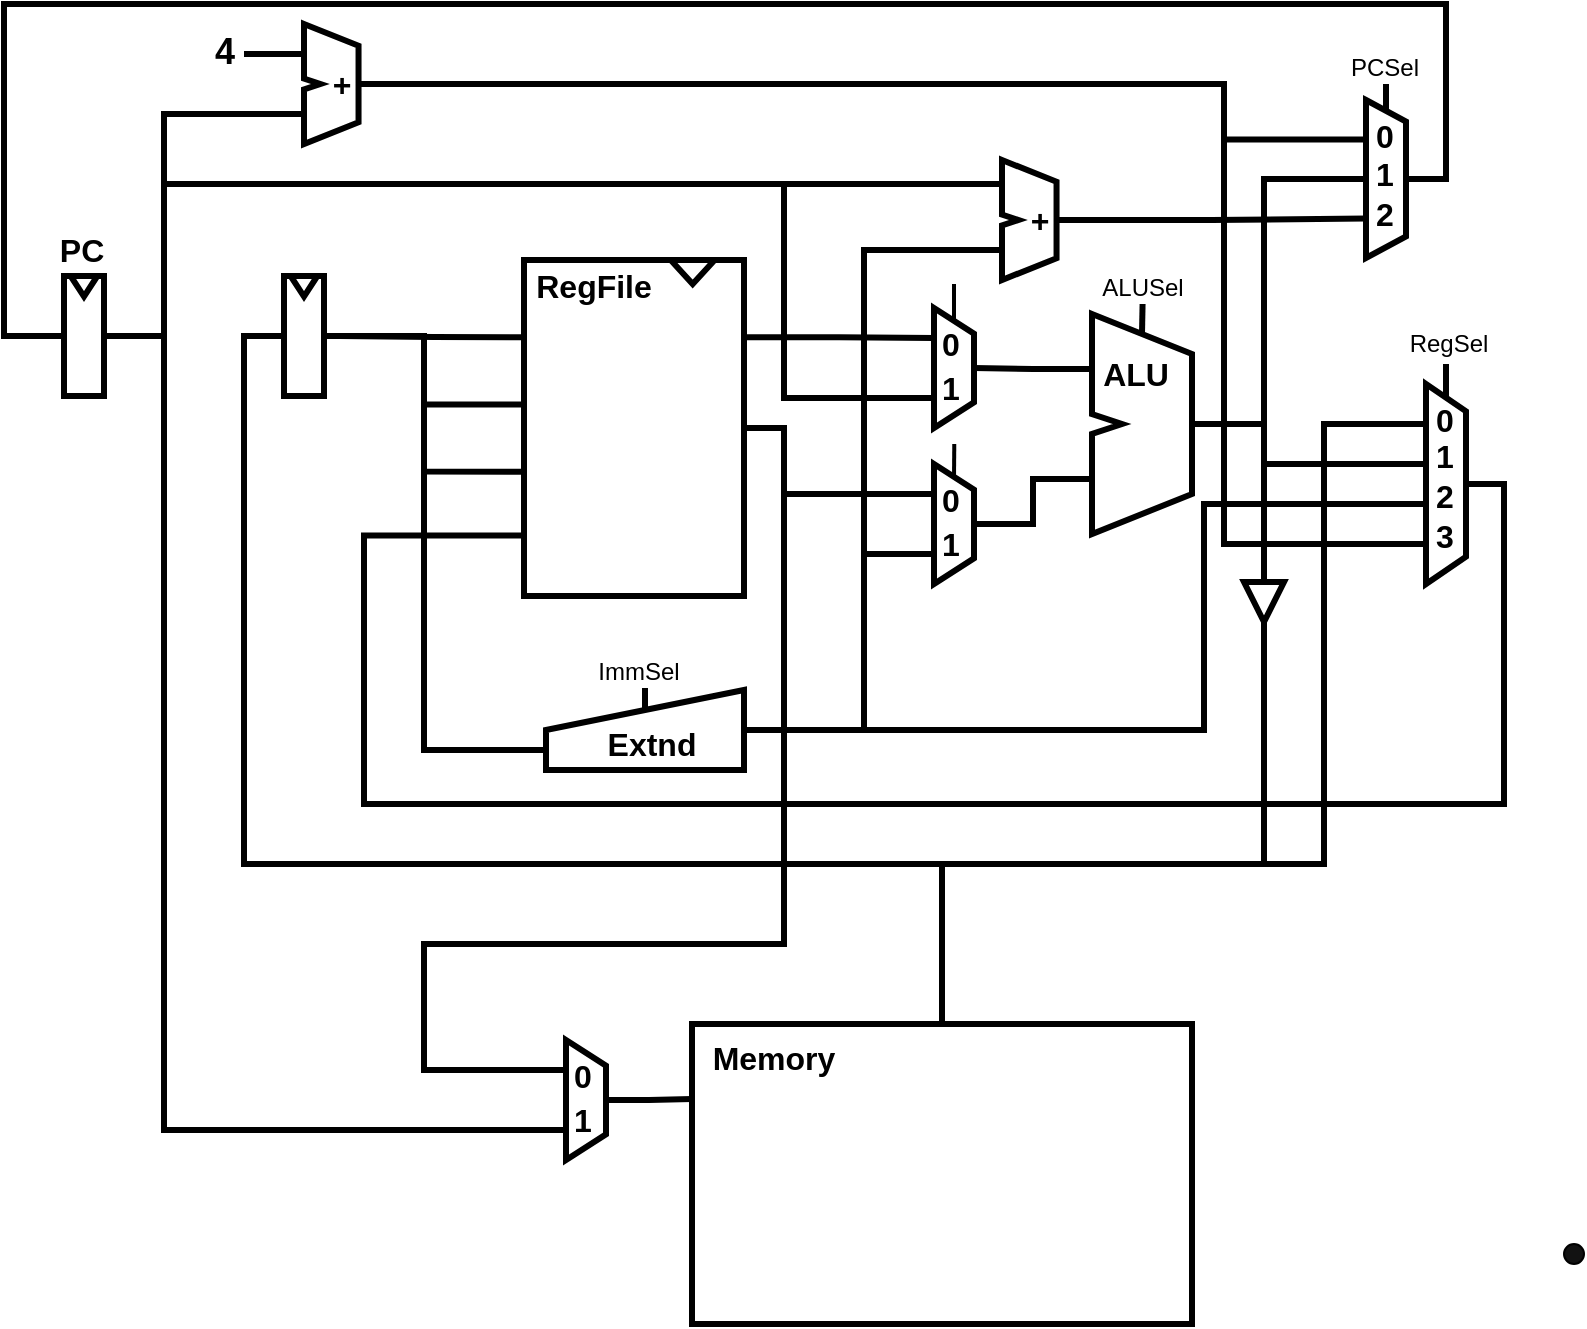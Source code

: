 <mxfile version="21.2.1" type="device" pages="3">
  <diagram name="BEAN-1" id="ouYbXfGhrjFWF28N9OVX">
    <mxGraphModel dx="1783" dy="2128" grid="1" gridSize="10" guides="1" tooltips="1" connect="1" arrows="1" fold="1" page="1" pageScale="1" pageWidth="850" pageHeight="1100" math="0" shadow="0">
      <root>
        <mxCell id="0" />
        <mxCell id="1" parent="0" />
        <mxCell id="K0L0Q3rgMGzgViolmx8t-11" style="edgeStyle=orthogonalEdgeStyle;shape=connector;rounded=0;orthogonalLoop=1;jettySize=auto;html=1;exitX=0.5;exitY=0;exitDx=0;exitDy=0;entryX=0;entryY=0.5;entryDx=0;entryDy=0;labelBackgroundColor=default;strokeColor=default;strokeWidth=3;fontFamily=Helvetica;fontSize=11;fontColor=default;endArrow=none;endFill=0;" parent="1" source="01i2UeO-KrYldI_20bgV-112" target="jgecQRoI-UJ5eHJaAyyf-83" edge="1">
          <mxGeometry relative="1" as="geometry">
            <Array as="points">
              <mxPoint x="529" y="10" />
              <mxPoint x="180" y="10" />
              <mxPoint x="180" y="-254" />
            </Array>
          </mxGeometry>
        </mxCell>
        <mxCell id="01i2UeO-KrYldI_20bgV-112" value="" style="whiteSpace=wrap;html=1;strokeWidth=3;" parent="1" vertex="1">
          <mxGeometry x="404" y="90" width="250" height="150" as="geometry" />
        </mxCell>
        <mxCell id="jgecQRoI-UJ5eHJaAyyf-1" value="" style="group" parent="1" vertex="1" connectable="0">
          <mxGeometry x="331" y="-77" width="99" height="40" as="geometry" />
        </mxCell>
        <mxCell id="jgecQRoI-UJ5eHJaAyyf-2" style="edgeStyle=orthogonalEdgeStyle;shape=connector;rounded=0;orthogonalLoop=1;jettySize=auto;html=1;exitX=0.5;exitY=0.25;exitDx=0;exitDy=0;exitPerimeter=0;labelBackgroundColor=default;strokeColor=default;strokeWidth=3;fontFamily=Helvetica;fontSize=12;fontColor=default;endArrow=none;endFill=0;" parent="jgecQRoI-UJ5eHJaAyyf-1" source="jgecQRoI-UJ5eHJaAyyf-4" edge="1">
          <mxGeometry relative="1" as="geometry">
            <mxPoint x="49.5" y="-3" as="targetPoint" />
          </mxGeometry>
        </mxCell>
        <mxCell id="jgecQRoI-UJ5eHJaAyyf-3" value="&lt;font style=&quot;font-size: 12px;&quot;&gt;ImmSel&lt;/font&gt;" style="edgeLabel;html=1;align=center;verticalAlign=middle;resizable=0;points=[];fontSize=14;fontFamily=Helvetica;fontColor=default;fontStyle=0" parent="jgecQRoI-UJ5eHJaAyyf-2" vertex="1" connectable="0">
          <mxGeometry x="0.446" y="1" relative="1" as="geometry">
            <mxPoint x="-3" y="-11" as="offset" />
          </mxGeometry>
        </mxCell>
        <mxCell id="jgecQRoI-UJ5eHJaAyyf-4" value="" style="shape=stencil(pZPdjsIgEIWfhluDYNPrFfU9ENktEYEAq+vb79QB40+rq5s0Tc859GOYTgkXqZNBE0Y7wheEsRmFG8gDyiktWqagVUZzL6ORa6sxSTn6rT6YTS4I4zodTe5TviT0A9b0FxfKOwcQ4126Si5ygEnj4F36g7Cy/bGoSdugEWCLnc46ljrRJWz1Z/KkuUGz5nXI9IbxUnVcgDPWFC7WUm2/ov92m8FyguwbfhfUeOf3eqyNVQ6ftBKscReE8yQcr4j/QczeYLxDUNYn/eDDgj/STC4+jbU44Q8ATxf0FHjyQSqTS+2knVfdLvAYylsfzymqmg0Oz92InFz8pU/GLw==);whiteSpace=wrap;html=1;fillStyle=solid;strokeWidth=3;labelBackgroundColor=none;rotation=0;" parent="jgecQRoI-UJ5eHJaAyyf-1" vertex="1">
          <mxGeometry width="99" height="40" as="geometry" />
        </mxCell>
        <mxCell id="jgecQRoI-UJ5eHJaAyyf-5" value="&lt;b&gt;Extnd&lt;/b&gt;" style="text;html=1;strokeColor=none;fillColor=none;align=center;verticalAlign=middle;whiteSpace=wrap;rounded=0;points=[];fontSize=16;" parent="jgecQRoI-UJ5eHJaAyyf-1" vertex="1">
          <mxGeometry x="28.076" y="20" width="49.5" height="14" as="geometry" />
        </mxCell>
        <mxCell id="jgecQRoI-UJ5eHJaAyyf-6" style="edgeStyle=orthogonalEdgeStyle;shape=connector;rounded=0;orthogonalLoop=1;jettySize=auto;html=1;exitX=1;exitY=0.5;exitDx=0;exitDy=0;labelBackgroundColor=default;strokeColor=default;strokeWidth=3;fontFamily=Helvetica;fontSize=12;fontColor=default;endArrow=none;endFill=0;entryX=0;entryY=0.75;entryDx=0;entryDy=0;" parent="1" source="jgecQRoI-UJ5eHJaAyyf-10" target="jgecQRoI-UJ5eHJaAyyf-23" edge="1">
          <mxGeometry relative="1" as="geometry">
            <mxPoint x="644" y="-129.667" as="targetPoint" />
            <mxPoint x="562" y="-133" as="sourcePoint" />
          </mxGeometry>
        </mxCell>
        <mxCell id="jgecQRoI-UJ5eHJaAyyf-7" style="edgeStyle=orthogonalEdgeStyle;shape=connector;rounded=0;orthogonalLoop=1;jettySize=auto;html=1;exitX=0;exitY=0.25;exitDx=0;exitDy=0;labelBackgroundColor=default;strokeColor=default;strokeWidth=3;fontFamily=Helvetica;fontSize=12;fontColor=default;endArrow=none;endFill=0;entryX=1;entryY=0.5;entryDx=0;entryDy=0;" parent="1" source="jgecQRoI-UJ5eHJaAyyf-23" target="jgecQRoI-UJ5eHJaAyyf-15" edge="1">
          <mxGeometry relative="1" as="geometry">
            <mxPoint x="562" y="-238" as="targetPoint" />
          </mxGeometry>
        </mxCell>
        <mxCell id="jgecQRoI-UJ5eHJaAyyf-8" value="" style="group" parent="1" vertex="1" connectable="0">
          <mxGeometry x="525.0" y="-190" width="20" height="60" as="geometry" />
        </mxCell>
        <mxCell id="jgecQRoI-UJ5eHJaAyyf-9" style="edgeStyle=orthogonalEdgeStyle;shape=connector;rounded=0;orthogonalLoop=1;jettySize=auto;html=1;exitX=0.5;exitY=0.12;exitDx=0;exitDy=0;exitPerimeter=0;labelBackgroundColor=default;strokeColor=default;strokeWidth=2;fontFamily=Helvetica;fontSize=12;fontColor=default;endArrow=none;endFill=0;" parent="jgecQRoI-UJ5eHJaAyyf-8" source="jgecQRoI-UJ5eHJaAyyf-10" edge="1">
          <mxGeometry relative="1" as="geometry">
            <mxPoint x="10.138" y="-10" as="targetPoint" />
          </mxGeometry>
        </mxCell>
        <UserObject label="" tooltip="Mux 2" id="jgecQRoI-UJ5eHJaAyyf-10">
          <mxCell style="shape=stencil(rZRtb4MgEMc/DS/bKMT4erNr+jUQr5WUggFWu336ocDiQ3VrN0OMd3/8cXfAIVKYmjaAcFIjskMY54l7ObP1JgkmNQ0w631XqjktBXjFWK3O0PLKBgKXNWhuO5W8oeTFzekGKZiS0kG4kmakDHQHo1y6f5Obh4XlP4K1xZl3NG6JC1jQXki9F+H90+T838jbbIJO8eOQdMJ4KDpSOM9SuUlRUnY+afUuq7vhNLTbypkQ5Yu6wmIZ1xKNAMHlAEDGhDT7MyJ7AjEm5L/KgwllYGVbnX+hlKQ4ciH8zVkB/Diho7gv1VDGbYgd5a/Rznc+DaaE0t+qt6K2hLZwG57G8ZEmwewmbahkdcRfeFXFxnBU0m4M/4SAwAN3C/xUh3ZSKlEFqUvHh4nJvn+mXWQwDncr3sc9uwuzE997fevrHV8=);whiteSpace=wrap;html=1;fillStyle=solid;strokeWidth=3;labelBackgroundColor=none;fillColor=default;gradientColor=none;gradientDirection=east;" parent="jgecQRoI-UJ5eHJaAyyf-8" vertex="1">
            <mxGeometry width="20" height="60" as="geometry" />
          </mxCell>
        </UserObject>
        <mxCell id="jgecQRoI-UJ5eHJaAyyf-11" value="&lt;b style=&quot;font-size: 16px;&quot;&gt;0&lt;/b&gt;" style="text;html=1;strokeColor=none;fillColor=none;align=center;verticalAlign=middle;whiteSpace=wrap;rounded=0;points=[];fontSize=16;" parent="jgecQRoI-UJ5eHJaAyyf-8" vertex="1">
          <mxGeometry x="5.333" y="13.714" width="6.667" height="8.571" as="geometry" />
        </mxCell>
        <mxCell id="jgecQRoI-UJ5eHJaAyyf-12" value="&lt;b style=&quot;font-size: 16px;&quot;&gt;1&lt;/b&gt;" style="text;html=1;strokeColor=none;fillColor=none;align=center;verticalAlign=middle;whiteSpace=wrap;rounded=0;points=[];fontSize=16;" parent="jgecQRoI-UJ5eHJaAyyf-8" vertex="1">
          <mxGeometry x="5.333" y="36" width="6.667" height="8.571" as="geometry" />
        </mxCell>
        <mxCell id="jgecQRoI-UJ5eHJaAyyf-13" value="" style="group" parent="1" vertex="1" connectable="0">
          <mxGeometry x="525.0" y="-268" width="20" height="60" as="geometry" />
        </mxCell>
        <mxCell id="jgecQRoI-UJ5eHJaAyyf-14" style="edgeStyle=orthogonalEdgeStyle;shape=connector;rounded=0;orthogonalLoop=1;jettySize=auto;html=1;exitX=0.5;exitY=0.12;exitDx=0;exitDy=0;exitPerimeter=0;labelBackgroundColor=default;strokeColor=default;strokeWidth=2;fontFamily=Helvetica;fontSize=12;fontColor=default;endArrow=none;endFill=0;" parent="jgecQRoI-UJ5eHJaAyyf-13" source="jgecQRoI-UJ5eHJaAyyf-15" edge="1">
          <mxGeometry relative="1" as="geometry">
            <mxPoint x="10.0" y="-12" as="targetPoint" />
          </mxGeometry>
        </mxCell>
        <UserObject label="" tooltip="Mux 2" id="jgecQRoI-UJ5eHJaAyyf-15">
          <mxCell style="shape=stencil(rZRtb4MgEMc/DS/bKMT4erNr+jUQr5WUggFWu336ocDiQ3VrN0OMd3/8cXfAIVKYmjaAcFIjskMY54l7ObP1JgkmNQ0w631XqjktBXjFWK3O0PLKBgKXNWhuO5W8oeTFzekGKZiS0kG4kmakDHQHo1y6f5Obh4XlP4K1xZl3NG6JC1jQXki9F+H90+T838jbbIJO8eOQdMJ4KDpSOM9SuUlRUnY+afUuq7vhNLTbypkQ5Yu6wmIZ1xKNAMHlAEDGhDT7MyJ7AjEm5L/KgwllYGVbnX+hlKQ4ciH8zVkB/Diho7gv1VDGbYgd5a/Rznc+DaaE0t+qt6K2hLZwG57G8ZEmwewmbahkdcRfeFXFxnBU0m4M/4SAwAN3C/xUh3ZSKlEFqUvHh4nJvn+mXWQwDncr3sc9uwuzE997fevrHV8=);whiteSpace=wrap;html=1;fillStyle=solid;strokeWidth=3;labelBackgroundColor=none;fillColor=default;gradientColor=none;gradientDirection=east;" parent="jgecQRoI-UJ5eHJaAyyf-13" vertex="1">
            <mxGeometry width="20" height="60" as="geometry" />
          </mxCell>
        </UserObject>
        <mxCell id="jgecQRoI-UJ5eHJaAyyf-16" value="&lt;b style=&quot;font-size: 16px;&quot;&gt;0&lt;/b&gt;" style="text;html=1;strokeColor=none;fillColor=none;align=center;verticalAlign=middle;whiteSpace=wrap;rounded=0;points=[];fontSize=16;" parent="jgecQRoI-UJ5eHJaAyyf-13" vertex="1">
          <mxGeometry x="5.333" y="13.714" width="6.667" height="8.571" as="geometry" />
        </mxCell>
        <mxCell id="jgecQRoI-UJ5eHJaAyyf-17" value="&lt;b style=&quot;font-size: 16px;&quot;&gt;1&lt;/b&gt;" style="text;html=1;strokeColor=none;fillColor=none;align=center;verticalAlign=middle;whiteSpace=wrap;rounded=0;points=[];fontSize=16;" parent="jgecQRoI-UJ5eHJaAyyf-13" vertex="1">
          <mxGeometry x="5.333" y="36" width="6.667" height="8.571" as="geometry" />
        </mxCell>
        <mxCell id="jgecQRoI-UJ5eHJaAyyf-18" value="" style="group" parent="1" vertex="1" connectable="0">
          <mxGeometry x="604" y="-265" width="50" height="110" as="geometry" />
        </mxCell>
        <mxCell id="jgecQRoI-UJ5eHJaAyyf-19" style="edgeStyle=orthogonalEdgeStyle;shape=connector;rounded=0;orthogonalLoop=1;jettySize=auto;html=1;exitX=0.5;exitY=0.09;exitDx=0;exitDy=0;exitPerimeter=0;labelBackgroundColor=default;strokeColor=default;strokeWidth=3;fontFamily=Helvetica;fontSize=12;fontColor=default;endArrow=none;endFill=0;" parent="jgecQRoI-UJ5eHJaAyyf-18" source="jgecQRoI-UJ5eHJaAyyf-23" edge="1">
          <mxGeometry relative="1" as="geometry">
            <mxPoint x="25.286" y="-5" as="targetPoint" />
          </mxGeometry>
        </mxCell>
        <mxCell id="jgecQRoI-UJ5eHJaAyyf-20" value="ALUSel" style="edgeLabel;html=1;align=center;verticalAlign=middle;resizable=0;points=[];fontSize=12;fontFamily=Helvetica;fontColor=default;" parent="jgecQRoI-UJ5eHJaAyyf-19" vertex="1" connectable="0">
          <mxGeometry x="0.954" y="1" relative="1" as="geometry">
            <mxPoint y="-9" as="offset" />
          </mxGeometry>
        </mxCell>
        <mxCell id="jgecQRoI-UJ5eHJaAyyf-23" value="" style="shape=stencil(rZThbsIgFIWfhr+GQljjzw2390BkKxGBANPt7Ue91Nhqu9k1aZrec+jHIVxAlMdGeIUIbhDdIEKqCud3rk9Qs1KK6JVMoB1F0GJrFDgxBbdXJ71LBaFto4JOrUtfEX7OY9qHcumszRDtbOw5V36GCW3zv/gLYGX671KtCAPB5ykOKqlQYoOKyNtscr0YecUGaLx+HFINGIulG4IpfoRMeVbGNpLyrZD7j+A+7e5uHi/aJrkxOvvgjmp0g6ZW2gGMtlcA1icsgFjPQPQJl/M1H/E0g1D1W5Kx/4ZgfwohjYtqoj+zPtISlL9rY+BumQD8OqCl5C/nhdSpZEf1S1fXG1iGdMaFiwtV5909AjeNflbhMj0LPw==);whiteSpace=wrap;html=1;fillStyle=solid;strokeWidth=3;labelBackgroundColor=none;" parent="jgecQRoI-UJ5eHJaAyyf-18" vertex="1">
          <mxGeometry width="50" height="110" as="geometry" />
        </mxCell>
        <mxCell id="jgecQRoI-UJ5eHJaAyyf-24" value="&lt;b style=&quot;font-size: 16px;&quot;&gt;ALU&lt;/b&gt;" style="text;html=1;strokeColor=none;fillColor=none;align=center;verticalAlign=middle;whiteSpace=wrap;rounded=0;points=[];fontSize=16;" parent="jgecQRoI-UJ5eHJaAyyf-18" vertex="1">
          <mxGeometry x="17" y="25" width="10" height="10" as="geometry" />
        </mxCell>
        <mxCell id="jgecQRoI-UJ5eHJaAyyf-25" style="edgeStyle=orthogonalEdgeStyle;shape=connector;rounded=0;orthogonalLoop=1;jettySize=auto;html=1;exitX=1;exitY=0.23;exitDx=0;exitDy=0;exitPerimeter=0;entryX=0;entryY=0.25;entryDx=0;entryDy=0;labelBackgroundColor=default;strokeColor=default;strokeWidth=3;fontFamily=Helvetica;fontSize=12;fontColor=default;endArrow=none;endFill=0;" parent="1" source="jgecQRoI-UJ5eHJaAyyf-35" target="jgecQRoI-UJ5eHJaAyyf-15" edge="1">
          <mxGeometry relative="1" as="geometry">
            <mxPoint x="440" y="-253.36" as="sourcePoint" />
          </mxGeometry>
        </mxCell>
        <mxCell id="jgecQRoI-UJ5eHJaAyyf-27" style="edgeStyle=orthogonalEdgeStyle;shape=connector;rounded=0;orthogonalLoop=1;jettySize=auto;html=1;exitX=1;exitY=0.5;exitDx=0;exitDy=0;entryX=0;entryY=0.75;entryDx=0;entryDy=0;labelBackgroundColor=default;strokeColor=default;strokeWidth=3;fontFamily=Helvetica;fontSize=12;fontColor=default;endArrow=none;endFill=0;" parent="1" source="jgecQRoI-UJ5eHJaAyyf-30" target="jgecQRoI-UJ5eHJaAyyf-15" edge="1">
          <mxGeometry relative="1" as="geometry">
            <Array as="points">
              <mxPoint x="140" y="-254" />
              <mxPoint x="140" y="-330" />
              <mxPoint x="450" y="-330" />
              <mxPoint x="450" y="-223" />
            </Array>
          </mxGeometry>
        </mxCell>
        <mxCell id="jgecQRoI-UJ5eHJaAyyf-28" style="edgeStyle=orthogonalEdgeStyle;shape=connector;rounded=0;orthogonalLoop=1;jettySize=auto;html=1;exitX=1;exitY=0.5;exitDx=0;exitDy=0;entryX=0;entryY=0.25;entryDx=0;entryDy=0;labelBackgroundColor=default;strokeColor=default;strokeWidth=3;fontFamily=Helvetica;fontSize=12;fontColor=default;endArrow=none;endFill=0;" parent="1" source="jgecQRoI-UJ5eHJaAyyf-30" target="jgecQRoI-UJ5eHJaAyyf-38" edge="1">
          <mxGeometry relative="1" as="geometry">
            <Array as="points">
              <mxPoint x="140" y="-254" />
              <mxPoint x="140" y="-330" />
              <mxPoint x="559" y="-330" />
            </Array>
          </mxGeometry>
        </mxCell>
        <mxCell id="jgecQRoI-UJ5eHJaAyyf-29" style="edgeStyle=orthogonalEdgeStyle;shape=connector;rounded=0;orthogonalLoop=1;jettySize=auto;html=1;exitX=1;exitY=0.5;exitDx=0;exitDy=0;entryX=0;entryY=0.75;entryDx=0;entryDy=0;labelBackgroundColor=default;strokeColor=default;strokeWidth=3;fontFamily=Helvetica;fontSize=12;fontColor=default;endArrow=none;endFill=0;" parent="1" source="jgecQRoI-UJ5eHJaAyyf-30" target="jgecQRoI-UJ5eHJaAyyf-63" edge="1">
          <mxGeometry relative="1" as="geometry">
            <Array as="points">
              <mxPoint x="140" y="-254" />
              <mxPoint x="140" y="-365" />
            </Array>
          </mxGeometry>
        </mxCell>
        <mxCell id="K0L0Q3rgMGzgViolmx8t-5" style="edgeStyle=orthogonalEdgeStyle;shape=connector;rounded=0;orthogonalLoop=1;jettySize=auto;html=1;exitX=1;exitY=0.5;exitDx=0;exitDy=0;entryX=0;entryY=0.75;entryDx=0;entryDy=0;labelBackgroundColor=default;strokeColor=default;strokeWidth=3;fontFamily=Helvetica;fontSize=11;fontColor=default;endArrow=none;endFill=0;" parent="1" source="jgecQRoI-UJ5eHJaAyyf-30" target="K0L0Q3rgMGzgViolmx8t-2" edge="1">
          <mxGeometry relative="1" as="geometry">
            <Array as="points">
              <mxPoint x="140" y="-254" />
              <mxPoint x="140" y="143" />
            </Array>
          </mxGeometry>
        </mxCell>
        <UserObject label="" tooltip="Mux 2" id="jgecQRoI-UJ5eHJaAyyf-30">
          <mxCell style="shape=stencil(rZTbboMwDIafJpedgGjieqOr9hohuCVqmqAkK+2efjlOMKAb7RBC2H/47JjYCFe6JR2gImsR3qKiKDP7sGYfTBxNojugJvjORDFScwiKNkoeoWeNiQQmWlDMOBW/oezFrnE3rqgUwkKYFHqkDHQLI0zYb7NLgMXw12g9PQe7sxFOYEAFfx68qNj9GZxI11Gcx7n5IwnjynqWyoSrmtDjQckP0cym0xH3CyZCkk/yDIuFvbXRBOBMDAD4vwnlHYh7CJRLDSvjzB6WNYB8TMiL9Yg1SfiDtHAecLVnnIe2vQH4dYGj2DfZEcpMTAqVr8kutyFBKrlU32qwkraENnAZttR44ziabtGGCNom/Ik1TZpKeynMRrNPGNfbu3tghzbOslryJkpuOyHNAu/89XOEDe732Yr7vCcNPWlb7w1z1zu+AA==);whiteSpace=wrap;html=1;fillStyle=solid;strokeWidth=3;labelBackgroundColor=none;fillColor=default;gradientColor=none;gradientDirection=east;" parent="1" vertex="1">
            <mxGeometry x="90.0" y="-284" width="20" height="60" as="geometry" />
          </mxCell>
        </UserObject>
        <mxCell id="jgecQRoI-UJ5eHJaAyyf-34" value="" style="group" parent="1" vertex="1" connectable="0">
          <mxGeometry x="320" y="-292" width="110" height="168" as="geometry" />
        </mxCell>
        <UserObject label="" tooltip="Mux 2" id="jgecQRoI-UJ5eHJaAyyf-35">
          <mxCell style="shape=stencil(rZThboMgEMefho9tLBfH582u2Wsg0kqKYIDVbk8/EFx01q7tZojx7o8/7i7cIShsTVuOcFYj2CKMSeZf3uyiCcmktuXMRd+JGkFLyaNindFH3onKJYJQNTfCBRVeUfbs94QFBdNKeYjQyk6Uke5hVCj/b3aOsHT8R7LWebRbf0LDHTfRv4lehHc3g9eETNH3gKHwnqV0oCgpOx6MflfVxXBaGko1Ewa50Se+WIBriQ4AKdQIAP9NIA8gHiEwqS2/85y/lwvDhJA/QHi6PYb+Ii3cByj2QsrYXlcAv24IFP+lW8qES0Eh8jLYZBsDZFpq861Ga9CW0I6fRy21ySeJQzLDphVVrB7wjaiqYXrstXIrKz55QuCRu+PiUKeZU2pZJSmkE8PEsOufn6NmtN4uVryPe9bQs7btvXE+9o4v);whiteSpace=wrap;html=1;fillStyle=solid;strokeWidth=3;labelBackgroundColor=none;fillColor=default;gradientColor=none;gradientDirection=east;points=[[0,0.23,0,0,0],[0,0.43,0,0,0],[0,0.63,0,0,0],[0,0.82,0,0,0],[0.77,0,0,0,0],[1,0.23,0,0,0],[1,0.5,0,0,0]];" parent="jgecQRoI-UJ5eHJaAyyf-34" vertex="1">
            <mxGeometry width="110" height="168" as="geometry" />
          </mxCell>
        </UserObject>
        <mxCell id="jgecQRoI-UJ5eHJaAyyf-36" value="&lt;b&gt;RegFile&lt;/b&gt;" style="text;html=1;strokeColor=none;fillColor=none;align=center;verticalAlign=middle;whiteSpace=wrap;rounded=0;points=[];fontSize=16;" parent="jgecQRoI-UJ5eHJaAyyf-34" vertex="1">
          <mxGeometry x="9.538" y="6" width="50.459" height="14" as="geometry" />
        </mxCell>
        <mxCell id="jgecQRoI-UJ5eHJaAyyf-37" value="" style="group;fontFamily=Helvetica;fontSize=12;fontColor=default;" parent="1" vertex="1" connectable="0">
          <mxGeometry x="559.0" y="-342" width="27.27" height="60" as="geometry" />
        </mxCell>
        <mxCell id="jgecQRoI-UJ5eHJaAyyf-38" value="" style="shape=stencil(rZThbsIgFIWfhr9LC2GNPx1u74GIlohAgOn29rv1UmOn7bbOpGl6zqEfF3opYSK1MmhCq5awFaG0riu4gz6h5kXKFLTK6B1lNHJtNSYpR7/XJ7PJBWFcq6PJXcpeSbWEMd3FhPLOAcR4lwbJVQ4waRy8W30grEz/WdQT5WgEmOKgs46lbHQJfZtNbh5Grr+R/wRmApyxnWJiLdV+F/2729wtJ8juK9wEfXzwRz26A1ML7QHWuCsAHxIegFjMQAwJlwaej3ieQaj5AMH5f4vgvypCWZ/0RHuCP9ISTGyNtXh4JwA/Dugo8OSDVCaX2knz0utmhctQ3vp4SVH12d0jcNPoZxf/VmfjCw==);whiteSpace=wrap;html=1;fillStyle=solid;strokeWidth=3;labelBackgroundColor=none;fontFamily=Helvetica;fontSize=12;fontColor=default;" parent="jgecQRoI-UJ5eHJaAyyf-37" vertex="1">
          <mxGeometry width="27.27" height="60" as="geometry" />
        </mxCell>
        <mxCell id="jgecQRoI-UJ5eHJaAyyf-39" value="&lt;b style=&quot;font-size: 16px;&quot;&gt;+&lt;/b&gt;" style="text;html=1;strokeColor=none;fillColor=none;align=center;verticalAlign=middle;whiteSpace=wrap;rounded=0;points=[];fontSize=12;fontFamily=Helvetica;fontColor=default;" parent="jgecQRoI-UJ5eHJaAyyf-37" vertex="1">
          <mxGeometry x="14.52" y="26.25" width="7.5" height="7.5" as="geometry" />
        </mxCell>
        <mxCell id="jgecQRoI-UJ5eHJaAyyf-40" style="edgeStyle=orthogonalEdgeStyle;shape=connector;rounded=0;orthogonalLoop=1;jettySize=auto;html=1;exitX=1;exitY=0.25;exitDx=0;exitDy=0;entryX=0;entryY=0.23;entryDx=0;entryDy=0;entryPerimeter=0;labelBackgroundColor=default;strokeColor=default;strokeWidth=3;fontFamily=Helvetica;fontSize=12;fontColor=default;endArrow=none;endFill=0;" parent="1" target="jgecQRoI-UJ5eHJaAyyf-35" edge="1">
          <mxGeometry relative="1" as="geometry">
            <mxPoint x="228" y="-254" as="sourcePoint" />
          </mxGeometry>
        </mxCell>
        <mxCell id="jgecQRoI-UJ5eHJaAyyf-41" style="edgeStyle=orthogonalEdgeStyle;shape=connector;rounded=0;orthogonalLoop=1;jettySize=auto;html=1;exitX=1;exitY=0.25;exitDx=0;exitDy=0;entryX=0;entryY=0.75;entryDx=0;entryDy=0;labelBackgroundColor=default;strokeColor=default;strokeWidth=3;fontFamily=Helvetica;fontSize=12;fontColor=default;endArrow=none;endFill=0;" parent="1" target="jgecQRoI-UJ5eHJaAyyf-4" edge="1">
          <mxGeometry relative="1" as="geometry">
            <Array as="points">
              <mxPoint x="270" y="-254" />
              <mxPoint x="270" y="-47" />
            </Array>
            <mxPoint x="228" y="-254" as="sourcePoint" />
          </mxGeometry>
        </mxCell>
        <mxCell id="jgecQRoI-UJ5eHJaAyyf-42" style="edgeStyle=orthogonalEdgeStyle;shape=connector;rounded=0;orthogonalLoop=1;jettySize=auto;html=1;exitX=1;exitY=0.25;exitDx=0;exitDy=0;entryX=0;entryY=0.43;entryDx=0;entryDy=0;entryPerimeter=0;labelBackgroundColor=default;strokeColor=default;strokeWidth=3;fontFamily=Helvetica;fontSize=12;fontColor=default;endArrow=none;endFill=0;" parent="1" target="jgecQRoI-UJ5eHJaAyyf-35" edge="1">
          <mxGeometry relative="1" as="geometry">
            <Array as="points">
              <mxPoint x="270" y="-254" />
              <mxPoint x="270" y="-220" />
            </Array>
            <mxPoint x="228" y="-254" as="sourcePoint" />
          </mxGeometry>
        </mxCell>
        <mxCell id="jgecQRoI-UJ5eHJaAyyf-43" style="edgeStyle=orthogonalEdgeStyle;shape=connector;rounded=0;orthogonalLoop=1;jettySize=auto;html=1;entryX=0;entryY=0.63;entryDx=0;entryDy=0;entryPerimeter=0;labelBackgroundColor=default;strokeColor=default;strokeWidth=3;fontFamily=Helvetica;fontSize=12;fontColor=default;endArrow=none;endFill=0;exitX=1;exitY=0.5;exitDx=0;exitDy=0;" parent="1" source="jgecQRoI-UJ5eHJaAyyf-83" target="jgecQRoI-UJ5eHJaAyyf-35" edge="1">
          <mxGeometry relative="1" as="geometry">
            <Array as="points">
              <mxPoint x="270" y="-254" />
              <mxPoint x="270" y="-186" />
            </Array>
            <mxPoint x="228" y="-254" as="sourcePoint" />
          </mxGeometry>
        </mxCell>
        <mxCell id="jgecQRoI-UJ5eHJaAyyf-45" style="edgeStyle=orthogonalEdgeStyle;shape=connector;rounded=0;orthogonalLoop=1;jettySize=auto;html=1;exitX=0.5;exitY=0;exitDx=0;exitDy=0;entryX=0;entryY=0.2;entryDx=0;entryDy=0;labelBackgroundColor=default;strokeColor=default;strokeWidth=3;fontFamily=Helvetica;fontSize=12;fontColor=default;endArrow=none;endFill=0;" parent="1" source="01i2UeO-KrYldI_20bgV-112" target="jgecQRoI-UJ5eHJaAyyf-53" edge="1">
          <mxGeometry relative="1" as="geometry">
            <mxPoint x="806" y="-210" as="sourcePoint" />
            <Array as="points">
              <mxPoint x="529" y="10" />
              <mxPoint x="720" y="10" />
              <mxPoint x="720" y="-210" />
            </Array>
          </mxGeometry>
        </mxCell>
        <mxCell id="jgecQRoI-UJ5eHJaAyyf-46" style="edgeStyle=orthogonalEdgeStyle;shape=connector;rounded=0;orthogonalLoop=1;jettySize=auto;html=1;exitX=1;exitY=0.5;exitDx=0;exitDy=0;exitPerimeter=0;entryX=0;entryY=0.25;entryDx=0;entryDy=0;labelBackgroundColor=default;strokeColor=default;strokeWidth=3;fontFamily=Helvetica;fontSize=12;fontColor=default;endArrow=none;endFill=0;" parent="1" source="jgecQRoI-UJ5eHJaAyyf-35" target="K0L0Q3rgMGzgViolmx8t-2" edge="1">
          <mxGeometry relative="1" as="geometry">
            <Array as="points">
              <mxPoint x="450" y="-208" />
              <mxPoint x="450" y="50" />
              <mxPoint x="270" y="50" />
              <mxPoint x="270" y="113" />
            </Array>
            <mxPoint x="716" y="-140" as="targetPoint" />
          </mxGeometry>
        </mxCell>
        <mxCell id="jgecQRoI-UJ5eHJaAyyf-47" style="edgeStyle=orthogonalEdgeStyle;shape=connector;rounded=0;orthogonalLoop=1;jettySize=auto;html=1;exitX=1;exitY=0.5;exitDx=0;exitDy=0;entryX=0;entryY=0.75;entryDx=0;entryDy=0;labelBackgroundColor=default;strokeColor=default;strokeWidth=3;fontFamily=Helvetica;fontSize=12;fontColor=default;endArrow=none;endFill=0;" parent="1" source="jgecQRoI-UJ5eHJaAyyf-4" target="jgecQRoI-UJ5eHJaAyyf-10" edge="1">
          <mxGeometry relative="1" as="geometry">
            <Array as="points">
              <mxPoint x="490" y="-57" />
              <mxPoint x="490" y="-145" />
            </Array>
          </mxGeometry>
        </mxCell>
        <mxCell id="jgecQRoI-UJ5eHJaAyyf-48" style="edgeStyle=orthogonalEdgeStyle;shape=connector;rounded=0;orthogonalLoop=1;jettySize=auto;html=1;exitX=1;exitY=0.5;exitDx=0;exitDy=0;entryX=0;entryY=0.75;entryDx=0;entryDy=0;labelBackgroundColor=default;strokeColor=default;strokeWidth=3;fontFamily=Helvetica;fontSize=12;fontColor=default;endArrow=none;endFill=0;" parent="1" source="jgecQRoI-UJ5eHJaAyyf-4" target="jgecQRoI-UJ5eHJaAyyf-38" edge="1">
          <mxGeometry relative="1" as="geometry">
            <Array as="points">
              <mxPoint x="490" y="-57" />
              <mxPoint x="490" y="-297" />
            </Array>
          </mxGeometry>
        </mxCell>
        <mxCell id="jgecQRoI-UJ5eHJaAyyf-49" style="edgeStyle=orthogonalEdgeStyle;shape=connector;rounded=0;orthogonalLoop=1;jettySize=auto;html=1;exitX=1;exitY=0.5;exitDx=0;exitDy=0;exitPerimeter=0;entryX=0;entryY=0.25;entryDx=0;entryDy=0;labelBackgroundColor=default;strokeColor=default;strokeWidth=3;fontFamily=Helvetica;fontSize=12;fontColor=default;endArrow=none;endFill=0;" parent="1" source="jgecQRoI-UJ5eHJaAyyf-35" target="jgecQRoI-UJ5eHJaAyyf-10" edge="1">
          <mxGeometry relative="1" as="geometry">
            <Array as="points">
              <mxPoint x="450" y="-208" />
              <mxPoint x="450" y="-175" />
            </Array>
          </mxGeometry>
        </mxCell>
        <mxCell id="jgecQRoI-UJ5eHJaAyyf-50" value="" style="group" parent="1" vertex="1" connectable="0">
          <mxGeometry x="771" y="-231" width="20" height="100" as="geometry" />
        </mxCell>
        <mxCell id="jgecQRoI-UJ5eHJaAyyf-51" style="edgeStyle=orthogonalEdgeStyle;shape=connector;rounded=0;orthogonalLoop=1;jettySize=auto;html=1;exitX=0.5;exitY=0.07;exitDx=0;exitDy=0;exitPerimeter=0;labelBackgroundColor=default;strokeColor=default;strokeWidth=3;fontFamily=Helvetica;fontSize=12;fontColor=default;endArrow=none;endFill=0;" parent="jgecQRoI-UJ5eHJaAyyf-50" source="jgecQRoI-UJ5eHJaAyyf-53" edge="1">
          <mxGeometry relative="1" as="geometry">
            <mxPoint x="10" y="-9" as="targetPoint" />
          </mxGeometry>
        </mxCell>
        <mxCell id="jgecQRoI-UJ5eHJaAyyf-52" value="RegSel" style="edgeLabel;html=1;align=center;verticalAlign=middle;resizable=0;points=[];fontSize=12;fontFamily=Helvetica;fontColor=default;" parent="jgecQRoI-UJ5eHJaAyyf-51" vertex="1" connectable="0">
          <mxGeometry x="0.876" y="-1" relative="1" as="geometry">
            <mxPoint y="-11" as="offset" />
          </mxGeometry>
        </mxCell>
        <UserObject label="" tooltip="Mux 2" id="jgecQRoI-UJ5eHJaAyyf-53">
          <mxCell style="shape=stencil(tZTdcoMgEIWfhstkFGptL1vTTF8DkUQmCA7QmPbpiwIdf6JtksZhHPcc/NzFBYAyXeKaAhiVAG0AhHEc2buNGxcjH2JdU2KcdsSK4ZxT52ij5IE2rDAewURJFTOti95A9GLntANlRAphIUwKPXB6voVhJuy70cnB/Oc/fbQOQm0/UVFDlU/bqQBuryY/3I38eDfy07+R18kIHaWXQ+IRI7kkO5RZZa5FUJZjctgr+SGKs+nUuG2/iRHsSh7p7DIuFRoAnIkeAA0JcXIz4vkKxCiJ+E+FEC41XfivVp9ZS5TtGOduuy8Afp3QUuyTrDFhxicP0tcQpxtXBpFcqh/XRcGbQxt66rfjsKeRD9tJKyxIGfAVK4pwmu2kMCvNvqhHwJ7cULYv/RmYS154qy3HpQnRtrvGR19vvJ9d8S7vyWaYtHynugO7E74B);whiteSpace=wrap;html=1;fillStyle=solid;strokeWidth=3;labelBackgroundColor=none;fillColor=default;gradientColor=none;gradientDirection=east;rotation=0;" parent="jgecQRoI-UJ5eHJaAyyf-50" vertex="1">
            <mxGeometry y="1" width="20" height="100" as="geometry" />
          </mxCell>
        </UserObject>
        <mxCell id="jgecQRoI-UJ5eHJaAyyf-54" value="&lt;b style=&quot;font-size: 16px;&quot;&gt;0&lt;/b&gt;" style="text;html=1;strokeColor=none;fillColor=none;align=center;verticalAlign=middle;whiteSpace=wrap;rounded=0;points=[];fontSize=16;" parent="jgecQRoI-UJ5eHJaAyyf-50" vertex="1">
          <mxGeometry x="7.467" y="14.714" width="5.333" height="8.571" as="geometry" />
        </mxCell>
        <mxCell id="jgecQRoI-UJ5eHJaAyyf-55" value="&lt;b style=&quot;font-size: 16px;&quot;&gt;1&lt;/b&gt;" style="text;html=1;strokeColor=none;fillColor=none;align=center;verticalAlign=middle;whiteSpace=wrap;rounded=0;points=[];fontSize=16;" parent="jgecQRoI-UJ5eHJaAyyf-50" vertex="1">
          <mxGeometry x="7.467" y="33" width="5.333" height="8.571" as="geometry" />
        </mxCell>
        <mxCell id="jgecQRoI-UJ5eHJaAyyf-56" value="&lt;b style=&quot;font-size: 16px;&quot;&gt;2&lt;/b&gt;" style="text;html=1;strokeColor=none;fillColor=none;align=center;verticalAlign=middle;whiteSpace=wrap;rounded=0;points=[];fontSize=16;" parent="jgecQRoI-UJ5eHJaAyyf-50" vertex="1">
          <mxGeometry x="7.467" y="52.71" width="5.333" height="8.571" as="geometry" />
        </mxCell>
        <mxCell id="jgecQRoI-UJ5eHJaAyyf-57" value="&lt;b style=&quot;font-size: 16px;&quot;&gt;3&lt;/b&gt;" style="text;html=1;strokeColor=none;fillColor=none;align=center;verticalAlign=middle;whiteSpace=wrap;rounded=0;points=[];fontSize=16;" parent="jgecQRoI-UJ5eHJaAyyf-50" vertex="1">
          <mxGeometry x="7.467" y="73" width="5.333" height="8.571" as="geometry" />
        </mxCell>
        <mxCell id="jgecQRoI-UJ5eHJaAyyf-58" style="edgeStyle=orthogonalEdgeStyle;shape=connector;rounded=0;orthogonalLoop=1;jettySize=auto;html=1;exitX=1;exitY=0.5;exitDx=0;exitDy=0;entryX=0;entryY=0.4;entryDx=0;entryDy=0;labelBackgroundColor=default;strokeColor=default;strokeWidth=3;fontFamily=Helvetica;fontSize=12;fontColor=default;endArrow=none;endFill=0;" parent="1" source="jgecQRoI-UJ5eHJaAyyf-23" target="jgecQRoI-UJ5eHJaAyyf-53" edge="1">
          <mxGeometry relative="1" as="geometry">
            <Array as="points">
              <mxPoint x="690" y="-210" />
              <mxPoint x="690" y="-190" />
            </Array>
          </mxGeometry>
        </mxCell>
        <mxCell id="jgecQRoI-UJ5eHJaAyyf-59" style="edgeStyle=orthogonalEdgeStyle;shape=connector;rounded=0;orthogonalLoop=1;jettySize=auto;html=1;exitX=1;exitY=0.5;exitDx=0;exitDy=0;entryX=0;entryY=0.6;entryDx=0;entryDy=0;labelBackgroundColor=default;strokeColor=default;strokeWidth=3;fontFamily=Helvetica;fontSize=12;fontColor=default;endArrow=none;endFill=0;" parent="1" source="jgecQRoI-UJ5eHJaAyyf-4" target="jgecQRoI-UJ5eHJaAyyf-53" edge="1">
          <mxGeometry relative="1" as="geometry">
            <Array as="points">
              <mxPoint x="660" y="-57" />
              <mxPoint x="660" y="-170" />
            </Array>
          </mxGeometry>
        </mxCell>
        <mxCell id="jgecQRoI-UJ5eHJaAyyf-60" style="edgeStyle=orthogonalEdgeStyle;shape=connector;rounded=0;orthogonalLoop=1;jettySize=auto;html=1;exitX=0;exitY=0.82;exitDx=0;exitDy=0;exitPerimeter=0;labelBackgroundColor=default;strokeColor=default;strokeWidth=3;fontFamily=Helvetica;fontSize=12;fontColor=default;endArrow=none;endFill=0;entryX=1;entryY=0.5;entryDx=0;entryDy=0;" parent="1" source="jgecQRoI-UJ5eHJaAyyf-35" target="jgecQRoI-UJ5eHJaAyyf-53" edge="1">
          <mxGeometry relative="1" as="geometry">
            <mxPoint x="440" y="-20" as="targetPoint" />
            <Array as="points">
              <mxPoint x="240" y="-154" />
              <mxPoint x="240" y="-20" />
              <mxPoint x="810" y="-20" />
              <mxPoint x="810" y="-180" />
            </Array>
          </mxGeometry>
        </mxCell>
        <mxCell id="jgecQRoI-UJ5eHJaAyyf-61" value="" style="group" parent="1" vertex="1" connectable="0">
          <mxGeometry x="210" y="-410" width="27.27" height="60" as="geometry" />
        </mxCell>
        <mxCell id="jgecQRoI-UJ5eHJaAyyf-62" style="edgeStyle=orthogonalEdgeStyle;shape=connector;rounded=0;orthogonalLoop=1;jettySize=auto;html=1;exitX=0;exitY=0.25;exitDx=0;exitDy=0;labelBackgroundColor=default;strokeColor=default;strokeWidth=3;fontFamily=Helvetica;fontSize=12;fontColor=default;endArrow=none;endFill=0;" parent="jgecQRoI-UJ5eHJaAyyf-61" source="jgecQRoI-UJ5eHJaAyyf-63" edge="1">
          <mxGeometry relative="1" as="geometry">
            <mxPoint x="-30" y="15" as="targetPoint" />
          </mxGeometry>
        </mxCell>
        <mxCell id="jgecQRoI-UJ5eHJaAyyf-63" value="" style="shape=stencil(rZThbsIgFIWfhr9LC2GNPx1u74GIlohAgOn29rv1UmOn7bbOpGl6zqEfF3opYSK1MmhCq5awFaG0riu4gz6h5kXKFLTK6B1lNHJtNSYpR7/XJ7PJBWFcq6PJXcpeSbWEMd3FhPLOAcR4lwbJVQ4waRy8W30grEz/WdQT5WgEmOKgs46lbHQJfZtNbh5Grr+R/wRmApyxnWJiLdV+F/2729wtJ8juK9wEfXzwRz26A1ML7QHWuCsAHxIegFjMQAwJlwaej3ieQaj5AMH5f4vgvypCWZ/0RHuCP9ISTGyNtXh4JwA/Dugo8OSDVCaX2knz0utmhctQ3vp4SVH12d0jcNPoZxf/VmfjCw==);whiteSpace=wrap;html=1;fillStyle=solid;strokeWidth=3;labelBackgroundColor=none;" parent="jgecQRoI-UJ5eHJaAyyf-61" vertex="1">
          <mxGeometry width="27.27" height="60" as="geometry" />
        </mxCell>
        <mxCell id="jgecQRoI-UJ5eHJaAyyf-64" value="&lt;b style=&quot;font-size: 16px;&quot;&gt;+&lt;/b&gt;" style="text;html=1;strokeColor=none;fillColor=none;align=center;verticalAlign=middle;whiteSpace=wrap;rounded=0;points=[];fontSize=16;" parent="jgecQRoI-UJ5eHJaAyyf-61" vertex="1">
          <mxGeometry x="14.52" y="26.25" width="7.5" height="7.5" as="geometry" />
        </mxCell>
        <mxCell id="jgecQRoI-UJ5eHJaAyyf-65" value="&lt;b&gt;&lt;font style=&quot;font-size: 18px;&quot;&gt;4&lt;/font&gt;&lt;/b&gt;" style="text;html=1;align=center;verticalAlign=middle;resizable=0;points=[];autosize=1;strokeColor=none;fillColor=none;fontSize=12;fontFamily=Helvetica;fontColor=default;" parent="1" vertex="1">
          <mxGeometry x="155" y="-416" width="30" height="40" as="geometry" />
        </mxCell>
        <mxCell id="jgecQRoI-UJ5eHJaAyyf-66" value="" style="group" parent="1" vertex="1" connectable="0">
          <mxGeometry x="741" y="-372" width="20" height="79" as="geometry" />
        </mxCell>
        <mxCell id="jgecQRoI-UJ5eHJaAyyf-67" style="edgeStyle=orthogonalEdgeStyle;shape=connector;rounded=0;orthogonalLoop=1;jettySize=auto;html=1;exitX=0.5;exitY=0.07;exitDx=0;exitDy=0;exitPerimeter=0;labelBackgroundColor=default;strokeColor=default;strokeWidth=3;fontFamily=Helvetica;fontSize=12;fontColor=default;endArrow=none;endFill=0;" parent="jgecQRoI-UJ5eHJaAyyf-66" source="jgecQRoI-UJ5eHJaAyyf-69" edge="1">
          <mxGeometry relative="1" as="geometry">
            <mxPoint x="10" y="-8" as="targetPoint" />
          </mxGeometry>
        </mxCell>
        <mxCell id="jgecQRoI-UJ5eHJaAyyf-68" value="PCSel" style="edgeLabel;html=1;align=center;verticalAlign=middle;resizable=0;points=[];fontSize=12;fontFamily=Helvetica;fontColor=default;" parent="jgecQRoI-UJ5eHJaAyyf-67" vertex="1" connectable="0">
          <mxGeometry x="0.867" relative="1" as="geometry">
            <mxPoint x="-1" y="-9" as="offset" />
          </mxGeometry>
        </mxCell>
        <UserObject label="" tooltip="Mux 2" id="jgecQRoI-UJ5eHJaAyyf-69">
          <mxCell style="shape=stencil(tZRtb4MgEMc/DS/bIMSYvdzsmn4NRFpJEQyw2u3TDwQXH6pbu80Q490ff9zBcQDnpiINAwhWAO8AQkkC3dvZbbBxNIlpGLXBdyGak0KwoBir1Zm1vLQRwWXFNLdexa8APrs5fuCcKikdhCtpRspAdzDCpfsXXgMsLv8erS1Kg6NxS9TMMh3DDl6A9g+TU/hf5OzPYt6mEzTM7ock08TviQ7nzrN0kDgvCD2ftHqT5c1wGuKLZCb0cq0ubHEb1xLtAYLLAQCPCUn6a8TTA4hJEMmPEqFCGbZyrs6/sJc4P3IhwqVcAXw7wVPcl2oI5TYGD7KX3s52IQ2qhNJfarB6bQlt2XVYjuOaxtH0kzZE0qrH17ws+55zVNJuDP9gEYEG7pbxUxU7VaFEGSWfTggT4X33TBvUYBxu7ngX9+wyzEq+84a22jk+AQ==);whiteSpace=wrap;html=1;fillStyle=solid;strokeWidth=3;labelBackgroundColor=none;fillColor=default;gradientColor=none;gradientDirection=east;rotation=0;" parent="jgecQRoI-UJ5eHJaAyyf-66" vertex="1">
            <mxGeometry width="20" height="79" as="geometry" />
          </mxCell>
        </UserObject>
        <mxCell id="jgecQRoI-UJ5eHJaAyyf-70" value="&lt;b style=&quot;font-size: 16px;&quot;&gt;0&lt;/b&gt;" style="text;html=1;strokeColor=none;fillColor=none;align=center;verticalAlign=middle;whiteSpace=wrap;rounded=0;points=[];fontSize=16;" parent="jgecQRoI-UJ5eHJaAyyf-66" vertex="1">
          <mxGeometry x="7.467" y="13.714" width="5.333" height="8.571" as="geometry" />
        </mxCell>
        <mxCell id="jgecQRoI-UJ5eHJaAyyf-71" value="&lt;b style=&quot;font-size: 16px;&quot;&gt;1&lt;/b&gt;" style="text;html=1;strokeColor=none;fillColor=none;align=center;verticalAlign=middle;whiteSpace=wrap;rounded=0;points=[];fontSize=16;" parent="jgecQRoI-UJ5eHJaAyyf-66" vertex="1">
          <mxGeometry x="7.467" y="33" width="5.333" height="8.571" as="geometry" />
        </mxCell>
        <mxCell id="jgecQRoI-UJ5eHJaAyyf-72" value="&lt;b style=&quot;font-size: 16px;&quot;&gt;2&lt;/b&gt;" style="text;html=1;strokeColor=none;fillColor=none;align=center;verticalAlign=middle;whiteSpace=wrap;rounded=0;points=[];fontSize=16;" parent="jgecQRoI-UJ5eHJaAyyf-66" vertex="1">
          <mxGeometry x="7.467" y="52.71" width="5.333" height="8.571" as="geometry" />
        </mxCell>
        <mxCell id="jgecQRoI-UJ5eHJaAyyf-73" style="edgeStyle=orthogonalEdgeStyle;shape=connector;rounded=0;orthogonalLoop=1;jettySize=auto;html=1;exitX=1;exitY=0.5;exitDx=0;exitDy=0;entryX=0;entryY=0.75;entryDx=0;entryDy=0;labelBackgroundColor=default;strokeColor=default;strokeWidth=3;fontFamily=Helvetica;fontSize=12;fontColor=default;endArrow=none;endFill=0;" parent="1" source="jgecQRoI-UJ5eHJaAyyf-38" target="jgecQRoI-UJ5eHJaAyyf-69" edge="1">
          <mxGeometry relative="1" as="geometry" />
        </mxCell>
        <mxCell id="jgecQRoI-UJ5eHJaAyyf-74" style="edgeStyle=orthogonalEdgeStyle;shape=connector;rounded=0;orthogonalLoop=1;jettySize=auto;html=1;exitX=1;exitY=0.5;exitDx=0;exitDy=0;entryX=0;entryY=0.5;entryDx=0;entryDy=0;labelBackgroundColor=default;strokeColor=default;strokeWidth=3;fontFamily=Helvetica;fontSize=12;fontColor=default;endArrow=none;endFill=0;" parent="1" source="jgecQRoI-UJ5eHJaAyyf-23" target="jgecQRoI-UJ5eHJaAyyf-69" edge="1">
          <mxGeometry relative="1" as="geometry">
            <Array as="points">
              <mxPoint x="690" y="-210" />
              <mxPoint x="690" y="-332" />
            </Array>
          </mxGeometry>
        </mxCell>
        <mxCell id="jgecQRoI-UJ5eHJaAyyf-75" style="edgeStyle=orthogonalEdgeStyle;shape=connector;rounded=0;orthogonalLoop=1;jettySize=auto;html=1;exitX=1;exitY=0.5;exitDx=0;exitDy=0;entryX=0;entryY=0.25;entryDx=0;entryDy=0;labelBackgroundColor=default;strokeColor=default;strokeWidth=3;fontFamily=Helvetica;fontSize=12;fontColor=default;endArrow=none;endFill=0;" parent="1" source="jgecQRoI-UJ5eHJaAyyf-63" target="jgecQRoI-UJ5eHJaAyyf-69" edge="1">
          <mxGeometry relative="1" as="geometry">
            <Array as="points">
              <mxPoint x="670" y="-380" />
              <mxPoint x="670" y="-352" />
            </Array>
          </mxGeometry>
        </mxCell>
        <mxCell id="jgecQRoI-UJ5eHJaAyyf-76" style="edgeStyle=orthogonalEdgeStyle;shape=connector;rounded=0;orthogonalLoop=1;jettySize=auto;html=1;exitX=1;exitY=0.5;exitDx=0;exitDy=0;entryX=0;entryY=0.8;entryDx=0;entryDy=0;labelBackgroundColor=default;strokeColor=default;strokeWidth=3;fontFamily=Helvetica;fontSize=12;fontColor=default;endArrow=none;endFill=0;" parent="1" source="jgecQRoI-UJ5eHJaAyyf-63" target="jgecQRoI-UJ5eHJaAyyf-53" edge="1">
          <mxGeometry relative="1" as="geometry">
            <Array as="points">
              <mxPoint x="670" y="-380" />
              <mxPoint x="670" y="-150" />
            </Array>
          </mxGeometry>
        </mxCell>
        <mxCell id="jgecQRoI-UJ5eHJaAyyf-77" style="edgeStyle=orthogonalEdgeStyle;shape=connector;rounded=0;orthogonalLoop=1;jettySize=auto;html=1;exitX=1;exitY=0.5;exitDx=0;exitDy=0;labelBackgroundColor=default;strokeColor=default;strokeWidth=3;fontFamily=Helvetica;fontSize=12;fontColor=default;endArrow=none;endFill=0;entryX=0;entryY=0.5;entryDx=0;entryDy=0;" parent="1" source="jgecQRoI-UJ5eHJaAyyf-69" target="jgecQRoI-UJ5eHJaAyyf-30" edge="1">
          <mxGeometry relative="1" as="geometry">
            <mxPoint x="70" y="-480" as="targetPoint" />
            <Array as="points">
              <mxPoint x="781" y="-333" />
              <mxPoint x="781" y="-420" />
              <mxPoint x="60" y="-420" />
              <mxPoint x="60" y="-254" />
            </Array>
          </mxGeometry>
        </mxCell>
        <mxCell id="jgecQRoI-UJ5eHJaAyyf-82" value="&lt;b&gt;PC&lt;/b&gt;" style="text;html=1;strokeColor=none;fillColor=none;align=center;verticalAlign=middle;whiteSpace=wrap;rounded=0;points=[];fontSize=16;" parent="1" vertex="1">
          <mxGeometry x="88.54" y="-304" width="20.46" height="14" as="geometry" />
        </mxCell>
        <UserObject label="" tooltip="Mux 2" id="jgecQRoI-UJ5eHJaAyyf-83">
          <mxCell style="shape=stencil(rZTbboMwDIafJpedgGjieqOr9hohuCVqmqAkK+2efjlOMKAb7RBC2H/47JjYCFe6JR2gImsR3qKiKDP7sGYfTBxNojugJvjORDFScwiKNkoeoWeNiQQmWlDMOBW/oezFrnE3rqgUwkKYFHqkDHQLI0zYb7NLgMXw12g9PQe7sxFOYEAFfx68qNj9GZxI11Gcx7n5IwnjynqWyoSrmtDjQckP0cym0xH3CyZCkk/yDIuFvbXRBOBMDAD4vwnlHYh7CJRLDSvjzB6WNYB8TMiL9Yg1SfiDtHAecLVnnIe2vQH4dYGj2DfZEcpMTAqVr8kutyFBKrlU32qwkraENnAZttR44ziabtGGCNom/Ik1TZpKeynMRrNPGNfbu3tghzbOslryJkpuOyHNAu/89XOEDe732Yr7vCcNPWlb7w1z1zu+AA==);whiteSpace=wrap;html=1;fillStyle=solid;strokeWidth=3;labelBackgroundColor=none;fillColor=default;gradientColor=none;gradientDirection=east;fontFamily=Helvetica;fontSize=11;fontColor=default;" parent="1" vertex="1">
            <mxGeometry x="200.0" y="-284" width="20" height="60" as="geometry" />
          </mxCell>
        </UserObject>
        <mxCell id="K0L0Q3rgMGzgViolmx8t-1" value="" style="group;strokeWidth=3;" parent="1" vertex="1" connectable="0">
          <mxGeometry x="341" y="98" width="20" height="60" as="geometry" />
        </mxCell>
        <UserObject label="" tooltip="Mux 2" id="K0L0Q3rgMGzgViolmx8t-2">
          <mxCell style="shape=stencil(rZRtb4MgEMc/DS/bKMT4erNr+jUQr5WUggFWu336ocDiQ3VrN0OMd3/8cXfAIVKYmjaAcFIjskMY54l7ObP1JgkmNQ0w631XqjktBXjFWK3O0PLKBgKXNWhuO5W8oeTFzekGKZiS0kG4kmakDHQHo1y6f5Obh4XlP4K1xZl3NG6JC1jQXki9F+H90+T838jbbIJO8eOQdMJ4KDpSOM9SuUlRUnY+afUuq7vhNLTbypkQ5Yu6wmIZ1xKNAMHlAEDGhDT7MyJ7AjEm5L/KgwllYGVbnX+hlKQ4ciH8zVkB/Diho7gv1VDGbYgd5a/Rznc+DaaE0t+qt6K2hLZwG57G8ZEmwewmbahkdcRfeFXFxnBU0m4M/4SAwAN3C/xUh3ZSKlEFqUvHh4nJvn+mXWQwDncr3sc9uwuzE997fevrHV8=);whiteSpace=wrap;html=1;fillStyle=solid;strokeWidth=3;labelBackgroundColor=none;fillColor=default;gradientColor=none;gradientDirection=east;" parent="K0L0Q3rgMGzgViolmx8t-1" vertex="1">
            <mxGeometry width="20" height="60" as="geometry" />
          </mxCell>
        </UserObject>
        <mxCell id="K0L0Q3rgMGzgViolmx8t-3" value="&lt;b style=&quot;font-size: 16px;&quot;&gt;0&lt;/b&gt;" style="text;html=1;strokeColor=none;fillColor=none;align=center;verticalAlign=middle;whiteSpace=wrap;rounded=0;points=[];fontSize=16;" parent="K0L0Q3rgMGzgViolmx8t-1" vertex="1">
          <mxGeometry x="5.333" y="13.714" width="6.667" height="8.571" as="geometry" />
        </mxCell>
        <mxCell id="K0L0Q3rgMGzgViolmx8t-4" value="&lt;b style=&quot;font-size: 16px;&quot;&gt;1&lt;/b&gt;" style="text;html=1;strokeColor=none;fillColor=none;align=center;verticalAlign=middle;whiteSpace=wrap;rounded=0;points=[];fontSize=16;" parent="K0L0Q3rgMGzgViolmx8t-1" vertex="1">
          <mxGeometry x="5.333" y="36" width="6.667" height="8.571" as="geometry" />
        </mxCell>
        <mxCell id="K0L0Q3rgMGzgViolmx8t-6" style="edgeStyle=orthogonalEdgeStyle;shape=connector;rounded=0;orthogonalLoop=1;jettySize=auto;html=1;exitX=1;exitY=0.5;exitDx=0;exitDy=0;entryX=0;entryY=0.25;entryDx=0;entryDy=0;labelBackgroundColor=default;strokeColor=default;strokeWidth=3;fontFamily=Helvetica;fontSize=11;fontColor=default;endArrow=none;endFill=0;" parent="1" source="K0L0Q3rgMGzgViolmx8t-2" target="01i2UeO-KrYldI_20bgV-112" edge="1">
          <mxGeometry relative="1" as="geometry" />
        </mxCell>
        <mxCell id="CIBt4MdVUbTCK2KNhC6v-3" style="edgeStyle=orthogonalEdgeStyle;shape=connector;rounded=0;orthogonalLoop=1;jettySize=auto;html=1;exitX=0.5;exitY=0;exitDx=0;exitDy=0;labelBackgroundColor=default;strokeColor=default;strokeWidth=3;fontFamily=Helvetica;fontSize=12;fontColor=default;endArrow=none;endFill=0;" edge="1" parent="1" source="K0L0Q3rgMGzgViolmx8t-7">
          <mxGeometry relative="1" as="geometry">
            <mxPoint x="530" y="90" as="targetPoint" />
            <Array as="points">
              <mxPoint x="690" y="10" />
              <mxPoint x="529" y="10" />
            </Array>
          </mxGeometry>
        </mxCell>
        <mxCell id="K0L0Q3rgMGzgViolmx8t-7" value="" style="shape=stencil(tZNrDoIwEIRP07+mtHgAU/UeFVZpxJaU+rq9CwsKIsZnQprsDPs1nW2ZVGWmC2CCZ0zOmRAxxwXLY7/UZQFJIO2gvdGrHMgpg3dbOJo0NARjM/AmVK5cMD7Df6pPqsRZixDjbNlzOj7CtLHYy08E45MpbXNuaqoK3GEHATypEalMLF8H97DRr7DRf7B3KbzFlQqVseylWulku/Fub9Nh16i3dh4eGFfb5DndiyfnLHR1YwZGa+/cAW4B3M2LP4uwJeTGdgh9QPwBIf4e8c4x6gmMhITPdizeum0wn1qlp14LFw==);whiteSpace=wrap;html=1;strokeWidth=3;rotation=-180;" parent="1" vertex="1">
          <mxGeometry x="680" y="-131" width="20" height="20" as="geometry" />
        </mxCell>
        <mxCell id="K0L0Q3rgMGzgViolmx8t-10" style="edgeStyle=orthogonalEdgeStyle;shape=connector;rounded=0;orthogonalLoop=1;jettySize=auto;html=1;exitX=1;exitY=0.5;exitDx=0;exitDy=0;entryX=0.5;entryY=1;entryDx=0;entryDy=0;labelBackgroundColor=default;strokeColor=default;strokeWidth=3;fontFamily=Helvetica;fontSize=11;fontColor=default;endArrow=none;endFill=0;" parent="1" source="jgecQRoI-UJ5eHJaAyyf-23" target="K0L0Q3rgMGzgViolmx8t-7" edge="1">
          <mxGeometry relative="1" as="geometry">
            <Array as="points">
              <mxPoint x="690" y="-210" />
              <mxPoint x="690" y="-131" />
            </Array>
          </mxGeometry>
        </mxCell>
        <mxCell id="K0L0Q3rgMGzgViolmx8t-13" value="&lt;b&gt;Memory&lt;/b&gt;" style="text;html=1;strokeColor=none;fillColor=none;align=center;verticalAlign=middle;whiteSpace=wrap;rounded=0;points=[];fontSize=16;" parent="1" vertex="1">
          <mxGeometry x="409.54" y="100" width="70.46" height="14" as="geometry" />
        </mxCell>
        <mxCell id="ialiwjtBM6ICylwFybt1-1" value="" style="ellipse;whiteSpace=wrap;html=1;aspect=fixed;fontFamily=Helvetica;fontSize=12;fontColor=default;fillColor=#121212;" parent="1" vertex="1">
          <mxGeometry x="840" y="200" width="10" height="10" as="geometry" />
        </mxCell>
      </root>
    </mxGraphModel>
  </diagram>
  <diagram name="Page-1" id="KWxzhsksUnmkktBz92kb">
    <mxGraphModel dx="2586" dy="1491" grid="1" gridSize="10" guides="1" tooltips="1" connect="1" arrows="1" fold="1" page="1" pageScale="1" pageWidth="850" pageHeight="1100" background="#ffffff" math="0" shadow="0">
      <root>
        <mxCell id="0" />
        <mxCell id="1" parent="0" />
        <mxCell id="o_qKyB2CnmtH7gAWDN2e-6" value="" style="group;strokeWidth=3;" parent="1" vertex="1" connectable="0">
          <mxGeometry x="60" y="30" width="20" height="60" as="geometry" />
        </mxCell>
        <UserObject label="" tooltip="Mux 2" id="6JHMLhQybe-Iv5T99SlE-1">
          <mxCell style="shape=stencil(rZRtb4MgEMc/DS/bKMT4erNr+jUQr5WUggFWu336ocDiQ3VrN0OMd3/8cXfAIVKYmjaAcFIjskMY54l7ObP1JgkmNQ0w631XqjktBXjFWK3O0PLKBgKXNWhuO5W8oeTFzekGKZiS0kG4kmakDHQHo1y6f5Obh4XlP4K1xZl3NG6JC1jQXki9F+H90+T838jbbIJO8eOQdMJ4KDpSOM9SuUlRUnY+afUuq7vhNLTbypkQ5Yu6wmIZ1xKNAMHlAEDGhDT7MyJ7AjEm5L/KgwllYGVbnX+hlKQ4ciH8zVkB/Diho7gv1VDGbYgd5a/Rznc+DaaE0t+qt6K2hLZwG57G8ZEmwewmbahkdcRfeFXFxnBU0m4M/4SAwAN3C/xUh3ZSKlEFqUvHh4nJvn+mXWQwDncr3sc9uwuzE997fevrHV8=);whiteSpace=wrap;html=1;fillStyle=solid;strokeWidth=3;labelBackgroundColor=none;fillColor=default;gradientColor=none;gradientDirection=east;" parent="o_qKyB2CnmtH7gAWDN2e-6" vertex="1">
            <mxGeometry width="20" height="60" as="geometry" />
          </mxCell>
        </UserObject>
        <mxCell id="o_qKyB2CnmtH7gAWDN2e-1" value="&lt;b style=&quot;font-size: 16px;&quot;&gt;0&lt;/b&gt;" style="text;html=1;strokeColor=none;fillColor=none;align=center;verticalAlign=middle;whiteSpace=wrap;rounded=0;points=[];fontSize=16;" parent="o_qKyB2CnmtH7gAWDN2e-6" vertex="1">
          <mxGeometry x="5.333" y="13.714" width="6.667" height="8.571" as="geometry" />
        </mxCell>
        <mxCell id="o_qKyB2CnmtH7gAWDN2e-2" value="&lt;b style=&quot;font-size: 16px;&quot;&gt;1&lt;/b&gt;" style="text;html=1;strokeColor=none;fillColor=none;align=center;verticalAlign=middle;whiteSpace=wrap;rounded=0;points=[];fontSize=16;" parent="o_qKyB2CnmtH7gAWDN2e-6" vertex="1">
          <mxGeometry x="5.333" y="36" width="6.667" height="8.571" as="geometry" />
        </mxCell>
        <mxCell id="o_qKyB2CnmtH7gAWDN2e-24" value="" style="group" parent="1" vertex="1" connectable="0">
          <mxGeometry x="120" y="150" width="100" height="40" as="geometry" />
        </mxCell>
        <mxCell id="o_qKyB2CnmtH7gAWDN2e-19" value="" style="shape=stencil(pZPdjsIgEIWfhluDYNPrFfU9ENktEYEAq+vb79QB40+rq5s0Tc859GOYTgkXqZNBE0Y7wheEsRmFG8gDyiktWqagVUZzL6ORa6sxSTn6rT6YTS4I4zodTe5TviT0A9b0FxfKOwcQ4126Si5ygEnj4F36g7Cy/bGoSdugEWCLnc46ljrRJWz1Z/KkuUGz5nXI9IbxUnVcgDPWFC7WUm2/ov92m8FyguwbfhfUeOf3eqyNVQ6ftBKscReE8yQcr4j/QczeYLxDUNYn/eDDgj/STC4+jbU44Q8ATxf0FHjyQSqTS+2knVfdLvAYylsfzymqmg0Oz92InFz8pU/GLw==);whiteSpace=wrap;html=1;fillStyle=solid;strokeWidth=3;labelBackgroundColor=none;rotation=0;" parent="o_qKyB2CnmtH7gAWDN2e-24" vertex="1">
          <mxGeometry width="100" height="40" as="geometry" />
        </mxCell>
        <mxCell id="o_qKyB2CnmtH7gAWDN2e-22" value="&lt;b&gt;Extnd&lt;/b&gt;" style="text;html=1;strokeColor=none;fillColor=none;align=center;verticalAlign=middle;whiteSpace=wrap;rounded=0;points=[];fontSize=16;" parent="o_qKyB2CnmtH7gAWDN2e-24" vertex="1">
          <mxGeometry x="28.36" y="20" width="50" height="14" as="geometry" />
        </mxCell>
        <mxCell id="o_qKyB2CnmtH7gAWDN2e-31" value="" style="group" parent="1" vertex="1" connectable="0">
          <mxGeometry x="411" y="923" width="99" height="40" as="geometry" />
        </mxCell>
        <mxCell id="o_qKyB2CnmtH7gAWDN2e-40" style="edgeStyle=orthogonalEdgeStyle;shape=connector;rounded=0;orthogonalLoop=1;jettySize=auto;html=1;exitX=0.5;exitY=0.25;exitDx=0;exitDy=0;exitPerimeter=0;labelBackgroundColor=default;strokeColor=default;strokeWidth=3;fontFamily=Helvetica;fontSize=12;fontColor=default;endArrow=none;endFill=0;" parent="o_qKyB2CnmtH7gAWDN2e-31" source="o_qKyB2CnmtH7gAWDN2e-32" edge="1">
          <mxGeometry relative="1" as="geometry">
            <mxPoint x="49.5" y="-3" as="targetPoint" />
          </mxGeometry>
        </mxCell>
        <mxCell id="o_qKyB2CnmtH7gAWDN2e-54" value="&lt;font style=&quot;font-size: 12px;&quot;&gt;ImmSel&lt;/font&gt;" style="edgeLabel;html=1;align=center;verticalAlign=middle;resizable=0;points=[];fontSize=14;fontFamily=Helvetica;fontColor=default;fontStyle=0" parent="o_qKyB2CnmtH7gAWDN2e-40" vertex="1" connectable="0">
          <mxGeometry x="0.446" y="1" relative="1" as="geometry">
            <mxPoint x="-3" y="-11" as="offset" />
          </mxGeometry>
        </mxCell>
        <mxCell id="o_qKyB2CnmtH7gAWDN2e-32" value="" style="shape=stencil(pZPdjsIgEIWfhluDYNPrFfU9ENktEYEAq+vb79QB40+rq5s0Tc859GOYTgkXqZNBE0Y7wheEsRmFG8gDyiktWqagVUZzL6ORa6sxSTn6rT6YTS4I4zodTe5TviT0A9b0FxfKOwcQ4126Si5ygEnj4F36g7Cy/bGoSdugEWCLnc46ljrRJWz1Z/KkuUGz5nXI9IbxUnVcgDPWFC7WUm2/ov92m8FyguwbfhfUeOf3eqyNVQ6ftBKscReE8yQcr4j/QczeYLxDUNYn/eDDgj/STC4+jbU44Q8ATxf0FHjyQSqTS+2knVfdLvAYylsfzymqmg0Oz92InFz8pU/GLw==);whiteSpace=wrap;html=1;fillStyle=solid;strokeWidth=3;labelBackgroundColor=none;rotation=0;" parent="o_qKyB2CnmtH7gAWDN2e-31" vertex="1">
          <mxGeometry width="99" height="40" as="geometry" />
        </mxCell>
        <mxCell id="o_qKyB2CnmtH7gAWDN2e-33" value="&lt;b&gt;Extnd&lt;/b&gt;" style="text;html=1;strokeColor=none;fillColor=none;align=center;verticalAlign=middle;whiteSpace=wrap;rounded=0;points=[];fontSize=16;" parent="o_qKyB2CnmtH7gAWDN2e-31" vertex="1">
          <mxGeometry x="28.076" y="20" width="49.5" height="14" as="geometry" />
        </mxCell>
        <mxCell id="o_qKyB2CnmtH7gAWDN2e-42" style="edgeStyle=orthogonalEdgeStyle;shape=connector;rounded=0;orthogonalLoop=1;jettySize=auto;html=1;exitX=1;exitY=0.5;exitDx=0;exitDy=0;labelBackgroundColor=default;strokeColor=default;strokeWidth=3;fontFamily=Helvetica;fontSize=12;fontColor=default;endArrow=none;endFill=0;entryX=0;entryY=0.75;entryDx=0;entryDy=0;" parent="1" source="ynFBelKNf0GUv3wZ8bNa-8" target="ynFBelKNf0GUv3wZ8bNa-29" edge="1">
          <mxGeometry relative="1" as="geometry">
            <mxPoint x="724" y="870.333" as="targetPoint" />
            <mxPoint x="642" y="867" as="sourcePoint" />
          </mxGeometry>
        </mxCell>
        <mxCell id="o_qKyB2CnmtH7gAWDN2e-46" style="edgeStyle=orthogonalEdgeStyle;shape=connector;rounded=0;orthogonalLoop=1;jettySize=auto;html=1;exitX=0;exitY=0.25;exitDx=0;exitDy=0;labelBackgroundColor=default;strokeColor=default;strokeWidth=3;fontFamily=Helvetica;fontSize=12;fontColor=default;endArrow=none;endFill=0;entryX=1;entryY=0.5;entryDx=0;entryDy=0;" parent="1" source="ynFBelKNf0GUv3wZ8bNa-29" target="ynFBelKNf0GUv3wZ8bNa-12" edge="1">
          <mxGeometry relative="1" as="geometry">
            <mxPoint x="642" y="762" as="targetPoint" />
          </mxGeometry>
        </mxCell>
        <mxCell id="ynFBelKNf0GUv3wZ8bNa-7" value="" style="group" parent="1" vertex="1" connectable="0">
          <mxGeometry x="605.0" y="810" width="20" height="60" as="geometry" />
        </mxCell>
        <mxCell id="XMEyDX0NUFnbQW_EWCy9-114" style="edgeStyle=orthogonalEdgeStyle;shape=connector;rounded=0;orthogonalLoop=1;jettySize=auto;html=1;exitX=0.5;exitY=0.12;exitDx=0;exitDy=0;exitPerimeter=0;labelBackgroundColor=default;strokeColor=default;strokeWidth=2;fontFamily=Helvetica;fontSize=12;fontColor=default;endArrow=none;endFill=0;" parent="ynFBelKNf0GUv3wZ8bNa-7" source="ynFBelKNf0GUv3wZ8bNa-8" edge="1">
          <mxGeometry relative="1" as="geometry">
            <mxPoint x="10.138" y="-10" as="targetPoint" />
          </mxGeometry>
        </mxCell>
        <UserObject label="" tooltip="Mux 2" id="ynFBelKNf0GUv3wZ8bNa-8">
          <mxCell style="shape=stencil(rZRtb4MgEMc/DS/bKMT4erNr+jUQr5WUggFWu336ocDiQ3VrN0OMd3/8cXfAIVKYmjaAcFIjskMY54l7ObP1JgkmNQ0w631XqjktBXjFWK3O0PLKBgKXNWhuO5W8oeTFzekGKZiS0kG4kmakDHQHo1y6f5Obh4XlP4K1xZl3NG6JC1jQXki9F+H90+T838jbbIJO8eOQdMJ4KDpSOM9SuUlRUnY+afUuq7vhNLTbypkQ5Yu6wmIZ1xKNAMHlAEDGhDT7MyJ7AjEm5L/KgwllYGVbnX+hlKQ4ciH8zVkB/Diho7gv1VDGbYgd5a/Rznc+DaaE0t+qt6K2hLZwG57G8ZEmwewmbahkdcRfeFXFxnBU0m4M/4SAwAN3C/xUh3ZSKlEFqUvHh4nJvn+mXWQwDncr3sc9uwuzE997fevrHV8=);whiteSpace=wrap;html=1;fillStyle=solid;strokeWidth=3;labelBackgroundColor=none;fillColor=default;gradientColor=none;gradientDirection=east;" parent="ynFBelKNf0GUv3wZ8bNa-7" vertex="1">
            <mxGeometry width="20" height="60" as="geometry" />
          </mxCell>
        </UserObject>
        <mxCell id="ynFBelKNf0GUv3wZ8bNa-9" value="&lt;b style=&quot;font-size: 16px;&quot;&gt;0&lt;/b&gt;" style="text;html=1;strokeColor=none;fillColor=none;align=center;verticalAlign=middle;whiteSpace=wrap;rounded=0;points=[];fontSize=16;" parent="ynFBelKNf0GUv3wZ8bNa-7" vertex="1">
          <mxGeometry x="5.333" y="13.714" width="6.667" height="8.571" as="geometry" />
        </mxCell>
        <mxCell id="ynFBelKNf0GUv3wZ8bNa-10" value="&lt;b style=&quot;font-size: 16px;&quot;&gt;1&lt;/b&gt;" style="text;html=1;strokeColor=none;fillColor=none;align=center;verticalAlign=middle;whiteSpace=wrap;rounded=0;points=[];fontSize=16;" parent="ynFBelKNf0GUv3wZ8bNa-7" vertex="1">
          <mxGeometry x="5.333" y="36" width="6.667" height="8.571" as="geometry" />
        </mxCell>
        <mxCell id="ynFBelKNf0GUv3wZ8bNa-11" value="" style="group" parent="1" vertex="1" connectable="0">
          <mxGeometry x="605.0" y="732" width="20" height="60" as="geometry" />
        </mxCell>
        <mxCell id="XMEyDX0NUFnbQW_EWCy9-115" style="edgeStyle=orthogonalEdgeStyle;shape=connector;rounded=0;orthogonalLoop=1;jettySize=auto;html=1;exitX=0.5;exitY=0.12;exitDx=0;exitDy=0;exitPerimeter=0;labelBackgroundColor=default;strokeColor=default;strokeWidth=2;fontFamily=Helvetica;fontSize=12;fontColor=default;endArrow=none;endFill=0;" parent="ynFBelKNf0GUv3wZ8bNa-11" source="ynFBelKNf0GUv3wZ8bNa-12" edge="1">
          <mxGeometry relative="1" as="geometry">
            <mxPoint x="10.0" y="-12" as="targetPoint" />
          </mxGeometry>
        </mxCell>
        <UserObject label="" tooltip="Mux 2" id="ynFBelKNf0GUv3wZ8bNa-12">
          <mxCell style="shape=stencil(rZRtb4MgEMc/DS/bKMT4erNr+jUQr5WUggFWu336ocDiQ3VrN0OMd3/8cXfAIVKYmjaAcFIjskMY54l7ObP1JgkmNQ0w631XqjktBXjFWK3O0PLKBgKXNWhuO5W8oeTFzekGKZiS0kG4kmakDHQHo1y6f5Obh4XlP4K1xZl3NG6JC1jQXki9F+H90+T838jbbIJO8eOQdMJ4KDpSOM9SuUlRUnY+afUuq7vhNLTbypkQ5Yu6wmIZ1xKNAMHlAEDGhDT7MyJ7AjEm5L/KgwllYGVbnX+hlKQ4ciH8zVkB/Diho7gv1VDGbYgd5a/Rznc+DaaE0t+qt6K2hLZwG57G8ZEmwewmbahkdcRfeFXFxnBU0m4M/4SAwAN3C/xUh3ZSKlEFqUvHh4nJvn+mXWQwDncr3sc9uwuzE997fevrHV8=);whiteSpace=wrap;html=1;fillStyle=solid;strokeWidth=3;labelBackgroundColor=none;fillColor=default;gradientColor=none;gradientDirection=east;" parent="ynFBelKNf0GUv3wZ8bNa-11" vertex="1">
            <mxGeometry width="20" height="60" as="geometry" />
          </mxCell>
        </UserObject>
        <mxCell id="ynFBelKNf0GUv3wZ8bNa-13" value="&lt;b style=&quot;font-size: 16px;&quot;&gt;0&lt;/b&gt;" style="text;html=1;strokeColor=none;fillColor=none;align=center;verticalAlign=middle;whiteSpace=wrap;rounded=0;points=[];fontSize=16;" parent="ynFBelKNf0GUv3wZ8bNa-11" vertex="1">
          <mxGeometry x="5.333" y="13.714" width="6.667" height="8.571" as="geometry" />
        </mxCell>
        <mxCell id="ynFBelKNf0GUv3wZ8bNa-14" value="&lt;b style=&quot;font-size: 16px;&quot;&gt;1&lt;/b&gt;" style="text;html=1;strokeColor=none;fillColor=none;align=center;verticalAlign=middle;whiteSpace=wrap;rounded=0;points=[];fontSize=16;" parent="ynFBelKNf0GUv3wZ8bNa-11" vertex="1">
          <mxGeometry x="5.333" y="36" width="6.667" height="8.571" as="geometry" />
        </mxCell>
        <mxCell id="ynFBelKNf0GUv3wZ8bNa-15" value="" style="group" parent="1" vertex="1" connectable="0">
          <mxGeometry x="170" y="30" width="50" height="110" as="geometry" />
        </mxCell>
        <mxCell id="o_qKyB2CnmtH7gAWDN2e-7" value="" style="shape=stencil(rZThbsIgFIWfhr+GQljjzw2390BkKxGBANPt7Ue91Nhqu9k1aZrec+jHIVxAlMdGeIUIbhDdIEKqCud3rk9Qs1KK6JVMoB1F0GJrFDgxBbdXJ71LBaFto4JOrUtfEX7OY9qHcumszRDtbOw5V36GCW3zv/gLYGX671KtCAPB5ykOKqlQYoOKyNtscr0YecUGaLx+HFINGIulG4IpfoRMeVbGNpLyrZD7j+A+7e5uHi/aJrkxOvvgjmp0g6ZW2gGMtlcA1icsgFjPQPQJl/M1H/E0g1D1W5Kx/4ZgfwohjYtqoj+zPtISlL9rY+BumQD8OqCl5C/nhdSpZEf1S1fXG1iGdMaFiwtV5909AjeNflbhMj0LPw==);whiteSpace=wrap;html=1;fillStyle=solid;strokeWidth=3;labelBackgroundColor=none;" parent="ynFBelKNf0GUv3wZ8bNa-15" vertex="1">
          <mxGeometry width="50" height="110" as="geometry" />
        </mxCell>
        <mxCell id="o_qKyB2CnmtH7gAWDN2e-8" value="&lt;b style=&quot;font-size: 16px;&quot;&gt;ALU&lt;/b&gt;" style="text;html=1;strokeColor=none;fillColor=none;align=center;verticalAlign=middle;whiteSpace=wrap;rounded=0;points=[];fontSize=16;" parent="ynFBelKNf0GUv3wZ8bNa-15" vertex="1">
          <mxGeometry x="17" y="25" width="10" height="10" as="geometry" />
        </mxCell>
        <UserObject label="" tooltip="Mux 2" id="ynFBelKNf0GUv3wZ8bNa-18">
          <mxCell style="shape=stencil(rZRhb4MgEIZ/DR+7WEjj582u6d9ApPVSCgZY7fbrBx4sdla3dDPEeO+LD8fJSVjlWt5JQouWsC2htCzCLYQ9hiyF3HVSeNQu3AKvlUTHeWtOsofGJwLoVlrw0WWvpHgOc+JglTBaBwgY7W6ckR9gHHR4t7giLC3/nqKnDcZdWOEsvbSor1EldPdr8PovYFYFZW47rKq5OB2tedPN3XQ6Hks1MbJ9Nhc5W4CljWaAAj0CsP8mlA8gHiEIZZxc+KpBn6kkqw6gFB7MBcCPEyIlPJmOC/Apd1K+5Ljc4jaEUcZ+uRhlbw7t5XV8GDc39WEpjJNWXIs248/QNLnvDkb7lYMPmRB0JPcSjm3q1tqoJllxO5gmZbvh+t6ko7G/W/Eh70krTA78oOKfZRA+AQ==);whiteSpace=wrap;html=1;fillStyle=solid;strokeWidth=3;labelBackgroundColor=none;fillColor=default;gradientColor=none;gradientDirection=east;" parent="1" vertex="1">
            <mxGeometry x="20" y="130" width="20" height="60" as="geometry" />
          </mxCell>
        </UserObject>
        <UserObject label="" tooltip="Mux 2" id="ynFBelKNf0GUv3wZ8bNa-21">
          <mxCell style="shape=stencil(rZTbboMwDIafJpedgGjieqOr9hohuCVqmqAkK+2efjlOMKAb7RBC2H/47JjYCFe6JR2gImsR3qKiKDP7sGYfTBxNojugJvjORDFScwiKNkoeoWeNiQQmWlDMOBW/oezFrnE3rqgUwkKYFHqkDHQLI0zYb7NLgMXw12g9PQe7sxFOYEAFfx68qNj9GZxI11Gcx7n5IwnjynqWyoSrmtDjQckP0cym0xH3CyZCkk/yDIuFvbXRBOBMDAD4vwnlHYh7CJRLDSvjzB6WNYB8TMiL9Yg1SfiDtHAecLVnnIe2vQH4dYGj2DfZEcpMTAqVr8kutyFBKrlU32qwkraENnAZttR44ziabtGGCNom/Ik1TZpKeynMRrNPGNfbu3tghzbOslryJkpuOyHNAu/89XOEDe732Yr7vCcNPWlb7w1z1zu+AA==);whiteSpace=wrap;html=1;fillStyle=solid;strokeWidth=3;labelBackgroundColor=none;fillColor=default;gradientColor=none;gradientDirection=east;" parent="1" vertex="1">
            <mxGeometry x="70" y="130" width="20" height="60" as="geometry" />
          </mxCell>
        </UserObject>
        <mxCell id="ynFBelKNf0GUv3wZ8bNa-28" value="" style="group" parent="1" vertex="1" connectable="0">
          <mxGeometry x="684" y="735" width="50" height="110" as="geometry" />
        </mxCell>
        <mxCell id="XMEyDX0NUFnbQW_EWCy9-116" style="edgeStyle=orthogonalEdgeStyle;shape=connector;rounded=0;orthogonalLoop=1;jettySize=auto;html=1;exitX=0.5;exitY=0.09;exitDx=0;exitDy=0;exitPerimeter=0;labelBackgroundColor=default;strokeColor=default;strokeWidth=3;fontFamily=Helvetica;fontSize=12;fontColor=default;endArrow=none;endFill=0;" parent="ynFBelKNf0GUv3wZ8bNa-28" source="ynFBelKNf0GUv3wZ8bNa-29" edge="1">
          <mxGeometry relative="1" as="geometry">
            <mxPoint x="25.286" y="-5" as="targetPoint" />
          </mxGeometry>
        </mxCell>
        <mxCell id="XMEyDX0NUFnbQW_EWCy9-141" value="ALUSel" style="edgeLabel;html=1;align=center;verticalAlign=middle;resizable=0;points=[];fontSize=12;fontFamily=Helvetica;fontColor=default;" parent="XMEyDX0NUFnbQW_EWCy9-116" vertex="1" connectable="0">
          <mxGeometry x="0.954" y="1" relative="1" as="geometry">
            <mxPoint y="-9" as="offset" />
          </mxGeometry>
        </mxCell>
        <mxCell id="XMEyDX0NUFnbQW_EWCy9-117" style="edgeStyle=orthogonalEdgeStyle;shape=connector;rounded=0;orthogonalLoop=1;jettySize=auto;html=1;exitX=1;exitY=0.3;exitDx=0;exitDy=0;labelBackgroundColor=default;strokeColor=default;strokeWidth=2;fontFamily=Helvetica;fontSize=12;fontColor=default;endArrow=none;endFill=0;" parent="ynFBelKNf0GUv3wZ8bNa-28" source="ynFBelKNf0GUv3wZ8bNa-29" edge="1">
          <mxGeometry relative="1" as="geometry">
            <mxPoint x="66" y="33" as="targetPoint" />
          </mxGeometry>
        </mxCell>
        <mxCell id="XMEyDX0NUFnbQW_EWCy9-142" value="&lt;font style=&quot;font-size: 10px;&quot;&gt;Zero&lt;/font&gt;" style="edgeLabel;html=1;align=center;verticalAlign=middle;resizable=0;points=[];fontSize=12;fontFamily=Helvetica;fontColor=default;" parent="XMEyDX0NUFnbQW_EWCy9-117" vertex="1" connectable="0">
          <mxGeometry x="0.681" relative="1" as="geometry">
            <mxPoint x="2" y="-9" as="offset" />
          </mxGeometry>
        </mxCell>
        <mxCell id="ynFBelKNf0GUv3wZ8bNa-29" value="" style="shape=stencil(rZThbsIgFIWfhr+GQljjzw2390BkKxGBANPt7Ue91Nhqu9k1aZrec+jHIVxAlMdGeIUIbhDdIEKqCud3rk9Qs1KK6JVMoB1F0GJrFDgxBbdXJ71LBaFto4JOrUtfEX7OY9qHcumszRDtbOw5V36GCW3zv/gLYGX671KtCAPB5ykOKqlQYoOKyNtscr0YecUGaLx+HFINGIulG4IpfoRMeVbGNpLyrZD7j+A+7e5uHi/aJrkxOvvgjmp0g6ZW2gGMtlcA1icsgFjPQPQJl/M1H/E0g1D1W5Kx/4ZgfwohjYtqoj+zPtISlL9rY+BumQD8OqCl5C/nhdSpZEf1S1fXG1iGdMaFiwtV5909AjeNflbhMj0LPw==);whiteSpace=wrap;html=1;fillStyle=solid;strokeWidth=3;labelBackgroundColor=none;" parent="ynFBelKNf0GUv3wZ8bNa-28" vertex="1">
          <mxGeometry width="50" height="110" as="geometry" />
        </mxCell>
        <mxCell id="ynFBelKNf0GUv3wZ8bNa-30" value="&lt;b style=&quot;font-size: 16px;&quot;&gt;ALU&lt;/b&gt;" style="text;html=1;strokeColor=none;fillColor=none;align=center;verticalAlign=middle;whiteSpace=wrap;rounded=0;points=[];fontSize=16;" parent="ynFBelKNf0GUv3wZ8bNa-28" vertex="1">
          <mxGeometry x="17" y="25" width="10" height="10" as="geometry" />
        </mxCell>
        <mxCell id="ynFBelKNf0GUv3wZ8bNa-44" style="edgeStyle=orthogonalEdgeStyle;shape=connector;rounded=0;orthogonalLoop=1;jettySize=auto;html=1;exitX=1;exitY=0.23;exitDx=0;exitDy=0;exitPerimeter=0;entryX=0;entryY=0.25;entryDx=0;entryDy=0;labelBackgroundColor=default;strokeColor=default;strokeWidth=3;fontFamily=Helvetica;fontSize=12;fontColor=default;endArrow=none;endFill=0;" parent="1" source="XMEyDX0NUFnbQW_EWCy9-23" target="ynFBelKNf0GUv3wZ8bNa-12" edge="1">
          <mxGeometry relative="1" as="geometry">
            <mxPoint x="520" y="746.64" as="sourcePoint" />
          </mxGeometry>
        </mxCell>
        <mxCell id="ynFBelKNf0GUv3wZ8bNa-62" style="edgeStyle=orthogonalEdgeStyle;shape=connector;rounded=0;orthogonalLoop=1;jettySize=auto;html=1;exitX=0;exitY=0.25;exitDx=0;exitDy=0;entryX=1;entryY=0.5;entryDx=0;entryDy=0;labelBackgroundColor=default;strokeColor=default;strokeWidth=3;fontFamily=Helvetica;fontSize=12;fontColor=default;endArrow=none;endFill=0;shadow=0;" parent="1" source="ynFBelKNf0GUv3wZ8bNa-60" target="ynFBelKNf0GUv3wZ8bNa-61" edge="1">
          <mxGeometry relative="1" as="geometry" />
        </mxCell>
        <mxCell id="XMEyDX0NUFnbQW_EWCy9-57" style="edgeStyle=orthogonalEdgeStyle;shape=connector;rounded=0;orthogonalLoop=1;jettySize=auto;html=1;exitX=1;exitY=0.5;exitDx=0;exitDy=0;entryX=0;entryY=0.75;entryDx=0;entryDy=0;labelBackgroundColor=default;strokeColor=default;strokeWidth=3;fontFamily=Helvetica;fontSize=12;fontColor=default;endArrow=none;endFill=0;" parent="1" source="ynFBelKNf0GUv3wZ8bNa-61" target="ynFBelKNf0GUv3wZ8bNa-12" edge="1">
          <mxGeometry relative="1" as="geometry">
            <Array as="points">
              <mxPoint x="190" y="746" />
              <mxPoint x="190" y="670" />
              <mxPoint x="530" y="670" />
              <mxPoint x="530" y="777" />
            </Array>
          </mxGeometry>
        </mxCell>
        <mxCell id="XMEyDX0NUFnbQW_EWCy9-58" style="edgeStyle=orthogonalEdgeStyle;shape=connector;rounded=0;orthogonalLoop=1;jettySize=auto;html=1;exitX=1;exitY=0.5;exitDx=0;exitDy=0;entryX=0;entryY=0.25;entryDx=0;entryDy=0;labelBackgroundColor=default;strokeColor=default;strokeWidth=3;fontFamily=Helvetica;fontSize=12;fontColor=default;endArrow=none;endFill=0;" parent="1" source="ynFBelKNf0GUv3wZ8bNa-61" target="XMEyDX0NUFnbQW_EWCy9-31" edge="1">
          <mxGeometry relative="1" as="geometry">
            <Array as="points">
              <mxPoint x="190" y="746" />
              <mxPoint x="190" y="670" />
              <mxPoint x="639" y="670" />
            </Array>
          </mxGeometry>
        </mxCell>
        <mxCell id="XMEyDX0NUFnbQW_EWCy9-89" style="edgeStyle=orthogonalEdgeStyle;shape=connector;rounded=0;orthogonalLoop=1;jettySize=auto;html=1;exitX=1;exitY=0.5;exitDx=0;exitDy=0;entryX=0;entryY=0.75;entryDx=0;entryDy=0;labelBackgroundColor=default;strokeColor=default;strokeWidth=3;fontFamily=Helvetica;fontSize=12;fontColor=default;endArrow=none;endFill=0;" parent="1" source="ynFBelKNf0GUv3wZ8bNa-61" target="XMEyDX0NUFnbQW_EWCy9-87" edge="1">
          <mxGeometry relative="1" as="geometry">
            <Array as="points">
              <mxPoint x="190" y="746" />
              <mxPoint x="190" y="635" />
            </Array>
          </mxGeometry>
        </mxCell>
        <UserObject label="" tooltip="Mux 2" id="ynFBelKNf0GUv3wZ8bNa-61">
          <mxCell style="shape=stencil(rZTbboMwDIafJpedgGjieqOr9hohuCVqmqAkK+2efjlOMKAb7RBC2H/47JjYCFe6JR2gImsR3qKiKDP7sGYfTBxNojugJvjORDFScwiKNkoeoWeNiQQmWlDMOBW/oezFrnE3rqgUwkKYFHqkDHQLI0zYb7NLgMXw12g9PQe7sxFOYEAFfx68qNj9GZxI11Gcx7n5IwnjynqWyoSrmtDjQckP0cym0xH3CyZCkk/yDIuFvbXRBOBMDAD4vwnlHYh7CJRLDSvjzB6WNYB8TMiL9Yg1SfiDtHAecLVnnIe2vQH4dYGj2DfZEcpMTAqVr8kutyFBKrlU32qwkraENnAZttR44ziabtGGCNom/Ik1TZpKeynMRrNPGNfbu3tghzbOslryJkpuOyHNAu/89XOEDe732Yr7vCcNPWlb7w1z1zu+AA==);whiteSpace=wrap;html=1;fillStyle=solid;strokeWidth=3;labelBackgroundColor=none;fillColor=default;gradientColor=none;gradientDirection=east;" parent="1" vertex="1">
            <mxGeometry x="150.0" y="716" width="20" height="60" as="geometry" />
          </mxCell>
        </UserObject>
        <mxCell id="XMEyDX0NUFnbQW_EWCy9-4" value="" style="group" parent="1" vertex="1" connectable="0">
          <mxGeometry x="218" y="690" width="90" height="161" as="geometry" />
        </mxCell>
        <UserObject label="" tooltip="Mux 2" id="ynFBelKNf0GUv3wZ8bNa-60">
          <mxCell style="shape=stencil(tZTtboMgFIavhp9dLKzx92bX7DYQT+tJEQyw2u3qhwKN/dClTWeI8T0vPhwOH4QVtuYtEJrVhK0JpcvXzL+97oLOo+S2BeFC7MAN8lJCcKwzeg8dVi4iUNVg0PUu+yDZm+/TN1YIrZSHoFb2zBn5HsZR+X+zY4DF4b+jelkF3foRGnBgYtYhSujmYTB9Gnn5Xylfgu9LmRU+MrUErCi52O+M/lLVzXxa3i/vlZHsRh9gsrZzM00AiWoEyJ9NOG3rexgPIYTUFmYW1scnasmKLUoZjtMM4M8OPcV/6ZYLdDF5kr8nna/DNISW2pzcoJI3hXZwHO/H1VmBWJR9pwVXok74Bqsq3RZbrdzC4g9EBB2FO8BdHe+YUssqWv10QpqUbYbn8moZtc+bFR/yvjoMV1t+iIYLcQj8Ag==);whiteSpace=wrap;html=1;fillStyle=solid;strokeWidth=3;labelBackgroundColor=none;fillColor=default;gradientColor=none;gradientDirection=east;rotation=0;" parent="XMEyDX0NUFnbQW_EWCy9-4" vertex="1">
            <mxGeometry y="21" width="90" height="140" as="geometry" />
          </mxCell>
        </UserObject>
        <mxCell id="XMEyDX0NUFnbQW_EWCy9-1" value="&lt;b&gt;InstrMem&lt;/b&gt;" style="text;html=1;strokeColor=none;fillColor=none;align=center;verticalAlign=middle;whiteSpace=wrap;rounded=0;points=[];fontSize=16;" parent="XMEyDX0NUFnbQW_EWCy9-4" vertex="1">
          <mxGeometry x="4" width="82" height="16" as="geometry" />
        </mxCell>
        <mxCell id="XMEyDX0NUFnbQW_EWCy9-7" value="" style="group" parent="1" vertex="1" connectable="0">
          <mxGeometry x="370" y="40" width="90" height="161" as="geometry" />
        </mxCell>
        <UserObject label="" tooltip="Mux 2" id="XMEyDX0NUFnbQW_EWCy9-8">
          <mxCell style="shape=stencil(tZTtboMgFIavhp9dLKzx92bX7DYQT+tJEQyw2u3qhwKN/dClTWeI8T0vPhwOH4QVtuYtEJrVhK0JpcvXzL+97oLOo+S2BeFC7MAN8lJCcKwzeg8dVi4iUNVg0PUu+yDZm+/TN1YIrZSHoFb2zBn5HsZR+X+zY4DF4b+jelkF3foRGnBgYtYhSujmYTB9Gnn5Xylfgu9LmRU+MrUErCi52O+M/lLVzXxa3i/vlZHsRh9gsrZzM00AiWoEyJ9NOG3rexgPIYTUFmYW1scnasmKLUoZjtMM4M8OPcV/6ZYLdDF5kr8nna/DNISW2pzcoJI3hXZwHO/H1VmBWJR9pwVXok74Bqsq3RZbrdzC4g9EBB2FO8BdHe+YUssqWv10QpqUbYbn8moZtc+bFR/yvjoMV1t+iIYLcQj8Ag==);whiteSpace=wrap;html=1;fillStyle=solid;strokeWidth=3;labelBackgroundColor=none;fillColor=default;gradientColor=none;gradientDirection=east;rotation=0;" parent="XMEyDX0NUFnbQW_EWCy9-7" vertex="1">
            <mxGeometry y="21" width="90" height="140" as="geometry" />
          </mxCell>
        </UserObject>
        <mxCell id="XMEyDX0NUFnbQW_EWCy9-9" value="&lt;b&gt;InstrMem&lt;/b&gt;" style="text;html=1;strokeColor=none;fillColor=none;align=center;verticalAlign=middle;whiteSpace=wrap;rounded=0;points=[];fontSize=16;" parent="XMEyDX0NUFnbQW_EWCy9-7" vertex="1">
          <mxGeometry x="4" width="82" height="16" as="geometry" />
        </mxCell>
        <mxCell id="XMEyDX0NUFnbQW_EWCy9-20" value="" style="group" parent="1" vertex="1" connectable="0">
          <mxGeometry x="240" y="33" width="110" height="168" as="geometry" />
        </mxCell>
        <UserObject label="" tooltip="Mux 2" id="ynFBelKNf0GUv3wZ8bNa-51">
          <mxCell style="shape=stencil(rZThboMgEMefho9tLBfH582u2Wsg0kqKYIDVbk8/EFx01q7tZojx7o8/7i7cIShsTVuOcFYj2CKMSeZf3uyiCcmktuXMRd+JGkFLyaNindFH3onKJYJQNTfCBRVeUfbs94QFBdNKeYjQyk6Uke5hVCj/b3aOsHT8R7LWebRbf0LDHTfRv4lehHc3g9eETNH3gKHwnqV0oCgpOx6MflfVxXBaGko1Ewa50Se+WIBriQ4AKdQIAP9NIA8gHiEwqS2/85y/lwvDhJA/QHi6PYb+Ii3cByj2QsrYXlcAv24IFP+lW8qES0Eh8jLYZBsDZFpq861Ga9CW0I6fRy21ySeJQzLDphVVrB7wjaiqYXrstXIrKz55QuCRu+PiUKeZU2pZJSmkE8PEsOufn6NmtN4uVryPe9bQs7btvXE+9o4v);whiteSpace=wrap;html=1;fillStyle=solid;strokeWidth=3;labelBackgroundColor=none;fillColor=default;gradientColor=none;gradientDirection=east;points=[[0,0.23,0,0,0],[0,0.43,0,0,0],[0,0.63,0,0,0],[0,0.82,0,0,0],[0.77,0,0,0,0],[1,0.23,0,0,0],[1,0.5,0,0,0]];" parent="XMEyDX0NUFnbQW_EWCy9-20" vertex="1">
            <mxGeometry width="110" height="168" as="geometry" />
          </mxCell>
        </UserObject>
        <mxCell id="ynFBelKNf0GUv3wZ8bNa-52" value="&lt;b&gt;RegFile&lt;/b&gt;" style="text;html=1;strokeColor=none;fillColor=none;align=center;verticalAlign=middle;whiteSpace=wrap;rounded=0;points=[];fontSize=16;" parent="XMEyDX0NUFnbQW_EWCy9-20" vertex="1">
          <mxGeometry x="6.538" y="4" width="50.459" height="14" as="geometry" />
        </mxCell>
        <mxCell id="XMEyDX0NUFnbQW_EWCy9-22" value="" style="group" parent="1" vertex="1" connectable="0">
          <mxGeometry x="400" y="708" width="110" height="168" as="geometry" />
        </mxCell>
        <UserObject label="" tooltip="Mux 2" id="XMEyDX0NUFnbQW_EWCy9-23">
          <mxCell style="shape=stencil(rZThboMgEMefho9tLBfH582u2Wsg0kqKYIDVbk8/EFx01q7tZojx7o8/7i7cIShsTVuOcFYj2CKMSeZf3uyiCcmktuXMRd+JGkFLyaNindFH3onKJYJQNTfCBRVeUfbs94QFBdNKeYjQyk6Uke5hVCj/b3aOsHT8R7LWebRbf0LDHTfRv4lehHc3g9eETNH3gKHwnqV0oCgpOx6MflfVxXBaGko1Ewa50Se+WIBriQ4AKdQIAP9NIA8gHiEwqS2/85y/lwvDhJA/QHi6PYb+Ii3cByj2QsrYXlcAv24IFP+lW8qES0Eh8jLYZBsDZFpq861Ga9CW0I6fRy21ySeJQzLDphVVrB7wjaiqYXrstXIrKz55QuCRu+PiUKeZU2pZJSmkE8PEsOufn6NmtN4uVryPe9bQs7btvXE+9o4v);whiteSpace=wrap;html=1;fillStyle=solid;strokeWidth=3;labelBackgroundColor=none;fillColor=default;gradientColor=none;gradientDirection=east;points=[[0,0.23,0,0,0],[0,0.43,0,0,0],[0,0.63,0,0,0],[0,0.82,0,0,0],[0.77,0,0,0,0],[1,0.23,0,0,0],[1,0.5,0,0,0]];" parent="XMEyDX0NUFnbQW_EWCy9-22" vertex="1">
            <mxGeometry width="110" height="168" as="geometry" />
          </mxCell>
        </UserObject>
        <mxCell id="XMEyDX0NUFnbQW_EWCy9-24" value="&lt;b&gt;RegFile&lt;/b&gt;" style="text;html=1;strokeColor=none;fillColor=none;align=center;verticalAlign=middle;whiteSpace=wrap;rounded=0;points=[];fontSize=16;" parent="XMEyDX0NUFnbQW_EWCy9-22" vertex="1">
          <mxGeometry x="9.538" y="6" width="50.459" height="14" as="geometry" />
        </mxCell>
        <mxCell id="XMEyDX0NUFnbQW_EWCy9-25" value="" style="group" parent="1" vertex="1" connectable="0">
          <mxGeometry x="110" y="30" width="27.27" height="60" as="geometry" />
        </mxCell>
        <mxCell id="XMEyDX0NUFnbQW_EWCy9-26" value="" style="shape=stencil(rZThbsIgFIWfhr9LC2GNPx1u74GIlohAgOn29rv1UmOn7bbOpGl6zqEfF3opYSK1MmhCq5awFaG0riu4gz6h5kXKFLTK6B1lNHJtNSYpR7/XJ7PJBWFcq6PJXcpeSbWEMd3FhPLOAcR4lwbJVQ4waRy8W30grEz/WdQT5WgEmOKgs46lbHQJfZtNbh5Grr+R/wRmApyxnWJiLdV+F/2729wtJ8juK9wEfXzwRz26A1ML7QHWuCsAHxIegFjMQAwJlwaej3ieQaj5AMH5f4vgvypCWZ/0RHuCP9ISTGyNtXh4JwA/Dugo8OSDVCaX2knz0utmhctQ3vp4SVH12d0jcNPoZxf/VmfjCw==);whiteSpace=wrap;html=1;fillStyle=solid;strokeWidth=3;labelBackgroundColor=none;" parent="XMEyDX0NUFnbQW_EWCy9-25" vertex="1">
          <mxGeometry width="27.27" height="60" as="geometry" />
        </mxCell>
        <mxCell id="XMEyDX0NUFnbQW_EWCy9-27" value="&lt;b style=&quot;font-size: 16px;&quot;&gt;+&lt;/b&gt;" style="text;html=1;strokeColor=none;fillColor=none;align=center;verticalAlign=middle;whiteSpace=wrap;rounded=0;points=[];fontSize=16;" parent="XMEyDX0NUFnbQW_EWCy9-25" vertex="1">
          <mxGeometry x="14.52" y="26.25" width="7.5" height="7.5" as="geometry" />
        </mxCell>
        <mxCell id="XMEyDX0NUFnbQW_EWCy9-30" value="" style="group;fontFamily=Helvetica;fontSize=12;fontColor=default;" parent="1" vertex="1" connectable="0">
          <mxGeometry x="639.0" y="658" width="27.27" height="60" as="geometry" />
        </mxCell>
        <mxCell id="XMEyDX0NUFnbQW_EWCy9-31" value="" style="shape=stencil(rZThbsIgFIWfhr9LC2GNPx1u74GIlohAgOn29rv1UmOn7bbOpGl6zqEfF3opYSK1MmhCq5awFaG0riu4gz6h5kXKFLTK6B1lNHJtNSYpR7/XJ7PJBWFcq6PJXcpeSbWEMd3FhPLOAcR4lwbJVQ4waRy8W30grEz/WdQT5WgEmOKgs46lbHQJfZtNbh5Grr+R/wRmApyxnWJiLdV+F/2729wtJ8juK9wEfXzwRz26A1ML7QHWuCsAHxIegFjMQAwJlwaej3ieQaj5AMH5f4vgvypCWZ/0RHuCP9ISTGyNtXh4JwA/Dugo8OSDVCaX2knz0utmhctQ3vp4SVH12d0jcNPoZxf/VmfjCw==);whiteSpace=wrap;html=1;fillStyle=solid;strokeWidth=3;labelBackgroundColor=none;fontFamily=Helvetica;fontSize=12;fontColor=default;" parent="XMEyDX0NUFnbQW_EWCy9-30" vertex="1">
          <mxGeometry width="27.27" height="60" as="geometry" />
        </mxCell>
        <mxCell id="XMEyDX0NUFnbQW_EWCy9-32" value="&lt;b style=&quot;font-size: 16px;&quot;&gt;+&lt;/b&gt;" style="text;html=1;strokeColor=none;fillColor=none;align=center;verticalAlign=middle;whiteSpace=wrap;rounded=0;points=[];fontSize=12;fontFamily=Helvetica;fontColor=default;" parent="XMEyDX0NUFnbQW_EWCy9-30" vertex="1">
          <mxGeometry x="14.52" y="26.25" width="7.5" height="7.5" as="geometry" />
        </mxCell>
        <mxCell id="XMEyDX0NUFnbQW_EWCy9-38" style="edgeStyle=orthogonalEdgeStyle;shape=connector;rounded=0;orthogonalLoop=1;jettySize=auto;html=1;exitX=1;exitY=0.25;exitDx=0;exitDy=0;entryX=0;entryY=0.23;entryDx=0;entryDy=0;entryPerimeter=0;labelBackgroundColor=default;strokeColor=default;strokeWidth=3;fontFamily=Helvetica;fontSize=12;fontColor=default;endArrow=none;endFill=0;" parent="1" source="ynFBelKNf0GUv3wZ8bNa-60" target="XMEyDX0NUFnbQW_EWCy9-23" edge="1">
          <mxGeometry relative="1" as="geometry" />
        </mxCell>
        <mxCell id="XMEyDX0NUFnbQW_EWCy9-43" style="edgeStyle=orthogonalEdgeStyle;shape=connector;rounded=0;orthogonalLoop=1;jettySize=auto;html=1;exitX=1;exitY=0.25;exitDx=0;exitDy=0;entryX=0;entryY=0.75;entryDx=0;entryDy=0;labelBackgroundColor=default;strokeColor=default;strokeWidth=3;fontFamily=Helvetica;fontSize=12;fontColor=default;endArrow=none;endFill=0;" parent="1" source="ynFBelKNf0GUv3wZ8bNa-60" target="o_qKyB2CnmtH7gAWDN2e-32" edge="1">
          <mxGeometry relative="1" as="geometry">
            <Array as="points">
              <mxPoint x="350" y="746" />
              <mxPoint x="350" y="953" />
            </Array>
          </mxGeometry>
        </mxCell>
        <mxCell id="XMEyDX0NUFnbQW_EWCy9-44" style="edgeStyle=orthogonalEdgeStyle;shape=connector;rounded=0;orthogonalLoop=1;jettySize=auto;html=1;exitX=1;exitY=0.25;exitDx=0;exitDy=0;entryX=0;entryY=0.43;entryDx=0;entryDy=0;entryPerimeter=0;labelBackgroundColor=default;strokeColor=default;strokeWidth=3;fontFamily=Helvetica;fontSize=12;fontColor=default;endArrow=none;endFill=0;" parent="1" source="ynFBelKNf0GUv3wZ8bNa-60" target="XMEyDX0NUFnbQW_EWCy9-23" edge="1">
          <mxGeometry relative="1" as="geometry">
            <Array as="points">
              <mxPoint x="350" y="746" />
              <mxPoint x="350" y="780" />
            </Array>
          </mxGeometry>
        </mxCell>
        <mxCell id="XMEyDX0NUFnbQW_EWCy9-45" style="edgeStyle=orthogonalEdgeStyle;shape=connector;rounded=0;orthogonalLoop=1;jettySize=auto;html=1;exitX=1;exitY=0.25;exitDx=0;exitDy=0;entryX=0;entryY=0.63;entryDx=0;entryDy=0;entryPerimeter=0;labelBackgroundColor=default;strokeColor=default;strokeWidth=3;fontFamily=Helvetica;fontSize=12;fontColor=default;endArrow=none;endFill=0;" parent="1" source="ynFBelKNf0GUv3wZ8bNa-60" target="XMEyDX0NUFnbQW_EWCy9-23" edge="1">
          <mxGeometry relative="1" as="geometry">
            <Array as="points">
              <mxPoint x="350" y="746" />
              <mxPoint x="350" y="814" />
            </Array>
          </mxGeometry>
        </mxCell>
        <mxCell id="XMEyDX0NUFnbQW_EWCy9-49" style="edgeStyle=orthogonalEdgeStyle;shape=connector;rounded=0;orthogonalLoop=1;jettySize=auto;html=1;exitX=1;exitY=0.5;exitDx=0;exitDy=0;entryX=0;entryY=0.25;entryDx=0;entryDy=0;labelBackgroundColor=default;strokeColor=default;strokeWidth=3;fontFamily=Helvetica;fontSize=12;fontColor=default;endArrow=none;endFill=0;" parent="1" source="ynFBelKNf0GUv3wZ8bNa-29" target="XMEyDX0NUFnbQW_EWCy9-14" edge="1">
          <mxGeometry relative="1" as="geometry" />
        </mxCell>
        <mxCell id="XMEyDX0NUFnbQW_EWCy9-73" style="edgeStyle=orthogonalEdgeStyle;shape=connector;rounded=0;orthogonalLoop=1;jettySize=auto;html=1;exitX=1;exitY=0.25;exitDx=0;exitDy=0;entryX=0;entryY=0.2;entryDx=0;entryDy=0;labelBackgroundColor=default;strokeColor=default;strokeWidth=3;fontFamily=Helvetica;fontSize=12;fontColor=default;endArrow=none;endFill=0;" parent="1" source="XMEyDX0NUFnbQW_EWCy9-14" target="XMEyDX0NUFnbQW_EWCy9-67" edge="1">
          <mxGeometry relative="1" as="geometry" />
        </mxCell>
        <mxCell id="XMEyDX0NUFnbQW_EWCy9-50" style="edgeStyle=orthogonalEdgeStyle;shape=connector;rounded=0;orthogonalLoop=1;jettySize=auto;html=1;exitX=1;exitY=0.5;exitDx=0;exitDy=0;exitPerimeter=0;entryX=0;entryY=0.75;entryDx=0;entryDy=0;labelBackgroundColor=default;strokeColor=default;strokeWidth=3;fontFamily=Helvetica;fontSize=12;fontColor=default;endArrow=none;endFill=0;" parent="1" source="XMEyDX0NUFnbQW_EWCy9-23" target="XMEyDX0NUFnbQW_EWCy9-14" edge="1">
          <mxGeometry relative="1" as="geometry">
            <Array as="points">
              <mxPoint x="530" y="792" />
              <mxPoint x="530" y="890" />
              <mxPoint x="740" y="890" />
              <mxPoint x="740" y="860" />
            </Array>
          </mxGeometry>
        </mxCell>
        <mxCell id="XMEyDX0NUFnbQW_EWCy9-51" style="edgeStyle=orthogonalEdgeStyle;shape=connector;rounded=0;orthogonalLoop=1;jettySize=auto;html=1;exitX=1;exitY=0.5;exitDx=0;exitDy=0;entryX=0;entryY=0.75;entryDx=0;entryDy=0;labelBackgroundColor=default;strokeColor=default;strokeWidth=3;fontFamily=Helvetica;fontSize=12;fontColor=default;endArrow=none;endFill=0;" parent="1" source="o_qKyB2CnmtH7gAWDN2e-32" target="ynFBelKNf0GUv3wZ8bNa-8" edge="1">
          <mxGeometry relative="1" as="geometry">
            <Array as="points">
              <mxPoint x="570" y="943" />
              <mxPoint x="570" y="855" />
            </Array>
          </mxGeometry>
        </mxCell>
        <mxCell id="XMEyDX0NUFnbQW_EWCy9-52" style="edgeStyle=orthogonalEdgeStyle;shape=connector;rounded=0;orthogonalLoop=1;jettySize=auto;html=1;exitX=1;exitY=0.5;exitDx=0;exitDy=0;entryX=0;entryY=0.75;entryDx=0;entryDy=0;labelBackgroundColor=default;strokeColor=default;strokeWidth=3;fontFamily=Helvetica;fontSize=12;fontColor=default;endArrow=none;endFill=0;" parent="1" source="o_qKyB2CnmtH7gAWDN2e-32" target="XMEyDX0NUFnbQW_EWCy9-31" edge="1">
          <mxGeometry relative="1" as="geometry">
            <Array as="points">
              <mxPoint x="570" y="943" />
              <mxPoint x="570" y="703" />
            </Array>
          </mxGeometry>
        </mxCell>
        <mxCell id="XMEyDX0NUFnbQW_EWCy9-54" style="edgeStyle=orthogonalEdgeStyle;shape=connector;rounded=0;orthogonalLoop=1;jettySize=auto;html=1;exitX=1;exitY=0.5;exitDx=0;exitDy=0;exitPerimeter=0;entryX=0;entryY=0.25;entryDx=0;entryDy=0;labelBackgroundColor=default;strokeColor=default;strokeWidth=3;fontFamily=Helvetica;fontSize=12;fontColor=default;endArrow=none;endFill=0;" parent="1" source="XMEyDX0NUFnbQW_EWCy9-23" target="ynFBelKNf0GUv3wZ8bNa-8" edge="1">
          <mxGeometry relative="1" as="geometry">
            <Array as="points">
              <mxPoint x="530" y="792" />
              <mxPoint x="530" y="825" />
            </Array>
          </mxGeometry>
        </mxCell>
        <mxCell id="XMEyDX0NUFnbQW_EWCy9-65" value="" style="group" parent="1" vertex="1" connectable="0">
          <mxGeometry x="20" y="10" width="25" height="100" as="geometry" />
        </mxCell>
        <UserObject label="" tooltip="Mux 2" id="XMEyDX0NUFnbQW_EWCy9-60">
          <mxCell style="shape=stencil(tZTdcoMgEIWfhstkFGptL1vTTF8DkUQmCA7QmPbpiwIdf6JtksZhHPcc/NzFBYAyXeKaAhiVAG0AhHEc2buNGxcjH2JdU2KcdsSK4ZxT52ij5IE2rDAewURJFTOti95A9GLntANlRAphIUwKPXB6voVhJuy70cnB/Oc/fbQOQm0/UVFDlU/bqQBuryY/3I38eDfy07+R18kIHaWXQ+IRI7kkO5RZZa5FUJZjctgr+SGKs+nUuG2/iRHsSh7p7DIuFRoAnIkeAA0JcXIz4vkKxCiJ+E+FEC41XfivVp9ZS5TtGOduuy8Afp3QUuyTrDFhxicP0tcQpxtXBpFcqh/XRcGbQxt66rfjsKeRD9tJKyxIGfAVK4pwmu2kMCvNvqhHwJ7cULYv/RmYS154qy3HpQnRtrvGR19vvJ9d8S7vyWaYtHynugO7E74B);whiteSpace=wrap;html=1;fillStyle=solid;strokeWidth=3;labelBackgroundColor=none;fillColor=default;gradientColor=none;gradientDirection=east;rotation=0;" parent="XMEyDX0NUFnbQW_EWCy9-65" vertex="1">
            <mxGeometry width="25" height="100" as="geometry" />
          </mxCell>
        </UserObject>
        <mxCell id="XMEyDX0NUFnbQW_EWCy9-61" value="&lt;b style=&quot;font-size: 16px;&quot;&gt;00&lt;/b&gt;" style="text;html=1;strokeColor=none;fillColor=none;align=center;verticalAlign=middle;whiteSpace=wrap;rounded=0;points=[];fontSize=16;" parent="XMEyDX0NUFnbQW_EWCy9-65" vertex="1">
          <mxGeometry x="9.333" y="14.714" width="6.667" height="8.571" as="geometry" />
        </mxCell>
        <mxCell id="XMEyDX0NUFnbQW_EWCy9-62" value="&lt;b style=&quot;font-size: 16px;&quot;&gt;01&lt;/b&gt;" style="text;html=1;strokeColor=none;fillColor=none;align=center;verticalAlign=middle;whiteSpace=wrap;rounded=0;points=[];fontSize=16;" parent="XMEyDX0NUFnbQW_EWCy9-65" vertex="1">
          <mxGeometry x="9.333" y="33" width="6.667" height="8.571" as="geometry" />
        </mxCell>
        <mxCell id="XMEyDX0NUFnbQW_EWCy9-63" value="&lt;b style=&quot;font-size: 16px;&quot;&gt;10&lt;/b&gt;" style="text;html=1;strokeColor=none;fillColor=none;align=center;verticalAlign=middle;whiteSpace=wrap;rounded=0;points=[];fontSize=16;" parent="XMEyDX0NUFnbQW_EWCy9-65" vertex="1">
          <mxGeometry x="9.333" y="52.71" width="6.667" height="8.571" as="geometry" />
        </mxCell>
        <mxCell id="XMEyDX0NUFnbQW_EWCy9-64" value="&lt;b style=&quot;font-size: 16px;&quot;&gt;11&lt;/b&gt;" style="text;html=1;strokeColor=none;fillColor=none;align=center;verticalAlign=middle;whiteSpace=wrap;rounded=0;points=[];fontSize=16;" parent="XMEyDX0NUFnbQW_EWCy9-65" vertex="1">
          <mxGeometry x="9.333" y="73" width="6.667" height="8.571" as="geometry" />
        </mxCell>
        <mxCell id="XMEyDX0NUFnbQW_EWCy9-72" value="" style="group" parent="1" vertex="1" connectable="0">
          <mxGeometry x="971" y="769" width="20" height="100" as="geometry" />
        </mxCell>
        <mxCell id="XMEyDX0NUFnbQW_EWCy9-139" style="edgeStyle=orthogonalEdgeStyle;shape=connector;rounded=0;orthogonalLoop=1;jettySize=auto;html=1;exitX=0.5;exitY=0.07;exitDx=0;exitDy=0;exitPerimeter=0;labelBackgroundColor=default;strokeColor=default;strokeWidth=3;fontFamily=Helvetica;fontSize=12;fontColor=default;endArrow=none;endFill=0;" parent="XMEyDX0NUFnbQW_EWCy9-72" source="XMEyDX0NUFnbQW_EWCy9-67" edge="1">
          <mxGeometry relative="1" as="geometry">
            <mxPoint x="10" y="-9" as="targetPoint" />
          </mxGeometry>
        </mxCell>
        <mxCell id="XMEyDX0NUFnbQW_EWCy9-140" value="RegSel" style="edgeLabel;html=1;align=center;verticalAlign=middle;resizable=0;points=[];fontSize=12;fontFamily=Helvetica;fontColor=default;" parent="XMEyDX0NUFnbQW_EWCy9-139" vertex="1" connectable="0">
          <mxGeometry x="0.876" y="-1" relative="1" as="geometry">
            <mxPoint y="-11" as="offset" />
          </mxGeometry>
        </mxCell>
        <UserObject label="" tooltip="Mux 2" id="XMEyDX0NUFnbQW_EWCy9-67">
          <mxCell style="shape=stencil(tZTdcoMgEIWfhstkFGptL1vTTF8DkUQmCA7QmPbpiwIdf6JtksZhHPcc/NzFBYAyXeKaAhiVAG0AhHEc2buNGxcjH2JdU2KcdsSK4ZxT52ij5IE2rDAewURJFTOti95A9GLntANlRAphIUwKPXB6voVhJuy70cnB/Oc/fbQOQm0/UVFDlU/bqQBuryY/3I38eDfy07+R18kIHaWXQ+IRI7kkO5RZZa5FUJZjctgr+SGKs+nUuG2/iRHsSh7p7DIuFRoAnIkeAA0JcXIz4vkKxCiJ+E+FEC41XfivVp9ZS5TtGOduuy8Afp3QUuyTrDFhxicP0tcQpxtXBpFcqh/XRcGbQxt66rfjsKeRD9tJKyxIGfAVK4pwmu2kMCvNvqhHwJ7cULYv/RmYS154qy3HpQnRtrvGR19vvJ9d8S7vyWaYtHynugO7E74B);whiteSpace=wrap;html=1;fillStyle=solid;strokeWidth=3;labelBackgroundColor=none;fillColor=default;gradientColor=none;gradientDirection=east;rotation=0;" parent="XMEyDX0NUFnbQW_EWCy9-72" vertex="1">
            <mxGeometry y="1" width="20" height="100" as="geometry" />
          </mxCell>
        </UserObject>
        <mxCell id="XMEyDX0NUFnbQW_EWCy9-68" value="&lt;b style=&quot;font-size: 16px;&quot;&gt;0&lt;/b&gt;" style="text;html=1;strokeColor=none;fillColor=none;align=center;verticalAlign=middle;whiteSpace=wrap;rounded=0;points=[];fontSize=16;" parent="XMEyDX0NUFnbQW_EWCy9-72" vertex="1">
          <mxGeometry x="7.467" y="14.714" width="5.333" height="8.571" as="geometry" />
        </mxCell>
        <mxCell id="XMEyDX0NUFnbQW_EWCy9-69" value="&lt;b style=&quot;font-size: 16px;&quot;&gt;1&lt;/b&gt;" style="text;html=1;strokeColor=none;fillColor=none;align=center;verticalAlign=middle;whiteSpace=wrap;rounded=0;points=[];fontSize=16;" parent="XMEyDX0NUFnbQW_EWCy9-72" vertex="1">
          <mxGeometry x="7.467" y="33" width="5.333" height="8.571" as="geometry" />
        </mxCell>
        <mxCell id="XMEyDX0NUFnbQW_EWCy9-70" value="&lt;b style=&quot;font-size: 16px;&quot;&gt;2&lt;/b&gt;" style="text;html=1;strokeColor=none;fillColor=none;align=center;verticalAlign=middle;whiteSpace=wrap;rounded=0;points=[];fontSize=16;" parent="XMEyDX0NUFnbQW_EWCy9-72" vertex="1">
          <mxGeometry x="7.467" y="52.71" width="5.333" height="8.571" as="geometry" />
        </mxCell>
        <mxCell id="XMEyDX0NUFnbQW_EWCy9-71" value="&lt;b style=&quot;font-size: 16px;&quot;&gt;3&lt;/b&gt;" style="text;html=1;strokeColor=none;fillColor=none;align=center;verticalAlign=middle;whiteSpace=wrap;rounded=0;points=[];fontSize=16;" parent="XMEyDX0NUFnbQW_EWCy9-72" vertex="1">
          <mxGeometry x="7.467" y="73" width="5.333" height="8.571" as="geometry" />
        </mxCell>
        <mxCell id="XMEyDX0NUFnbQW_EWCy9-74" style="edgeStyle=orthogonalEdgeStyle;shape=connector;rounded=0;orthogonalLoop=1;jettySize=auto;html=1;exitX=1;exitY=0.5;exitDx=0;exitDy=0;entryX=0;entryY=0.4;entryDx=0;entryDy=0;labelBackgroundColor=default;strokeColor=default;strokeWidth=3;fontFamily=Helvetica;fontSize=12;fontColor=default;endArrow=none;endFill=0;" parent="1" source="ynFBelKNf0GUv3wZ8bNa-29" target="XMEyDX0NUFnbQW_EWCy9-67" edge="1">
          <mxGeometry relative="1" as="geometry">
            <Array as="points">
              <mxPoint x="770" y="790" />
              <mxPoint x="770" y="920" />
              <mxPoint x="910" y="920" />
              <mxPoint x="910" y="810" />
            </Array>
          </mxGeometry>
        </mxCell>
        <mxCell id="XMEyDX0NUFnbQW_EWCy9-76" style="edgeStyle=orthogonalEdgeStyle;shape=connector;rounded=0;orthogonalLoop=1;jettySize=auto;html=1;exitX=1;exitY=0.5;exitDx=0;exitDy=0;entryX=0;entryY=0.6;entryDx=0;entryDy=0;labelBackgroundColor=default;strokeColor=default;strokeWidth=3;fontFamily=Helvetica;fontSize=12;fontColor=default;endArrow=none;endFill=0;" parent="1" source="o_qKyB2CnmtH7gAWDN2e-32" target="XMEyDX0NUFnbQW_EWCy9-67" edge="1">
          <mxGeometry relative="1" as="geometry">
            <Array as="points">
              <mxPoint x="930" y="943" />
              <mxPoint x="930" y="830" />
            </Array>
          </mxGeometry>
        </mxCell>
        <mxCell id="XMEyDX0NUFnbQW_EWCy9-46" style="edgeStyle=orthogonalEdgeStyle;shape=connector;rounded=0;orthogonalLoop=1;jettySize=auto;html=1;exitX=0;exitY=0.82;exitDx=0;exitDy=0;exitPerimeter=0;labelBackgroundColor=default;strokeColor=default;strokeWidth=3;fontFamily=Helvetica;fontSize=12;fontColor=default;endArrow=none;endFill=0;entryX=1;entryY=0.5;entryDx=0;entryDy=0;" parent="1" source="XMEyDX0NUFnbQW_EWCy9-23" target="XMEyDX0NUFnbQW_EWCy9-67" edge="1">
          <mxGeometry relative="1" as="geometry">
            <mxPoint x="520" y="980" as="targetPoint" />
            <Array as="points">
              <mxPoint x="320" y="846" />
              <mxPoint x="320" y="980" />
              <mxPoint x="1030" y="980" />
              <mxPoint x="1030" y="820" />
            </Array>
          </mxGeometry>
        </mxCell>
        <mxCell id="XMEyDX0NUFnbQW_EWCy9-86" value="" style="group" parent="1" vertex="1" connectable="0">
          <mxGeometry x="290" y="590" width="27.27" height="60" as="geometry" />
        </mxCell>
        <mxCell id="XMEyDX0NUFnbQW_EWCy9-90" style="edgeStyle=orthogonalEdgeStyle;shape=connector;rounded=0;orthogonalLoop=1;jettySize=auto;html=1;exitX=0;exitY=0.25;exitDx=0;exitDy=0;labelBackgroundColor=default;strokeColor=default;strokeWidth=3;fontFamily=Helvetica;fontSize=12;fontColor=default;endArrow=none;endFill=0;" parent="XMEyDX0NUFnbQW_EWCy9-86" source="XMEyDX0NUFnbQW_EWCy9-87" edge="1">
          <mxGeometry relative="1" as="geometry">
            <mxPoint x="-30" y="15" as="targetPoint" />
          </mxGeometry>
        </mxCell>
        <mxCell id="XMEyDX0NUFnbQW_EWCy9-87" value="" style="shape=stencil(rZThbsIgFIWfhr9LC2GNPx1u74GIlohAgOn29rv1UmOn7bbOpGl6zqEfF3opYSK1MmhCq5awFaG0riu4gz6h5kXKFLTK6B1lNHJtNSYpR7/XJ7PJBWFcq6PJXcpeSbWEMd3FhPLOAcR4lwbJVQ4waRy8W30grEz/WdQT5WgEmOKgs46lbHQJfZtNbh5Grr+R/wRmApyxnWJiLdV+F/2729wtJ8juK9wEfXzwRz26A1ML7QHWuCsAHxIegFjMQAwJlwaej3ieQaj5AMH5f4vgvypCWZ/0RHuCP9ISTGyNtXh4JwA/Dugo8OSDVCaX2knz0utmhctQ3vp4SVH12d0jcNPoZxf/VmfjCw==);whiteSpace=wrap;html=1;fillStyle=solid;strokeWidth=3;labelBackgroundColor=none;" parent="XMEyDX0NUFnbQW_EWCy9-86" vertex="1">
          <mxGeometry width="27.27" height="60" as="geometry" />
        </mxCell>
        <mxCell id="XMEyDX0NUFnbQW_EWCy9-88" value="&lt;b style=&quot;font-size: 16px;&quot;&gt;+&lt;/b&gt;" style="text;html=1;strokeColor=none;fillColor=none;align=center;verticalAlign=middle;whiteSpace=wrap;rounded=0;points=[];fontSize=16;" parent="XMEyDX0NUFnbQW_EWCy9-86" vertex="1">
          <mxGeometry x="14.52" y="26.25" width="7.5" height="7.5" as="geometry" />
        </mxCell>
        <mxCell id="XMEyDX0NUFnbQW_EWCy9-91" value="&lt;b&gt;&lt;font style=&quot;font-size: 18px;&quot;&gt;4&lt;/font&gt;&lt;/b&gt;" style="text;html=1;align=center;verticalAlign=middle;resizable=0;points=[];autosize=1;strokeColor=none;fillColor=none;fontSize=12;fontFamily=Helvetica;fontColor=default;" parent="1" vertex="1">
          <mxGeometry x="235" y="584" width="30" height="40" as="geometry" />
        </mxCell>
        <mxCell id="XMEyDX0NUFnbQW_EWCy9-93" value="" style="group" parent="1" vertex="1" connectable="0">
          <mxGeometry x="610" y="100" width="20" height="100" as="geometry" />
        </mxCell>
        <UserObject label="" tooltip="Mux 2" id="XMEyDX0NUFnbQW_EWCy9-94">
          <mxCell style="shape=stencil(tZTdcoMgEIWfhstkFGptL1vTTF8DkUQmCA7QmPbpiwIdf6JtksZhHPcc/NzFBYAyXeKaAhiVAG0AhHEc2buNGxcjH2JdU2KcdsSK4ZxT52ij5IE2rDAewURJFTOti95A9GLntANlRAphIUwKPXB6voVhJuy70cnB/Oc/fbQOQm0/UVFDlU/bqQBuryY/3I38eDfy07+R18kIHaWXQ+IRI7kkO5RZZa5FUJZjctgr+SGKs+nUuG2/iRHsSh7p7DIuFRoAnIkeAA0JcXIz4vkKxCiJ+E+FEC41XfivVp9ZS5TtGOduuy8Afp3QUuyTrDFhxicP0tcQpxtXBpFcqh/XRcGbQxt66rfjsKeRD9tJKyxIGfAVK4pwmu2kMCvNvqhHwJ7cULYv/RmYS154qy3HpQnRtrvGR19vvJ9d8S7vyWaYtHynugO7E74B);whiteSpace=wrap;html=1;fillStyle=solid;strokeWidth=3;labelBackgroundColor=none;fillColor=default;gradientColor=none;gradientDirection=east;rotation=0;" parent="XMEyDX0NUFnbQW_EWCy9-93" vertex="1">
            <mxGeometry y="1" width="20" height="100" as="geometry" />
          </mxCell>
        </UserObject>
        <mxCell id="XMEyDX0NUFnbQW_EWCy9-95" value="&lt;b style=&quot;font-size: 16px;&quot;&gt;0&lt;/b&gt;" style="text;html=1;strokeColor=none;fillColor=none;align=center;verticalAlign=middle;whiteSpace=wrap;rounded=0;points=[];fontSize=16;" parent="XMEyDX0NUFnbQW_EWCy9-93" vertex="1">
          <mxGeometry x="7.467" y="14.714" width="5.333" height="8.571" as="geometry" />
        </mxCell>
        <mxCell id="XMEyDX0NUFnbQW_EWCy9-96" value="&lt;b style=&quot;font-size: 16px;&quot;&gt;1&lt;/b&gt;" style="text;html=1;strokeColor=none;fillColor=none;align=center;verticalAlign=middle;whiteSpace=wrap;rounded=0;points=[];fontSize=16;" parent="XMEyDX0NUFnbQW_EWCy9-93" vertex="1">
          <mxGeometry x="7.467" y="33" width="5.333" height="8.571" as="geometry" />
        </mxCell>
        <mxCell id="XMEyDX0NUFnbQW_EWCy9-97" value="&lt;b style=&quot;font-size: 16px;&quot;&gt;2&lt;/b&gt;" style="text;html=1;strokeColor=none;fillColor=none;align=center;verticalAlign=middle;whiteSpace=wrap;rounded=0;points=[];fontSize=16;" parent="XMEyDX0NUFnbQW_EWCy9-93" vertex="1">
          <mxGeometry x="7.467" y="52.71" width="5.333" height="8.571" as="geometry" />
        </mxCell>
        <mxCell id="XMEyDX0NUFnbQW_EWCy9-98" value="&lt;b style=&quot;font-size: 16px;&quot;&gt;3&lt;/b&gt;" style="text;html=1;strokeColor=none;fillColor=none;align=center;verticalAlign=middle;whiteSpace=wrap;rounded=0;points=[];fontSize=16;" parent="XMEyDX0NUFnbQW_EWCy9-93" vertex="1">
          <mxGeometry x="7.467" y="73" width="5.333" height="8.571" as="geometry" />
        </mxCell>
        <mxCell id="XMEyDX0NUFnbQW_EWCy9-105" value="" style="group" parent="1" vertex="1" connectable="0">
          <mxGeometry x="821" y="628" width="20" height="79" as="geometry" />
        </mxCell>
        <mxCell id="XMEyDX0NUFnbQW_EWCy9-120" style="edgeStyle=orthogonalEdgeStyle;shape=connector;rounded=0;orthogonalLoop=1;jettySize=auto;html=1;exitX=0.5;exitY=0.07;exitDx=0;exitDy=0;exitPerimeter=0;labelBackgroundColor=default;strokeColor=default;strokeWidth=3;fontFamily=Helvetica;fontSize=12;fontColor=default;endArrow=none;endFill=0;" parent="XMEyDX0NUFnbQW_EWCy9-105" source="XMEyDX0NUFnbQW_EWCy9-100" edge="1">
          <mxGeometry relative="1" as="geometry">
            <mxPoint x="10" y="-8" as="targetPoint" />
          </mxGeometry>
        </mxCell>
        <mxCell id="XMEyDX0NUFnbQW_EWCy9-123" value="PCSel" style="edgeLabel;html=1;align=center;verticalAlign=middle;resizable=0;points=[];fontSize=12;fontFamily=Helvetica;fontColor=default;" parent="XMEyDX0NUFnbQW_EWCy9-120" vertex="1" connectable="0">
          <mxGeometry x="0.867" relative="1" as="geometry">
            <mxPoint x="-1" y="-9" as="offset" />
          </mxGeometry>
        </mxCell>
        <UserObject label="" tooltip="Mux 2" id="XMEyDX0NUFnbQW_EWCy9-100">
          <mxCell style="shape=stencil(tZRtb4MgEMc/DS/bIMSYvdzsmn4NRFpJEQyw2u3TDwQXH6pbu80Q490ff9zBcQDnpiINAwhWAO8AQkkC3dvZbbBxNIlpGLXBdyGak0KwoBir1Zm1vLQRwWXFNLdexa8APrs5fuCcKikdhCtpRspAdzDCpfsXXgMsLv8erS1Kg6NxS9TMMh3DDl6A9g+TU/hf5OzPYt6mEzTM7ock08TviQ7nzrN0kDgvCD2ftHqT5c1wGuKLZCb0cq0ubHEb1xLtAYLLAQCPCUn6a8TTA4hJEMmPEqFCGbZyrs6/sJc4P3IhwqVcAXw7wVPcl2oI5TYGD7KX3s52IQ2qhNJfarB6bQlt2XVYjuOaxtH0kzZE0qrH17ws+55zVNJuDP9gEYEG7pbxUxU7VaFEGSWfTggT4X33TBvUYBxu7ngX9+wyzEq+84a22jk+AQ==);whiteSpace=wrap;html=1;fillStyle=solid;strokeWidth=3;labelBackgroundColor=none;fillColor=default;gradientColor=none;gradientDirection=east;rotation=0;" parent="XMEyDX0NUFnbQW_EWCy9-105" vertex="1">
            <mxGeometry width="20" height="79" as="geometry" />
          </mxCell>
        </UserObject>
        <mxCell id="XMEyDX0NUFnbQW_EWCy9-101" value="&lt;b style=&quot;font-size: 16px;&quot;&gt;0&lt;/b&gt;" style="text;html=1;strokeColor=none;fillColor=none;align=center;verticalAlign=middle;whiteSpace=wrap;rounded=0;points=[];fontSize=16;" parent="XMEyDX0NUFnbQW_EWCy9-105" vertex="1">
          <mxGeometry x="7.467" y="13.714" width="5.333" height="8.571" as="geometry" />
        </mxCell>
        <mxCell id="XMEyDX0NUFnbQW_EWCy9-102" value="&lt;b style=&quot;font-size: 16px;&quot;&gt;1&lt;/b&gt;" style="text;html=1;strokeColor=none;fillColor=none;align=center;verticalAlign=middle;whiteSpace=wrap;rounded=0;points=[];fontSize=16;" parent="XMEyDX0NUFnbQW_EWCy9-105" vertex="1">
          <mxGeometry x="7.467" y="33" width="5.333" height="8.571" as="geometry" />
        </mxCell>
        <mxCell id="XMEyDX0NUFnbQW_EWCy9-103" value="&lt;b style=&quot;font-size: 16px;&quot;&gt;2&lt;/b&gt;" style="text;html=1;strokeColor=none;fillColor=none;align=center;verticalAlign=middle;whiteSpace=wrap;rounded=0;points=[];fontSize=16;" parent="XMEyDX0NUFnbQW_EWCy9-105" vertex="1">
          <mxGeometry x="7.467" y="52.71" width="5.333" height="8.571" as="geometry" />
        </mxCell>
        <mxCell id="XMEyDX0NUFnbQW_EWCy9-106" style="edgeStyle=orthogonalEdgeStyle;shape=connector;rounded=0;orthogonalLoop=1;jettySize=auto;html=1;exitX=1;exitY=0.5;exitDx=0;exitDy=0;entryX=0;entryY=0.75;entryDx=0;entryDy=0;labelBackgroundColor=default;strokeColor=default;strokeWidth=3;fontFamily=Helvetica;fontSize=12;fontColor=default;endArrow=none;endFill=0;" parent="1" source="XMEyDX0NUFnbQW_EWCy9-31" target="XMEyDX0NUFnbQW_EWCy9-100" edge="1">
          <mxGeometry relative="1" as="geometry" />
        </mxCell>
        <mxCell id="XMEyDX0NUFnbQW_EWCy9-107" style="edgeStyle=orthogonalEdgeStyle;shape=connector;rounded=0;orthogonalLoop=1;jettySize=auto;html=1;exitX=1;exitY=0.5;exitDx=0;exitDy=0;entryX=0;entryY=0.5;entryDx=0;entryDy=0;labelBackgroundColor=default;strokeColor=default;strokeWidth=3;fontFamily=Helvetica;fontSize=12;fontColor=default;endArrow=none;endFill=0;" parent="1" source="ynFBelKNf0GUv3wZ8bNa-29" target="XMEyDX0NUFnbQW_EWCy9-100" edge="1">
          <mxGeometry relative="1" as="geometry">
            <Array as="points">
              <mxPoint x="770" y="790" />
              <mxPoint x="770" y="668" />
            </Array>
          </mxGeometry>
        </mxCell>
        <mxCell id="XMEyDX0NUFnbQW_EWCy9-108" style="edgeStyle=orthogonalEdgeStyle;shape=connector;rounded=0;orthogonalLoop=1;jettySize=auto;html=1;exitX=1;exitY=0.5;exitDx=0;exitDy=0;entryX=0;entryY=0.25;entryDx=0;entryDy=0;labelBackgroundColor=default;strokeColor=default;strokeWidth=3;fontFamily=Helvetica;fontSize=12;fontColor=default;endArrow=none;endFill=0;" parent="1" source="XMEyDX0NUFnbQW_EWCy9-87" target="XMEyDX0NUFnbQW_EWCy9-100" edge="1">
          <mxGeometry relative="1" as="geometry">
            <Array as="points">
              <mxPoint x="750" y="620" />
              <mxPoint x="750" y="648" />
            </Array>
          </mxGeometry>
        </mxCell>
        <mxCell id="XMEyDX0NUFnbQW_EWCy9-109" style="edgeStyle=orthogonalEdgeStyle;shape=connector;rounded=0;orthogonalLoop=1;jettySize=auto;html=1;exitX=1;exitY=0.5;exitDx=0;exitDy=0;entryX=0;entryY=0.8;entryDx=0;entryDy=0;labelBackgroundColor=default;strokeColor=default;strokeWidth=3;fontFamily=Helvetica;fontSize=12;fontColor=default;endArrow=none;endFill=0;" parent="1" source="XMEyDX0NUFnbQW_EWCy9-87" target="XMEyDX0NUFnbQW_EWCy9-67" edge="1">
          <mxGeometry relative="1" as="geometry">
            <Array as="points">
              <mxPoint x="750" y="620" />
              <mxPoint x="750" y="720" />
              <mxPoint x="950" y="720" />
              <mxPoint x="950" y="850" />
            </Array>
          </mxGeometry>
        </mxCell>
        <mxCell id="XMEyDX0NUFnbQW_EWCy9-111" style="edgeStyle=orthogonalEdgeStyle;shape=connector;rounded=0;orthogonalLoop=1;jettySize=auto;html=1;exitX=1;exitY=0.5;exitDx=0;exitDy=0;labelBackgroundColor=default;strokeColor=default;strokeWidth=3;fontFamily=Helvetica;fontSize=12;fontColor=default;endArrow=none;endFill=0;entryX=0;entryY=0.5;entryDx=0;entryDy=0;" parent="1" source="XMEyDX0NUFnbQW_EWCy9-100" target="ynFBelKNf0GUv3wZ8bNa-61" edge="1">
          <mxGeometry relative="1" as="geometry">
            <mxPoint x="150" y="520" as="targetPoint" />
            <Array as="points">
              <mxPoint x="861" y="668" />
              <mxPoint x="861" y="580" />
              <mxPoint x="120" y="580" />
              <mxPoint x="120" y="746" />
            </Array>
          </mxGeometry>
        </mxCell>
        <mxCell id="XMEyDX0NUFnbQW_EWCy9-112" value="" style="ellipse;whiteSpace=wrap;html=1;aspect=fixed;fontFamily=Helvetica;fontSize=12;fontColor=default;fillColor=#121212;" parent="1" vertex="1">
          <mxGeometry x="764.64" y="785" width="10" height="10" as="geometry" />
        </mxCell>
        <mxCell id="XMEyDX0NUFnbQW_EWCy9-122" value="" style="group" parent="1" vertex="1" connectable="0">
          <mxGeometry x="796" y="734" width="90" height="161" as="geometry" />
        </mxCell>
        <UserObject label="" tooltip="Mux 2" id="XMEyDX0NUFnbQW_EWCy9-14">
          <mxCell style="shape=stencil(tZVtb4IwEMc/TV+6YAvj9YaafY1SqjSWlrSduH369QkDKhqckoZw9y+/3h29AlCha9xSAJMaoBWAcJkm9m7tLth5NLFuKTHBd8CK4ZLToGij5J52rDIRwURNFTNORWuQfNg5bqCCSCEshEmhR8pAtzDMhH03OQZYXP4nWm9ZsFu7QkMNVTHq4AVw8zAYvoycP428fFUxzsHzioEK65n6uKgoMdnvlPwW1dV4Wuw2zoXQy4080Mna3sq0B3AmBoD82YRTw8xhPIQgXGp6d9a4Xmn633QzOI4Vzke8z6i530sTWwIVW8Z5OG9uAO5OcBT7JFtMmIlBgfyzt/NVCJBILtVJDVavTaENPQ7bKhsljqLpJi2wIHWPb1hV9cfpVgqz0OyXjuvt3R1luzoewqXkVZRcOiFMiDb+Oj97B+PrasV93Bc9fdG53hv+GN7xBw==);whiteSpace=wrap;html=1;fillStyle=solid;strokeWidth=3;labelBackgroundColor=none;fillColor=default;gradientColor=none;gradientDirection=east;rotation=0;" parent="XMEyDX0NUFnbQW_EWCy9-122" vertex="1">
            <mxGeometry y="21" width="90" height="140" as="geometry" />
          </mxCell>
        </UserObject>
        <mxCell id="XMEyDX0NUFnbQW_EWCy9-15" value="&lt;b&gt;DataMem&lt;/b&gt;" style="text;html=1;strokeColor=none;fillColor=none;align=center;verticalAlign=middle;whiteSpace=wrap;rounded=0;points=[];fontSize=16;" parent="XMEyDX0NUFnbQW_EWCy9-122" vertex="1">
          <mxGeometry x="5" width="82" height="16" as="geometry" />
        </mxCell>
        <mxCell id="XMEyDX0NUFnbQW_EWCy9-127" value="&lt;b&gt;PC&lt;/b&gt;" style="text;html=1;strokeColor=none;fillColor=none;align=center;verticalAlign=middle;whiteSpace=wrap;rounded=0;points=[];fontSize=16;" parent="1" vertex="1">
          <mxGeometry x="149.54" y="696" width="20.46" height="14" as="geometry" />
        </mxCell>
        <mxCell id="XMEyDX0NUFnbQW_EWCy9-128" value="" style="group" parent="1" vertex="1" connectable="0">
          <mxGeometry x="646.27" y="122" width="20" height="79" as="geometry" />
        </mxCell>
        <UserObject label="" tooltip="Mux 2" id="XMEyDX0NUFnbQW_EWCy9-131">
          <mxCell style="shape=stencil(tZRtb4MgEMc/DS/bIMSYvdzsmn4NRFpJEQyw2u3TDwQXH6pbu80Q490ff9zBcQDnpiINAwhWAO8AQkkC3dvZbbBxNIlpGLXBdyGak0KwoBir1Zm1vLQRwWXFNLdexa8APrs5fuCcKikdhCtpRspAdzDCpfsXXgMsLv8erS1Kg6NxS9TMMh3DDl6A9g+TU/hf5OzPYt6mEzTM7ock08TviQ7nzrN0kDgvCD2ftHqT5c1wGuKLZCb0cq0ubHEb1xLtAYLLAQCPCUn6a8TTA4hJEMmPEqFCGbZyrs6/sJc4P3IhwqVcAXw7wVPcl2oI5TYGD7KX3s52IQ2qhNJfarB6bQlt2XVYjuOaxtH0kzZE0qrH17ws+55zVNJuDP9gEYEG7pbxUxU7VaFEGSWfTggT4X33TBvUYBxu7ngX9+wyzEq+84a22jk+AQ==);whiteSpace=wrap;html=1;fillStyle=solid;strokeWidth=3;labelBackgroundColor=none;fillColor=default;gradientColor=none;gradientDirection=east;rotation=0;" parent="XMEyDX0NUFnbQW_EWCy9-128" vertex="1">
            <mxGeometry width="20" height="79" as="geometry" />
          </mxCell>
        </UserObject>
        <mxCell id="XMEyDX0NUFnbQW_EWCy9-132" value="&lt;b style=&quot;font-size: 16px;&quot;&gt;0&lt;/b&gt;" style="text;html=1;strokeColor=none;fillColor=none;align=center;verticalAlign=middle;whiteSpace=wrap;rounded=0;points=[];fontSize=16;" parent="XMEyDX0NUFnbQW_EWCy9-128" vertex="1">
          <mxGeometry x="7.467" y="13.714" width="5.333" height="8.571" as="geometry" />
        </mxCell>
        <mxCell id="XMEyDX0NUFnbQW_EWCy9-133" value="&lt;b style=&quot;font-size: 16px;&quot;&gt;1&lt;/b&gt;" style="text;html=1;strokeColor=none;fillColor=none;align=center;verticalAlign=middle;whiteSpace=wrap;rounded=0;points=[];fontSize=16;" parent="XMEyDX0NUFnbQW_EWCy9-128" vertex="1">
          <mxGeometry x="7.467" y="33" width="5.333" height="8.571" as="geometry" />
        </mxCell>
        <mxCell id="XMEyDX0NUFnbQW_EWCy9-134" value="&lt;b style=&quot;font-size: 16px;&quot;&gt;2&lt;/b&gt;" style="text;html=1;strokeColor=none;fillColor=none;align=center;verticalAlign=middle;whiteSpace=wrap;rounded=0;points=[];fontSize=16;" parent="XMEyDX0NUFnbQW_EWCy9-128" vertex="1">
          <mxGeometry x="7.467" y="52.71" width="5.333" height="8.571" as="geometry" />
        </mxCell>
        <mxCell id="XMEyDX0NUFnbQW_EWCy9-135" value="" style="group" parent="1" vertex="1" connectable="0">
          <mxGeometry x="480" y="39" width="90" height="161" as="geometry" />
        </mxCell>
        <UserObject label="" tooltip="Mux 2" id="XMEyDX0NUFnbQW_EWCy9-136">
          <mxCell style="shape=stencil(tZVtb4IwEMc/TV+6YAvj9YaafY1SqjSWlrSduH369QkDKhqckoZw9y+/3h29AlCha9xSAJMaoBWAcJkm9m7tLth5NLFuKTHBd8CK4ZLToGij5J52rDIRwURNFTNORWuQfNg5bqCCSCEshEmhR8pAtzDMhH03OQZYXP4nWm9ZsFu7QkMNVTHq4AVw8zAYvoycP428fFUxzsHzioEK65n6uKgoMdnvlPwW1dV4Wuw2zoXQy4080Mna3sq0B3AmBoD82YRTw8xhPIQgXGp6d9a4Xmn633QzOI4Vzke8z6i530sTWwIVW8Z5OG9uAO5OcBT7JFtMmIlBgfyzt/NVCJBILtVJDVavTaENPQ7bKhsljqLpJi2wIHWPb1hV9cfpVgqz0OyXjuvt3R1luzoewqXkVZRcOiFMiDb+Oj97B+PrasV93Bc9fdG53hv+GN7xBw==);whiteSpace=wrap;html=1;fillStyle=solid;strokeWidth=3;labelBackgroundColor=none;fillColor=default;gradientColor=none;gradientDirection=east;rotation=0;" parent="XMEyDX0NUFnbQW_EWCy9-135" vertex="1">
            <mxGeometry y="21" width="90" height="140" as="geometry" />
          </mxCell>
        </UserObject>
        <mxCell id="XMEyDX0NUFnbQW_EWCy9-137" value="&lt;b&gt;DataMem&lt;/b&gt;" style="text;html=1;strokeColor=none;fillColor=none;align=center;verticalAlign=middle;whiteSpace=wrap;rounded=0;points=[];fontSize=16;" parent="XMEyDX0NUFnbQW_EWCy9-135" vertex="1">
          <mxGeometry x="5" width="82" height="16" as="geometry" />
        </mxCell>
      </root>
    </mxGraphModel>
  </diagram>
  <diagram name="Page-2" id="bHvpe3Ot3o3ajuHzLmnz">
    <mxGraphModel dx="2586" dy="1491" grid="1" gridSize="10" guides="1" tooltips="1" connect="1" arrows="1" fold="1" page="1" pageScale="1" pageWidth="850" pageHeight="1100" math="0" shadow="0">
      <root>
        <mxCell id="0" />
        <mxCell id="1" parent="0" />
        <mxCell id="MbQRR8_Mu_tiGlb5-bMT-1" value="" style="group" parent="1" vertex="1" connectable="0">
          <mxGeometry x="656" y="723" width="99" height="40" as="geometry" />
        </mxCell>
        <mxCell id="MbQRR8_Mu_tiGlb5-bMT-2" style="edgeStyle=orthogonalEdgeStyle;shape=connector;rounded=0;orthogonalLoop=1;jettySize=auto;html=1;exitX=0.5;exitY=0.25;exitDx=0;exitDy=0;exitPerimeter=0;labelBackgroundColor=default;strokeColor=default;strokeWidth=3;fontFamily=Helvetica;fontSize=12;fontColor=default;endArrow=none;endFill=0;" parent="MbQRR8_Mu_tiGlb5-bMT-1" source="MbQRR8_Mu_tiGlb5-bMT-4" edge="1">
          <mxGeometry relative="1" as="geometry">
            <mxPoint x="49.5" y="-3" as="targetPoint" />
          </mxGeometry>
        </mxCell>
        <mxCell id="MbQRR8_Mu_tiGlb5-bMT-3" value="&lt;font style=&quot;font-size: 12px;&quot;&gt;ImmSel&lt;/font&gt;" style="edgeLabel;html=1;align=center;verticalAlign=middle;resizable=0;points=[];fontSize=14;fontFamily=Helvetica;fontColor=default;fontStyle=0" parent="MbQRR8_Mu_tiGlb5-bMT-2" vertex="1" connectable="0">
          <mxGeometry x="0.446" y="1" relative="1" as="geometry">
            <mxPoint x="-3" y="-11" as="offset" />
          </mxGeometry>
        </mxCell>
        <mxCell id="MbQRR8_Mu_tiGlb5-bMT-4" value="" style="shape=stencil(pZPdjsIgEIWfhluDYNPrFfU9ENktEYEAq+vb79QB40+rq5s0Tc859GOYTgkXqZNBE0Y7wheEsRmFG8gDyiktWqagVUZzL6ORa6sxSTn6rT6YTS4I4zodTe5TviT0A9b0FxfKOwcQ4126Si5ygEnj4F36g7Cy/bGoSdugEWCLnc46ljrRJWz1Z/KkuUGz5nXI9IbxUnVcgDPWFC7WUm2/ov92m8FyguwbfhfUeOf3eqyNVQ6ftBKscReE8yQcr4j/QczeYLxDUNYn/eDDgj/STC4+jbU44Q8ATxf0FHjyQSqTS+2knVfdLvAYylsfzymqmg0Oz92InFz8pU/GLw==);whiteSpace=wrap;html=1;fillStyle=solid;strokeWidth=3;labelBackgroundColor=none;rotation=0;" parent="MbQRR8_Mu_tiGlb5-bMT-1" vertex="1">
          <mxGeometry width="99" height="40" as="geometry" />
        </mxCell>
        <mxCell id="MbQRR8_Mu_tiGlb5-bMT-5" value="&lt;b&gt;Extnd&lt;/b&gt;" style="text;html=1;strokeColor=none;fillColor=none;align=center;verticalAlign=middle;whiteSpace=wrap;rounded=0;points=[];fontSize=16;" parent="MbQRR8_Mu_tiGlb5-bMT-1" vertex="1">
          <mxGeometry x="28.076" y="20" width="49.5" height="14" as="geometry" />
        </mxCell>
        <mxCell id="MbQRR8_Mu_tiGlb5-bMT-6" style="edgeStyle=orthogonalEdgeStyle;shape=connector;rounded=0;orthogonalLoop=1;jettySize=auto;html=1;exitX=1;exitY=0.5;exitDx=0;exitDy=0;labelBackgroundColor=default;strokeColor=default;strokeWidth=3;fontFamily=Helvetica;fontSize=12;fontColor=default;endArrow=none;endFill=0;entryX=0;entryY=0.75;entryDx=0;entryDy=0;" parent="1" source="MbQRR8_Mu_tiGlb5-bMT-10" target="MbQRR8_Mu_tiGlb5-bMT-23" edge="1">
          <mxGeometry relative="1" as="geometry">
            <mxPoint x="969" y="670.333" as="targetPoint" />
            <mxPoint x="887" y="667" as="sourcePoint" />
          </mxGeometry>
        </mxCell>
        <mxCell id="MbQRR8_Mu_tiGlb5-bMT-7" style="edgeStyle=orthogonalEdgeStyle;shape=connector;rounded=0;orthogonalLoop=1;jettySize=auto;html=1;exitX=0;exitY=0.25;exitDx=0;exitDy=0;labelBackgroundColor=default;strokeColor=default;strokeWidth=3;fontFamily=Helvetica;fontSize=12;fontColor=default;endArrow=none;endFill=0;entryX=1;entryY=0.5;entryDx=0;entryDy=0;" parent="1" source="MbQRR8_Mu_tiGlb5-bMT-23" target="MbQRR8_Mu_tiGlb5-bMT-15" edge="1">
          <mxGeometry relative="1" as="geometry">
            <mxPoint x="887" y="562" as="targetPoint" />
          </mxGeometry>
        </mxCell>
        <mxCell id="MbQRR8_Mu_tiGlb5-bMT-8" value="" style="group" parent="1" vertex="1" connectable="0">
          <mxGeometry x="850.0" y="610" width="20" height="60" as="geometry" />
        </mxCell>
        <mxCell id="MbQRR8_Mu_tiGlb5-bMT-9" style="edgeStyle=orthogonalEdgeStyle;shape=connector;rounded=0;orthogonalLoop=1;jettySize=auto;html=1;exitX=0.5;exitY=0.12;exitDx=0;exitDy=0;exitPerimeter=0;labelBackgroundColor=default;strokeColor=default;strokeWidth=2;fontFamily=Helvetica;fontSize=12;fontColor=default;endArrow=none;endFill=0;" parent="MbQRR8_Mu_tiGlb5-bMT-8" source="MbQRR8_Mu_tiGlb5-bMT-10" edge="1">
          <mxGeometry relative="1" as="geometry">
            <mxPoint x="10.138" y="-10" as="targetPoint" />
          </mxGeometry>
        </mxCell>
        <UserObject label="" tooltip="Mux 2" id="MbQRR8_Mu_tiGlb5-bMT-10">
          <mxCell style="shape=stencil(rZRtb4MgEMc/DS/bKMT4erNr+jUQr5WUggFWu336ocDiQ3VrN0OMd3/8cXfAIVKYmjaAcFIjskMY54l7ObP1JgkmNQ0w631XqjktBXjFWK3O0PLKBgKXNWhuO5W8oeTFzekGKZiS0kG4kmakDHQHo1y6f5Obh4XlP4K1xZl3NG6JC1jQXki9F+H90+T838jbbIJO8eOQdMJ4KDpSOM9SuUlRUnY+afUuq7vhNLTbypkQ5Yu6wmIZ1xKNAMHlAEDGhDT7MyJ7AjEm5L/KgwllYGVbnX+hlKQ4ciH8zVkB/Diho7gv1VDGbYgd5a/Rznc+DaaE0t+qt6K2hLZwG57G8ZEmwewmbahkdcRfeFXFxnBU0m4M/4SAwAN3C/xUh3ZSKlEFqUvHh4nJvn+mXWQwDncr3sc9uwuzE997fevrHV8=);whiteSpace=wrap;html=1;fillStyle=solid;strokeWidth=3;labelBackgroundColor=none;fillColor=default;gradientColor=none;gradientDirection=east;" parent="MbQRR8_Mu_tiGlb5-bMT-8" vertex="1">
            <mxGeometry width="20" height="60" as="geometry" />
          </mxCell>
        </UserObject>
        <mxCell id="MbQRR8_Mu_tiGlb5-bMT-11" value="&lt;b style=&quot;font-size: 16px;&quot;&gt;0&lt;/b&gt;" style="text;html=1;strokeColor=none;fillColor=none;align=center;verticalAlign=middle;whiteSpace=wrap;rounded=0;points=[];fontSize=16;" parent="MbQRR8_Mu_tiGlb5-bMT-8" vertex="1">
          <mxGeometry x="5.333" y="13.714" width="6.667" height="8.571" as="geometry" />
        </mxCell>
        <mxCell id="MbQRR8_Mu_tiGlb5-bMT-12" value="&lt;b style=&quot;font-size: 16px;&quot;&gt;1&lt;/b&gt;" style="text;html=1;strokeColor=none;fillColor=none;align=center;verticalAlign=middle;whiteSpace=wrap;rounded=0;points=[];fontSize=16;" parent="MbQRR8_Mu_tiGlb5-bMT-8" vertex="1">
          <mxGeometry x="5.333" y="36" width="6.667" height="8.571" as="geometry" />
        </mxCell>
        <mxCell id="MbQRR8_Mu_tiGlb5-bMT-13" value="" style="group" parent="1" vertex="1" connectable="0">
          <mxGeometry x="850.0" y="532" width="20" height="60" as="geometry" />
        </mxCell>
        <mxCell id="MbQRR8_Mu_tiGlb5-bMT-14" style="edgeStyle=orthogonalEdgeStyle;shape=connector;rounded=0;orthogonalLoop=1;jettySize=auto;html=1;exitX=0.5;exitY=0.12;exitDx=0;exitDy=0;exitPerimeter=0;labelBackgroundColor=default;strokeColor=default;strokeWidth=2;fontFamily=Helvetica;fontSize=12;fontColor=default;endArrow=none;endFill=0;" parent="MbQRR8_Mu_tiGlb5-bMT-13" source="MbQRR8_Mu_tiGlb5-bMT-15" edge="1">
          <mxGeometry relative="1" as="geometry">
            <mxPoint x="10.0" y="-12" as="targetPoint" />
          </mxGeometry>
        </mxCell>
        <UserObject label="" tooltip="Mux 2" id="MbQRR8_Mu_tiGlb5-bMT-15">
          <mxCell style="shape=stencil(rZRtb4MgEMc/DS/bKMT4erNr+jUQr5WUggFWu336ocDiQ3VrN0OMd3/8cXfAIVKYmjaAcFIjskMY54l7ObP1JgkmNQ0w631XqjktBXjFWK3O0PLKBgKXNWhuO5W8oeTFzekGKZiS0kG4kmakDHQHo1y6f5Obh4XlP4K1xZl3NG6JC1jQXki9F+H90+T838jbbIJO8eOQdMJ4KDpSOM9SuUlRUnY+afUuq7vhNLTbypkQ5Yu6wmIZ1xKNAMHlAEDGhDT7MyJ7AjEm5L/KgwllYGVbnX+hlKQ4ciH8zVkB/Diho7gv1VDGbYgd5a/Rznc+DaaE0t+qt6K2hLZwG57G8ZEmwewmbahkdcRfeFXFxnBU0m4M/4SAwAN3C/xUh3ZSKlEFqUvHh4nJvn+mXWQwDncr3sc9uwuzE997fevrHV8=);whiteSpace=wrap;html=1;fillStyle=solid;strokeWidth=3;labelBackgroundColor=none;fillColor=default;gradientColor=none;gradientDirection=east;" parent="MbQRR8_Mu_tiGlb5-bMT-13" vertex="1">
            <mxGeometry width="20" height="60" as="geometry" />
          </mxCell>
        </UserObject>
        <mxCell id="MbQRR8_Mu_tiGlb5-bMT-16" value="&lt;b style=&quot;font-size: 16px;&quot;&gt;0&lt;/b&gt;" style="text;html=1;strokeColor=none;fillColor=none;align=center;verticalAlign=middle;whiteSpace=wrap;rounded=0;points=[];fontSize=16;" parent="MbQRR8_Mu_tiGlb5-bMT-13" vertex="1">
          <mxGeometry x="5.333" y="13.714" width="6.667" height="8.571" as="geometry" />
        </mxCell>
        <mxCell id="MbQRR8_Mu_tiGlb5-bMT-17" value="&lt;b style=&quot;font-size: 16px;&quot;&gt;1&lt;/b&gt;" style="text;html=1;strokeColor=none;fillColor=none;align=center;verticalAlign=middle;whiteSpace=wrap;rounded=0;points=[];fontSize=16;" parent="MbQRR8_Mu_tiGlb5-bMT-13" vertex="1">
          <mxGeometry x="5.333" y="36" width="6.667" height="8.571" as="geometry" />
        </mxCell>
        <mxCell id="MbQRR8_Mu_tiGlb5-bMT-18" value="" style="group" parent="1" vertex="1" connectable="0">
          <mxGeometry x="929" y="535" width="50" height="110" as="geometry" />
        </mxCell>
        <mxCell id="MbQRR8_Mu_tiGlb5-bMT-19" style="edgeStyle=orthogonalEdgeStyle;shape=connector;rounded=0;orthogonalLoop=1;jettySize=auto;html=1;exitX=0.5;exitY=0.09;exitDx=0;exitDy=0;exitPerimeter=0;labelBackgroundColor=default;strokeColor=default;strokeWidth=3;fontFamily=Helvetica;fontSize=12;fontColor=default;endArrow=none;endFill=0;" parent="MbQRR8_Mu_tiGlb5-bMT-18" source="MbQRR8_Mu_tiGlb5-bMT-23" edge="1">
          <mxGeometry relative="1" as="geometry">
            <mxPoint x="25.286" y="-5" as="targetPoint" />
          </mxGeometry>
        </mxCell>
        <mxCell id="MbQRR8_Mu_tiGlb5-bMT-20" value="ALUSel" style="edgeLabel;html=1;align=center;verticalAlign=middle;resizable=0;points=[];fontSize=12;fontFamily=Helvetica;fontColor=default;" parent="MbQRR8_Mu_tiGlb5-bMT-19" vertex="1" connectable="0">
          <mxGeometry x="0.954" y="1" relative="1" as="geometry">
            <mxPoint y="-9" as="offset" />
          </mxGeometry>
        </mxCell>
        <mxCell id="MbQRR8_Mu_tiGlb5-bMT-21" style="edgeStyle=orthogonalEdgeStyle;shape=connector;rounded=0;orthogonalLoop=1;jettySize=auto;html=1;exitX=1;exitY=0.3;exitDx=0;exitDy=0;labelBackgroundColor=default;strokeColor=default;strokeWidth=2;fontFamily=Helvetica;fontSize=12;fontColor=default;endArrow=none;endFill=0;" parent="MbQRR8_Mu_tiGlb5-bMT-18" source="MbQRR8_Mu_tiGlb5-bMT-23" edge="1">
          <mxGeometry relative="1" as="geometry">
            <mxPoint x="66" y="33" as="targetPoint" />
          </mxGeometry>
        </mxCell>
        <mxCell id="MbQRR8_Mu_tiGlb5-bMT-22" value="&lt;font style=&quot;font-size: 10px;&quot;&gt;Zero&lt;/font&gt;" style="edgeLabel;html=1;align=center;verticalAlign=middle;resizable=0;points=[];fontSize=12;fontFamily=Helvetica;fontColor=default;" parent="MbQRR8_Mu_tiGlb5-bMT-21" vertex="1" connectable="0">
          <mxGeometry x="0.681" relative="1" as="geometry">
            <mxPoint x="2" y="-9" as="offset" />
          </mxGeometry>
        </mxCell>
        <mxCell id="MbQRR8_Mu_tiGlb5-bMT-23" value="" style="shape=stencil(rZThbsIgFIWfhr+GQljjzw2390BkKxGBANPt7Ue91Nhqu9k1aZrec+jHIVxAlMdGeIUIbhDdIEKqCud3rk9Qs1KK6JVMoB1F0GJrFDgxBbdXJ71LBaFto4JOrUtfEX7OY9qHcumszRDtbOw5V36GCW3zv/gLYGX671KtCAPB5ykOKqlQYoOKyNtscr0YecUGaLx+HFINGIulG4IpfoRMeVbGNpLyrZD7j+A+7e5uHi/aJrkxOvvgjmp0g6ZW2gGMtlcA1icsgFjPQPQJl/M1H/E0g1D1W5Kx/4ZgfwohjYtqoj+zPtISlL9rY+BumQD8OqCl5C/nhdSpZEf1S1fXG1iGdMaFiwtV5909AjeNflbhMj0LPw==);whiteSpace=wrap;html=1;fillStyle=solid;strokeWidth=3;labelBackgroundColor=none;" parent="MbQRR8_Mu_tiGlb5-bMT-18" vertex="1">
          <mxGeometry width="50" height="110" as="geometry" />
        </mxCell>
        <mxCell id="MbQRR8_Mu_tiGlb5-bMT-24" value="&lt;b style=&quot;font-size: 16px;&quot;&gt;ALU&lt;/b&gt;" style="text;html=1;strokeColor=none;fillColor=none;align=center;verticalAlign=middle;whiteSpace=wrap;rounded=0;points=[];fontSize=16;" parent="MbQRR8_Mu_tiGlb5-bMT-18" vertex="1">
          <mxGeometry x="17" y="25" width="10" height="10" as="geometry" />
        </mxCell>
        <mxCell id="MbQRR8_Mu_tiGlb5-bMT-25" style="edgeStyle=orthogonalEdgeStyle;shape=connector;rounded=0;orthogonalLoop=1;jettySize=auto;html=1;exitX=1;exitY=0.23;exitDx=0;exitDy=0;exitPerimeter=0;entryX=0;entryY=0.25;entryDx=0;entryDy=0;labelBackgroundColor=default;strokeColor=default;strokeWidth=3;fontFamily=Helvetica;fontSize=12;fontColor=default;endArrow=none;endFill=0;" parent="1" source="MbQRR8_Mu_tiGlb5-bMT-35" target="MbQRR8_Mu_tiGlb5-bMT-15" edge="1">
          <mxGeometry relative="1" as="geometry">
            <mxPoint x="765" y="546.64" as="sourcePoint" />
          </mxGeometry>
        </mxCell>
        <mxCell id="MbQRR8_Mu_tiGlb5-bMT-26" style="edgeStyle=orthogonalEdgeStyle;shape=connector;rounded=0;orthogonalLoop=1;jettySize=auto;html=1;exitX=0;exitY=0.25;exitDx=0;exitDy=0;entryX=1;entryY=0.5;entryDx=0;entryDy=0;labelBackgroundColor=default;strokeColor=default;strokeWidth=3;fontFamily=Helvetica;fontSize=12;fontColor=default;endArrow=none;endFill=0;shadow=0;" parent="1" source="MbQRR8_Mu_tiGlb5-bMT-32" target="MbQRR8_Mu_tiGlb5-bMT-30" edge="1">
          <mxGeometry relative="1" as="geometry" />
        </mxCell>
        <mxCell id="MbQRR8_Mu_tiGlb5-bMT-27" style="edgeStyle=orthogonalEdgeStyle;shape=connector;rounded=0;orthogonalLoop=1;jettySize=auto;html=1;exitX=1;exitY=0.5;exitDx=0;exitDy=0;entryX=0;entryY=0.75;entryDx=0;entryDy=0;labelBackgroundColor=default;strokeColor=default;strokeWidth=3;fontFamily=Helvetica;fontSize=12;fontColor=default;endArrow=none;endFill=0;" parent="1" source="MbQRR8_Mu_tiGlb5-bMT-30" target="MbQRR8_Mu_tiGlb5-bMT-15" edge="1">
          <mxGeometry relative="1" as="geometry">
            <Array as="points">
              <mxPoint x="435" y="546" />
              <mxPoint x="435" y="470" />
              <mxPoint x="775" y="470" />
              <mxPoint x="775" y="577" />
            </Array>
          </mxGeometry>
        </mxCell>
        <mxCell id="MbQRR8_Mu_tiGlb5-bMT-28" style="edgeStyle=orthogonalEdgeStyle;shape=connector;rounded=0;orthogonalLoop=1;jettySize=auto;html=1;exitX=1;exitY=0.5;exitDx=0;exitDy=0;entryX=0;entryY=0.25;entryDx=0;entryDy=0;labelBackgroundColor=default;strokeColor=default;strokeWidth=3;fontFamily=Helvetica;fontSize=12;fontColor=default;endArrow=none;endFill=0;" parent="1" source="MbQRR8_Mu_tiGlb5-bMT-30" target="MbQRR8_Mu_tiGlb5-bMT-38" edge="1">
          <mxGeometry relative="1" as="geometry">
            <Array as="points">
              <mxPoint x="435" y="546" />
              <mxPoint x="435" y="470" />
              <mxPoint x="884" y="470" />
            </Array>
          </mxGeometry>
        </mxCell>
        <mxCell id="MbQRR8_Mu_tiGlb5-bMT-29" style="edgeStyle=orthogonalEdgeStyle;shape=connector;rounded=0;orthogonalLoop=1;jettySize=auto;html=1;exitX=1;exitY=0.5;exitDx=0;exitDy=0;entryX=0;entryY=0.75;entryDx=0;entryDy=0;labelBackgroundColor=default;strokeColor=default;strokeWidth=3;fontFamily=Helvetica;fontSize=12;fontColor=default;endArrow=none;endFill=0;" parent="1" source="MbQRR8_Mu_tiGlb5-bMT-30" target="MbQRR8_Mu_tiGlb5-bMT-63" edge="1">
          <mxGeometry relative="1" as="geometry">
            <Array as="points">
              <mxPoint x="435" y="546" />
              <mxPoint x="435" y="435" />
            </Array>
          </mxGeometry>
        </mxCell>
        <UserObject label="" tooltip="Mux 2" id="MbQRR8_Mu_tiGlb5-bMT-30">
          <mxCell style="shape=stencil(rZTbboMwDIafJpedgGjieqOr9hohuCVqmqAkK+2efjlOMKAb7RBC2H/47JjYCFe6JR2gImsR3qKiKDP7sGYfTBxNojugJvjORDFScwiKNkoeoWeNiQQmWlDMOBW/oezFrnE3rqgUwkKYFHqkDHQLI0zYb7NLgMXw12g9PQe7sxFOYEAFfx68qNj9GZxI11Gcx7n5IwnjynqWyoSrmtDjQckP0cym0xH3CyZCkk/yDIuFvbXRBOBMDAD4vwnlHYh7CJRLDSvjzB6WNYB8TMiL9Yg1SfiDtHAecLVnnIe2vQH4dYGj2DfZEcpMTAqVr8kutyFBKrlU32qwkraENnAZttR44ziabtGGCNom/Ik1TZpKeynMRrNPGNfbu3tghzbOslryJkpuOyHNAu/89XOEDe732Yr7vCcNPWlb7w1z1zu+AA==);whiteSpace=wrap;html=1;fillStyle=solid;strokeWidth=3;labelBackgroundColor=none;fillColor=default;gradientColor=none;gradientDirection=east;" parent="1" vertex="1">
            <mxGeometry x="395.0" y="516" width="20" height="60" as="geometry" />
          </mxCell>
        </UserObject>
        <mxCell id="MbQRR8_Mu_tiGlb5-bMT-31" value="" style="group" parent="1" vertex="1" connectable="0">
          <mxGeometry x="463" y="490" width="90" height="161" as="geometry" />
        </mxCell>
        <UserObject label="" tooltip="Mux 2" id="MbQRR8_Mu_tiGlb5-bMT-32">
          <mxCell style="shape=stencil(tZTtboMgFIavhp9dLKzx92bX7DYQT+tJEQyw2u3qhwKN/dClTWeI8T0vPhwOH4QVtuYtEJrVhK0JpcvXzL+97oLOo+S2BeFC7MAN8lJCcKwzeg8dVi4iUNVg0PUu+yDZm+/TN1YIrZSHoFb2zBn5HsZR+X+zY4DF4b+jelkF3foRGnBgYtYhSujmYTB9Gnn5Xylfgu9LmRU+MrUErCi52O+M/lLVzXxa3i/vlZHsRh9gsrZzM00AiWoEyJ9NOG3rexgPIYTUFmYW1scnasmKLUoZjtMM4M8OPcV/6ZYLdDF5kr8nna/DNISW2pzcoJI3hXZwHO/H1VmBWJR9pwVXok74Bqsq3RZbrdzC4g9EBB2FO8BdHe+YUssqWv10QpqUbYbn8moZtc+bFR/yvjoMV1t+iIYLcQj8Ag==);whiteSpace=wrap;html=1;fillStyle=solid;strokeWidth=3;labelBackgroundColor=none;fillColor=default;gradientColor=none;gradientDirection=east;rotation=0;" parent="MbQRR8_Mu_tiGlb5-bMT-31" vertex="1">
            <mxGeometry y="21" width="90" height="140" as="geometry" />
          </mxCell>
        </UserObject>
        <mxCell id="MbQRR8_Mu_tiGlb5-bMT-33" value="&lt;b&gt;InstrMem&lt;/b&gt;" style="text;html=1;strokeColor=none;fillColor=none;align=center;verticalAlign=middle;whiteSpace=wrap;rounded=0;points=[];fontSize=16;" parent="MbQRR8_Mu_tiGlb5-bMT-31" vertex="1">
          <mxGeometry x="4" width="82" height="16" as="geometry" />
        </mxCell>
        <mxCell id="MbQRR8_Mu_tiGlb5-bMT-34" value="" style="group" parent="1" vertex="1" connectable="0">
          <mxGeometry x="645" y="508" width="110" height="168" as="geometry" />
        </mxCell>
        <UserObject label="" tooltip="Mux 2" id="MbQRR8_Mu_tiGlb5-bMT-35">
          <mxCell style="shape=stencil(rZThboMgEMefho9tLBfH582u2Wsg0kqKYIDVbk8/EFx01q7tZojx7o8/7i7cIShsTVuOcFYj2CKMSeZf3uyiCcmktuXMRd+JGkFLyaNindFH3onKJYJQNTfCBRVeUfbs94QFBdNKeYjQyk6Uke5hVCj/b3aOsHT8R7LWebRbf0LDHTfRv4lehHc3g9eETNH3gKHwnqV0oCgpOx6MflfVxXBaGko1Ewa50Se+WIBriQ4AKdQIAP9NIA8gHiEwqS2/85y/lwvDhJA/QHi6PYb+Ii3cByj2QsrYXlcAv24IFP+lW8qES0Eh8jLYZBsDZFpq861Ga9CW0I6fRy21ySeJQzLDphVVrB7wjaiqYXrstXIrKz55QuCRu+PiUKeZU2pZJSmkE8PEsOufn6NmtN4uVryPe9bQs7btvXE+9o4v);whiteSpace=wrap;html=1;fillStyle=solid;strokeWidth=3;labelBackgroundColor=none;fillColor=default;gradientColor=none;gradientDirection=east;points=[[0,0.23,0,0,0],[0,0.43,0,0,0],[0,0.63,0,0,0],[0,0.82,0,0,0],[0.77,0,0,0,0],[1,0.23,0,0,0],[1,0.5,0,0,0]];" parent="MbQRR8_Mu_tiGlb5-bMT-34" vertex="1">
            <mxGeometry width="110" height="168" as="geometry" />
          </mxCell>
        </UserObject>
        <mxCell id="MbQRR8_Mu_tiGlb5-bMT-36" value="&lt;b&gt;RegFile&lt;/b&gt;" style="text;html=1;strokeColor=none;fillColor=none;align=center;verticalAlign=middle;whiteSpace=wrap;rounded=0;points=[];fontSize=16;" parent="MbQRR8_Mu_tiGlb5-bMT-34" vertex="1">
          <mxGeometry x="9.538" y="6" width="50.459" height="14" as="geometry" />
        </mxCell>
        <mxCell id="MbQRR8_Mu_tiGlb5-bMT-37" value="" style="group;fontFamily=Helvetica;fontSize=12;fontColor=default;" parent="1" vertex="1" connectable="0">
          <mxGeometry x="884.0" y="458" width="27.27" height="60" as="geometry" />
        </mxCell>
        <mxCell id="MbQRR8_Mu_tiGlb5-bMT-38" value="" style="shape=stencil(rZThbsIgFIWfhr9LC2GNPx1u74GIlohAgOn29rv1UmOn7bbOpGl6zqEfF3opYSK1MmhCq5awFaG0riu4gz6h5kXKFLTK6B1lNHJtNSYpR7/XJ7PJBWFcq6PJXcpeSbWEMd3FhPLOAcR4lwbJVQ4waRy8W30grEz/WdQT5WgEmOKgs46lbHQJfZtNbh5Grr+R/wRmApyxnWJiLdV+F/2729wtJ8juK9wEfXzwRz26A1ML7QHWuCsAHxIegFjMQAwJlwaej3ieQaj5AMH5f4vgvypCWZ/0RHuCP9ISTGyNtXh4JwA/Dugo8OSDVCaX2knz0utmhctQ3vp4SVH12d0jcNPoZxf/VmfjCw==);whiteSpace=wrap;html=1;fillStyle=solid;strokeWidth=3;labelBackgroundColor=none;fontFamily=Helvetica;fontSize=12;fontColor=default;" parent="MbQRR8_Mu_tiGlb5-bMT-37" vertex="1">
          <mxGeometry width="27.27" height="60" as="geometry" />
        </mxCell>
        <mxCell id="MbQRR8_Mu_tiGlb5-bMT-39" value="&lt;b style=&quot;font-size: 16px;&quot;&gt;+&lt;/b&gt;" style="text;html=1;strokeColor=none;fillColor=none;align=center;verticalAlign=middle;whiteSpace=wrap;rounded=0;points=[];fontSize=12;fontFamily=Helvetica;fontColor=default;" parent="MbQRR8_Mu_tiGlb5-bMT-37" vertex="1">
          <mxGeometry x="14.52" y="26.25" width="7.5" height="7.5" as="geometry" />
        </mxCell>
        <mxCell id="MbQRR8_Mu_tiGlb5-bMT-40" style="edgeStyle=orthogonalEdgeStyle;shape=connector;rounded=0;orthogonalLoop=1;jettySize=auto;html=1;exitX=1;exitY=0.25;exitDx=0;exitDy=0;entryX=0;entryY=0.23;entryDx=0;entryDy=0;entryPerimeter=0;labelBackgroundColor=default;strokeColor=default;strokeWidth=3;fontFamily=Helvetica;fontSize=12;fontColor=default;endArrow=none;endFill=0;" parent="1" source="MbQRR8_Mu_tiGlb5-bMT-32" target="MbQRR8_Mu_tiGlb5-bMT-35" edge="1">
          <mxGeometry relative="1" as="geometry" />
        </mxCell>
        <mxCell id="MbQRR8_Mu_tiGlb5-bMT-41" style="edgeStyle=orthogonalEdgeStyle;shape=connector;rounded=0;orthogonalLoop=1;jettySize=auto;html=1;exitX=1;exitY=0.25;exitDx=0;exitDy=0;entryX=0;entryY=0.75;entryDx=0;entryDy=0;labelBackgroundColor=default;strokeColor=default;strokeWidth=3;fontFamily=Helvetica;fontSize=12;fontColor=default;endArrow=none;endFill=0;" parent="1" source="MbQRR8_Mu_tiGlb5-bMT-32" target="MbQRR8_Mu_tiGlb5-bMT-4" edge="1">
          <mxGeometry relative="1" as="geometry">
            <Array as="points">
              <mxPoint x="595" y="546" />
              <mxPoint x="595" y="753" />
            </Array>
          </mxGeometry>
        </mxCell>
        <mxCell id="MbQRR8_Mu_tiGlb5-bMT-42" style="edgeStyle=orthogonalEdgeStyle;shape=connector;rounded=0;orthogonalLoop=1;jettySize=auto;html=1;exitX=1;exitY=0.25;exitDx=0;exitDy=0;entryX=0;entryY=0.43;entryDx=0;entryDy=0;entryPerimeter=0;labelBackgroundColor=default;strokeColor=default;strokeWidth=3;fontFamily=Helvetica;fontSize=12;fontColor=default;endArrow=none;endFill=0;" parent="1" source="MbQRR8_Mu_tiGlb5-bMT-32" target="MbQRR8_Mu_tiGlb5-bMT-35" edge="1">
          <mxGeometry relative="1" as="geometry">
            <Array as="points">
              <mxPoint x="595" y="546" />
              <mxPoint x="595" y="580" />
            </Array>
          </mxGeometry>
        </mxCell>
        <mxCell id="MbQRR8_Mu_tiGlb5-bMT-43" style="edgeStyle=orthogonalEdgeStyle;shape=connector;rounded=0;orthogonalLoop=1;jettySize=auto;html=1;exitX=1;exitY=0.25;exitDx=0;exitDy=0;entryX=0;entryY=0.63;entryDx=0;entryDy=0;entryPerimeter=0;labelBackgroundColor=default;strokeColor=default;strokeWidth=3;fontFamily=Helvetica;fontSize=12;fontColor=default;endArrow=none;endFill=0;" parent="1" source="MbQRR8_Mu_tiGlb5-bMT-32" target="MbQRR8_Mu_tiGlb5-bMT-35" edge="1">
          <mxGeometry relative="1" as="geometry">
            <Array as="points">
              <mxPoint x="595" y="546" />
              <mxPoint x="595" y="614" />
            </Array>
          </mxGeometry>
        </mxCell>
        <mxCell id="MbQRR8_Mu_tiGlb5-bMT-44" style="edgeStyle=orthogonalEdgeStyle;shape=connector;rounded=0;orthogonalLoop=1;jettySize=auto;html=1;exitX=1;exitY=0.5;exitDx=0;exitDy=0;entryX=0;entryY=0.25;entryDx=0;entryDy=0;labelBackgroundColor=default;strokeColor=default;strokeWidth=3;fontFamily=Helvetica;fontSize=12;fontColor=default;endArrow=none;endFill=0;" parent="1" source="MbQRR8_Mu_tiGlb5-bMT-23" target="MbQRR8_Mu_tiGlb5-bMT-80" edge="1">
          <mxGeometry relative="1" as="geometry" />
        </mxCell>
        <mxCell id="MbQRR8_Mu_tiGlb5-bMT-45" style="edgeStyle=orthogonalEdgeStyle;shape=connector;rounded=0;orthogonalLoop=1;jettySize=auto;html=1;exitX=1;exitY=0.25;exitDx=0;exitDy=0;entryX=0;entryY=0.2;entryDx=0;entryDy=0;labelBackgroundColor=default;strokeColor=default;strokeWidth=3;fontFamily=Helvetica;fontSize=12;fontColor=default;endArrow=none;endFill=0;" parent="1" source="MbQRR8_Mu_tiGlb5-bMT-80" target="MbQRR8_Mu_tiGlb5-bMT-53" edge="1">
          <mxGeometry relative="1" as="geometry" />
        </mxCell>
        <mxCell id="MbQRR8_Mu_tiGlb5-bMT-46" style="edgeStyle=orthogonalEdgeStyle;shape=connector;rounded=0;orthogonalLoop=1;jettySize=auto;html=1;exitX=1;exitY=0.5;exitDx=0;exitDy=0;exitPerimeter=0;entryX=0;entryY=0.75;entryDx=0;entryDy=0;labelBackgroundColor=default;strokeColor=default;strokeWidth=3;fontFamily=Helvetica;fontSize=12;fontColor=default;endArrow=none;endFill=0;" parent="1" source="MbQRR8_Mu_tiGlb5-bMT-35" target="MbQRR8_Mu_tiGlb5-bMT-80" edge="1">
          <mxGeometry relative="1" as="geometry">
            <Array as="points">
              <mxPoint x="775" y="592" />
              <mxPoint x="775" y="690" />
              <mxPoint x="985" y="690" />
              <mxPoint x="985" y="660" />
            </Array>
          </mxGeometry>
        </mxCell>
        <mxCell id="MbQRR8_Mu_tiGlb5-bMT-47" style="edgeStyle=orthogonalEdgeStyle;shape=connector;rounded=0;orthogonalLoop=1;jettySize=auto;html=1;exitX=1;exitY=0.5;exitDx=0;exitDy=0;entryX=0;entryY=0.75;entryDx=0;entryDy=0;labelBackgroundColor=default;strokeColor=default;strokeWidth=3;fontFamily=Helvetica;fontSize=12;fontColor=default;endArrow=none;endFill=0;" parent="1" source="MbQRR8_Mu_tiGlb5-bMT-4" target="MbQRR8_Mu_tiGlb5-bMT-10" edge="1">
          <mxGeometry relative="1" as="geometry">
            <Array as="points">
              <mxPoint x="815" y="743" />
              <mxPoint x="815" y="655" />
            </Array>
          </mxGeometry>
        </mxCell>
        <mxCell id="MbQRR8_Mu_tiGlb5-bMT-48" style="edgeStyle=orthogonalEdgeStyle;shape=connector;rounded=0;orthogonalLoop=1;jettySize=auto;html=1;exitX=1;exitY=0.5;exitDx=0;exitDy=0;entryX=0;entryY=0.75;entryDx=0;entryDy=0;labelBackgroundColor=default;strokeColor=default;strokeWidth=3;fontFamily=Helvetica;fontSize=12;fontColor=default;endArrow=none;endFill=0;" parent="1" source="MbQRR8_Mu_tiGlb5-bMT-4" target="MbQRR8_Mu_tiGlb5-bMT-38" edge="1">
          <mxGeometry relative="1" as="geometry">
            <Array as="points">
              <mxPoint x="815" y="743" />
              <mxPoint x="815" y="503" />
            </Array>
          </mxGeometry>
        </mxCell>
        <mxCell id="MbQRR8_Mu_tiGlb5-bMT-49" style="edgeStyle=orthogonalEdgeStyle;shape=connector;rounded=0;orthogonalLoop=1;jettySize=auto;html=1;exitX=1;exitY=0.5;exitDx=0;exitDy=0;exitPerimeter=0;entryX=0;entryY=0.25;entryDx=0;entryDy=0;labelBackgroundColor=default;strokeColor=default;strokeWidth=3;fontFamily=Helvetica;fontSize=12;fontColor=default;endArrow=none;endFill=0;" parent="1" source="MbQRR8_Mu_tiGlb5-bMT-35" target="MbQRR8_Mu_tiGlb5-bMT-10" edge="1">
          <mxGeometry relative="1" as="geometry">
            <Array as="points">
              <mxPoint x="775" y="592" />
              <mxPoint x="775" y="625" />
            </Array>
          </mxGeometry>
        </mxCell>
        <mxCell id="MbQRR8_Mu_tiGlb5-bMT-50" value="" style="group" parent="1" vertex="1" connectable="0">
          <mxGeometry x="1216" y="569" width="20" height="100" as="geometry" />
        </mxCell>
        <mxCell id="MbQRR8_Mu_tiGlb5-bMT-51" style="edgeStyle=orthogonalEdgeStyle;shape=connector;rounded=0;orthogonalLoop=1;jettySize=auto;html=1;exitX=0.5;exitY=0.07;exitDx=0;exitDy=0;exitPerimeter=0;labelBackgroundColor=default;strokeColor=default;strokeWidth=3;fontFamily=Helvetica;fontSize=12;fontColor=default;endArrow=none;endFill=0;" parent="MbQRR8_Mu_tiGlb5-bMT-50" source="MbQRR8_Mu_tiGlb5-bMT-53" edge="1">
          <mxGeometry relative="1" as="geometry">
            <mxPoint x="10" y="-9" as="targetPoint" />
          </mxGeometry>
        </mxCell>
        <mxCell id="MbQRR8_Mu_tiGlb5-bMT-52" value="RegSel" style="edgeLabel;html=1;align=center;verticalAlign=middle;resizable=0;points=[];fontSize=12;fontFamily=Helvetica;fontColor=default;" parent="MbQRR8_Mu_tiGlb5-bMT-51" vertex="1" connectable="0">
          <mxGeometry x="0.876" y="-1" relative="1" as="geometry">
            <mxPoint y="-11" as="offset" />
          </mxGeometry>
        </mxCell>
        <UserObject label="" tooltip="Mux 2" id="MbQRR8_Mu_tiGlb5-bMT-53">
          <mxCell style="shape=stencil(tZTdcoMgEIWfhstkFGptL1vTTF8DkUQmCA7QmPbpiwIdf6JtksZhHPcc/NzFBYAyXeKaAhiVAG0AhHEc2buNGxcjH2JdU2KcdsSK4ZxT52ij5IE2rDAewURJFTOti95A9GLntANlRAphIUwKPXB6voVhJuy70cnB/Oc/fbQOQm0/UVFDlU/bqQBuryY/3I38eDfy07+R18kIHaWXQ+IRI7kkO5RZZa5FUJZjctgr+SGKs+nUuG2/iRHsSh7p7DIuFRoAnIkeAA0JcXIz4vkKxCiJ+E+FEC41XfivVp9ZS5TtGOduuy8Afp3QUuyTrDFhxicP0tcQpxtXBpFcqh/XRcGbQxt66rfjsKeRD9tJKyxIGfAVK4pwmu2kMCvNvqhHwJ7cULYv/RmYS154qy3HpQnRtrvGR19vvJ9d8S7vyWaYtHynugO7E74B);whiteSpace=wrap;html=1;fillStyle=solid;strokeWidth=3;labelBackgroundColor=none;fillColor=default;gradientColor=none;gradientDirection=east;rotation=0;" parent="MbQRR8_Mu_tiGlb5-bMT-50" vertex="1">
            <mxGeometry y="1" width="20" height="100" as="geometry" />
          </mxCell>
        </UserObject>
        <mxCell id="MbQRR8_Mu_tiGlb5-bMT-54" value="&lt;b style=&quot;font-size: 16px;&quot;&gt;0&lt;/b&gt;" style="text;html=1;strokeColor=none;fillColor=none;align=center;verticalAlign=middle;whiteSpace=wrap;rounded=0;points=[];fontSize=16;" parent="MbQRR8_Mu_tiGlb5-bMT-50" vertex="1">
          <mxGeometry x="7.467" y="14.714" width="5.333" height="8.571" as="geometry" />
        </mxCell>
        <mxCell id="MbQRR8_Mu_tiGlb5-bMT-55" value="&lt;b style=&quot;font-size: 16px;&quot;&gt;1&lt;/b&gt;" style="text;html=1;strokeColor=none;fillColor=none;align=center;verticalAlign=middle;whiteSpace=wrap;rounded=0;points=[];fontSize=16;" parent="MbQRR8_Mu_tiGlb5-bMT-50" vertex="1">
          <mxGeometry x="7.467" y="33" width="5.333" height="8.571" as="geometry" />
        </mxCell>
        <mxCell id="MbQRR8_Mu_tiGlb5-bMT-56" value="&lt;b style=&quot;font-size: 16px;&quot;&gt;2&lt;/b&gt;" style="text;html=1;strokeColor=none;fillColor=none;align=center;verticalAlign=middle;whiteSpace=wrap;rounded=0;points=[];fontSize=16;" parent="MbQRR8_Mu_tiGlb5-bMT-50" vertex="1">
          <mxGeometry x="7.467" y="52.71" width="5.333" height="8.571" as="geometry" />
        </mxCell>
        <mxCell id="MbQRR8_Mu_tiGlb5-bMT-57" value="&lt;b style=&quot;font-size: 16px;&quot;&gt;3&lt;/b&gt;" style="text;html=1;strokeColor=none;fillColor=none;align=center;verticalAlign=middle;whiteSpace=wrap;rounded=0;points=[];fontSize=16;" parent="MbQRR8_Mu_tiGlb5-bMT-50" vertex="1">
          <mxGeometry x="7.467" y="73" width="5.333" height="8.571" as="geometry" />
        </mxCell>
        <mxCell id="MbQRR8_Mu_tiGlb5-bMT-58" style="edgeStyle=orthogonalEdgeStyle;shape=connector;rounded=0;orthogonalLoop=1;jettySize=auto;html=1;exitX=1;exitY=0.5;exitDx=0;exitDy=0;entryX=0;entryY=0.4;entryDx=0;entryDy=0;labelBackgroundColor=default;strokeColor=default;strokeWidth=3;fontFamily=Helvetica;fontSize=12;fontColor=default;endArrow=none;endFill=0;" parent="1" source="MbQRR8_Mu_tiGlb5-bMT-23" target="MbQRR8_Mu_tiGlb5-bMT-53" edge="1">
          <mxGeometry relative="1" as="geometry">
            <Array as="points">
              <mxPoint x="1015" y="590" />
              <mxPoint x="1015" y="720" />
              <mxPoint x="1155" y="720" />
              <mxPoint x="1155" y="610" />
            </Array>
          </mxGeometry>
        </mxCell>
        <mxCell id="MbQRR8_Mu_tiGlb5-bMT-59" style="edgeStyle=orthogonalEdgeStyle;shape=connector;rounded=0;orthogonalLoop=1;jettySize=auto;html=1;exitX=1;exitY=0.5;exitDx=0;exitDy=0;entryX=0;entryY=0.6;entryDx=0;entryDy=0;labelBackgroundColor=default;strokeColor=default;strokeWidth=3;fontFamily=Helvetica;fontSize=12;fontColor=default;endArrow=none;endFill=0;" parent="1" source="MbQRR8_Mu_tiGlb5-bMT-4" target="MbQRR8_Mu_tiGlb5-bMT-53" edge="1">
          <mxGeometry relative="1" as="geometry">
            <Array as="points">
              <mxPoint x="1175" y="743" />
              <mxPoint x="1175" y="630" />
            </Array>
          </mxGeometry>
        </mxCell>
        <mxCell id="MbQRR8_Mu_tiGlb5-bMT-60" style="edgeStyle=orthogonalEdgeStyle;shape=connector;rounded=0;orthogonalLoop=1;jettySize=auto;html=1;exitX=0;exitY=0.82;exitDx=0;exitDy=0;exitPerimeter=0;labelBackgroundColor=default;strokeColor=default;strokeWidth=3;fontFamily=Helvetica;fontSize=12;fontColor=default;endArrow=none;endFill=0;entryX=1;entryY=0.5;entryDx=0;entryDy=0;" parent="1" source="MbQRR8_Mu_tiGlb5-bMT-35" target="MbQRR8_Mu_tiGlb5-bMT-53" edge="1">
          <mxGeometry relative="1" as="geometry">
            <mxPoint x="765" y="780" as="targetPoint" />
            <Array as="points">
              <mxPoint x="565" y="646" />
              <mxPoint x="565" y="780" />
              <mxPoint x="1275" y="780" />
              <mxPoint x="1275" y="620" />
            </Array>
          </mxGeometry>
        </mxCell>
        <mxCell id="MbQRR8_Mu_tiGlb5-bMT-61" value="" style="group" parent="1" vertex="1" connectable="0">
          <mxGeometry x="535" y="390" width="27.27" height="60" as="geometry" />
        </mxCell>
        <mxCell id="MbQRR8_Mu_tiGlb5-bMT-62" style="edgeStyle=orthogonalEdgeStyle;shape=connector;rounded=0;orthogonalLoop=1;jettySize=auto;html=1;exitX=0;exitY=0.25;exitDx=0;exitDy=0;labelBackgroundColor=default;strokeColor=default;strokeWidth=3;fontFamily=Helvetica;fontSize=12;fontColor=default;endArrow=none;endFill=0;" parent="MbQRR8_Mu_tiGlb5-bMT-61" source="MbQRR8_Mu_tiGlb5-bMT-63" edge="1">
          <mxGeometry relative="1" as="geometry">
            <mxPoint x="-30" y="15" as="targetPoint" />
          </mxGeometry>
        </mxCell>
        <mxCell id="MbQRR8_Mu_tiGlb5-bMT-63" value="" style="shape=stencil(rZThbsIgFIWfhr9LC2GNPx1u74GIlohAgOn29rv1UmOn7bbOpGl6zqEfF3opYSK1MmhCq5awFaG0riu4gz6h5kXKFLTK6B1lNHJtNSYpR7/XJ7PJBWFcq6PJXcpeSbWEMd3FhPLOAcR4lwbJVQ4waRy8W30grEz/WdQT5WgEmOKgs46lbHQJfZtNbh5Grr+R/wRmApyxnWJiLdV+F/2729wtJ8juK9wEfXzwRz26A1ML7QHWuCsAHxIegFjMQAwJlwaej3ieQaj5AMH5f4vgvypCWZ/0RHuCP9ISTGyNtXh4JwA/Dugo8OSDVCaX2knz0utmhctQ3vp4SVH12d0jcNPoZxf/VmfjCw==);whiteSpace=wrap;html=1;fillStyle=solid;strokeWidth=3;labelBackgroundColor=none;" parent="MbQRR8_Mu_tiGlb5-bMT-61" vertex="1">
          <mxGeometry width="27.27" height="60" as="geometry" />
        </mxCell>
        <mxCell id="MbQRR8_Mu_tiGlb5-bMT-64" value="&lt;b style=&quot;font-size: 16px;&quot;&gt;+&lt;/b&gt;" style="text;html=1;strokeColor=none;fillColor=none;align=center;verticalAlign=middle;whiteSpace=wrap;rounded=0;points=[];fontSize=16;" parent="MbQRR8_Mu_tiGlb5-bMT-61" vertex="1">
          <mxGeometry x="14.52" y="26.25" width="7.5" height="7.5" as="geometry" />
        </mxCell>
        <mxCell id="MbQRR8_Mu_tiGlb5-bMT-65" value="&lt;b&gt;&lt;font style=&quot;font-size: 18px;&quot;&gt;4&lt;/font&gt;&lt;/b&gt;" style="text;html=1;align=center;verticalAlign=middle;resizable=0;points=[];autosize=1;strokeColor=none;fillColor=none;fontSize=12;fontFamily=Helvetica;fontColor=default;" parent="1" vertex="1">
          <mxGeometry x="480" y="384" width="30" height="40" as="geometry" />
        </mxCell>
        <mxCell id="MbQRR8_Mu_tiGlb5-bMT-66" value="" style="group" parent="1" vertex="1" connectable="0">
          <mxGeometry x="1066" y="428" width="20" height="79" as="geometry" />
        </mxCell>
        <mxCell id="MbQRR8_Mu_tiGlb5-bMT-67" style="edgeStyle=orthogonalEdgeStyle;shape=connector;rounded=0;orthogonalLoop=1;jettySize=auto;html=1;exitX=0.5;exitY=0.07;exitDx=0;exitDy=0;exitPerimeter=0;labelBackgroundColor=default;strokeColor=default;strokeWidth=3;fontFamily=Helvetica;fontSize=12;fontColor=default;endArrow=none;endFill=0;" parent="MbQRR8_Mu_tiGlb5-bMT-66" source="MbQRR8_Mu_tiGlb5-bMT-69" edge="1">
          <mxGeometry relative="1" as="geometry">
            <mxPoint x="10" y="-8" as="targetPoint" />
          </mxGeometry>
        </mxCell>
        <mxCell id="MbQRR8_Mu_tiGlb5-bMT-68" value="PCSel" style="edgeLabel;html=1;align=center;verticalAlign=middle;resizable=0;points=[];fontSize=12;fontFamily=Helvetica;fontColor=default;" parent="MbQRR8_Mu_tiGlb5-bMT-67" vertex="1" connectable="0">
          <mxGeometry x="0.867" relative="1" as="geometry">
            <mxPoint x="-1" y="-9" as="offset" />
          </mxGeometry>
        </mxCell>
        <UserObject label="" tooltip="Mux 2" id="MbQRR8_Mu_tiGlb5-bMT-69">
          <mxCell style="shape=stencil(tZRtb4MgEMc/DS/bIMSYvdzsmn4NRFpJEQyw2u3TDwQXH6pbu80Q490ff9zBcQDnpiINAwhWAO8AQkkC3dvZbbBxNIlpGLXBdyGak0KwoBir1Zm1vLQRwWXFNLdexa8APrs5fuCcKikdhCtpRspAdzDCpfsXXgMsLv8erS1Kg6NxS9TMMh3DDl6A9g+TU/hf5OzPYt6mEzTM7ock08TviQ7nzrN0kDgvCD2ftHqT5c1wGuKLZCb0cq0ubHEb1xLtAYLLAQCPCUn6a8TTA4hJEMmPEqFCGbZyrs6/sJc4P3IhwqVcAXw7wVPcl2oI5TYGD7KX3s52IQ2qhNJfarB6bQlt2XVYjuOaxtH0kzZE0qrH17ws+55zVNJuDP9gEYEG7pbxUxU7VaFEGSWfTggT4X33TBvUYBxu7ngX9+wyzEq+84a22jk+AQ==);whiteSpace=wrap;html=1;fillStyle=solid;strokeWidth=3;labelBackgroundColor=none;fillColor=default;gradientColor=none;gradientDirection=east;rotation=0;" parent="MbQRR8_Mu_tiGlb5-bMT-66" vertex="1">
            <mxGeometry width="20" height="79" as="geometry" />
          </mxCell>
        </UserObject>
        <mxCell id="MbQRR8_Mu_tiGlb5-bMT-70" value="&lt;b style=&quot;font-size: 16px;&quot;&gt;0&lt;/b&gt;" style="text;html=1;strokeColor=none;fillColor=none;align=center;verticalAlign=middle;whiteSpace=wrap;rounded=0;points=[];fontSize=16;" parent="MbQRR8_Mu_tiGlb5-bMT-66" vertex="1">
          <mxGeometry x="7.467" y="13.714" width="5.333" height="8.571" as="geometry" />
        </mxCell>
        <mxCell id="MbQRR8_Mu_tiGlb5-bMT-71" value="&lt;b style=&quot;font-size: 16px;&quot;&gt;1&lt;/b&gt;" style="text;html=1;strokeColor=none;fillColor=none;align=center;verticalAlign=middle;whiteSpace=wrap;rounded=0;points=[];fontSize=16;" parent="MbQRR8_Mu_tiGlb5-bMT-66" vertex="1">
          <mxGeometry x="7.467" y="33" width="5.333" height="8.571" as="geometry" />
        </mxCell>
        <mxCell id="MbQRR8_Mu_tiGlb5-bMT-72" value="&lt;b style=&quot;font-size: 16px;&quot;&gt;2&lt;/b&gt;" style="text;html=1;strokeColor=none;fillColor=none;align=center;verticalAlign=middle;whiteSpace=wrap;rounded=0;points=[];fontSize=16;" parent="MbQRR8_Mu_tiGlb5-bMT-66" vertex="1">
          <mxGeometry x="7.467" y="52.71" width="5.333" height="8.571" as="geometry" />
        </mxCell>
        <mxCell id="MbQRR8_Mu_tiGlb5-bMT-73" style="edgeStyle=orthogonalEdgeStyle;shape=connector;rounded=0;orthogonalLoop=1;jettySize=auto;html=1;exitX=1;exitY=0.5;exitDx=0;exitDy=0;entryX=0;entryY=0.75;entryDx=0;entryDy=0;labelBackgroundColor=default;strokeColor=default;strokeWidth=3;fontFamily=Helvetica;fontSize=12;fontColor=default;endArrow=none;endFill=0;" parent="1" source="MbQRR8_Mu_tiGlb5-bMT-38" target="MbQRR8_Mu_tiGlb5-bMT-69" edge="1">
          <mxGeometry relative="1" as="geometry" />
        </mxCell>
        <mxCell id="MbQRR8_Mu_tiGlb5-bMT-74" style="edgeStyle=orthogonalEdgeStyle;shape=connector;rounded=0;orthogonalLoop=1;jettySize=auto;html=1;exitX=1;exitY=0.5;exitDx=0;exitDy=0;entryX=0;entryY=0.5;entryDx=0;entryDy=0;labelBackgroundColor=default;strokeColor=default;strokeWidth=3;fontFamily=Helvetica;fontSize=12;fontColor=default;endArrow=none;endFill=0;" parent="1" source="MbQRR8_Mu_tiGlb5-bMT-23" target="MbQRR8_Mu_tiGlb5-bMT-69" edge="1">
          <mxGeometry relative="1" as="geometry">
            <Array as="points">
              <mxPoint x="1015" y="590" />
              <mxPoint x="1015" y="468" />
            </Array>
          </mxGeometry>
        </mxCell>
        <mxCell id="MbQRR8_Mu_tiGlb5-bMT-75" style="edgeStyle=orthogonalEdgeStyle;shape=connector;rounded=0;orthogonalLoop=1;jettySize=auto;html=1;exitX=1;exitY=0.5;exitDx=0;exitDy=0;entryX=0;entryY=0.25;entryDx=0;entryDy=0;labelBackgroundColor=default;strokeColor=default;strokeWidth=3;fontFamily=Helvetica;fontSize=12;fontColor=default;endArrow=none;endFill=0;" parent="1" source="MbQRR8_Mu_tiGlb5-bMT-63" target="MbQRR8_Mu_tiGlb5-bMT-69" edge="1">
          <mxGeometry relative="1" as="geometry">
            <Array as="points">
              <mxPoint x="995" y="420" />
              <mxPoint x="995" y="448" />
            </Array>
          </mxGeometry>
        </mxCell>
        <mxCell id="MbQRR8_Mu_tiGlb5-bMT-76" style="edgeStyle=orthogonalEdgeStyle;shape=connector;rounded=0;orthogonalLoop=1;jettySize=auto;html=1;exitX=1;exitY=0.5;exitDx=0;exitDy=0;entryX=0;entryY=0.8;entryDx=0;entryDy=0;labelBackgroundColor=default;strokeColor=default;strokeWidth=3;fontFamily=Helvetica;fontSize=12;fontColor=default;endArrow=none;endFill=0;" parent="1" source="MbQRR8_Mu_tiGlb5-bMT-63" target="MbQRR8_Mu_tiGlb5-bMT-53" edge="1">
          <mxGeometry relative="1" as="geometry">
            <Array as="points">
              <mxPoint x="995" y="420" />
              <mxPoint x="995" y="520" />
              <mxPoint x="1195" y="520" />
              <mxPoint x="1195" y="650" />
            </Array>
          </mxGeometry>
        </mxCell>
        <mxCell id="MbQRR8_Mu_tiGlb5-bMT-77" style="edgeStyle=orthogonalEdgeStyle;shape=connector;rounded=0;orthogonalLoop=1;jettySize=auto;html=1;exitX=1;exitY=0.5;exitDx=0;exitDy=0;labelBackgroundColor=default;strokeColor=default;strokeWidth=3;fontFamily=Helvetica;fontSize=12;fontColor=default;endArrow=none;endFill=0;entryX=0;entryY=0.5;entryDx=0;entryDy=0;" parent="1" source="MbQRR8_Mu_tiGlb5-bMT-69" target="MbQRR8_Mu_tiGlb5-bMT-30" edge="1">
          <mxGeometry relative="1" as="geometry">
            <mxPoint x="395" y="320" as="targetPoint" />
            <Array as="points">
              <mxPoint x="1106" y="468" />
              <mxPoint x="1106" y="380" />
              <mxPoint x="365" y="380" />
              <mxPoint x="365" y="546" />
            </Array>
          </mxGeometry>
        </mxCell>
        <mxCell id="MbQRR8_Mu_tiGlb5-bMT-78" value="" style="ellipse;whiteSpace=wrap;html=1;aspect=fixed;fontFamily=Helvetica;fontSize=12;fontColor=default;fillColor=#121212;" parent="1" vertex="1">
          <mxGeometry x="1009.64" y="585" width="10" height="10" as="geometry" />
        </mxCell>
        <mxCell id="MbQRR8_Mu_tiGlb5-bMT-79" value="" style="group" parent="1" vertex="1" connectable="0">
          <mxGeometry x="1041" y="534" width="90" height="161" as="geometry" />
        </mxCell>
        <UserObject label="" tooltip="Mux 2" id="MbQRR8_Mu_tiGlb5-bMT-80">
          <mxCell style="shape=stencil(tZVtb4IwEMc/TV+6YAvj9YaafY1SqjSWlrSduH369QkDKhqckoZw9y+/3h29AlCha9xSAJMaoBWAcJkm9m7tLth5NLFuKTHBd8CK4ZLToGij5J52rDIRwURNFTNORWuQfNg5bqCCSCEshEmhR8pAtzDMhH03OQZYXP4nWm9ZsFu7QkMNVTHq4AVw8zAYvoycP428fFUxzsHzioEK65n6uKgoMdnvlPwW1dV4Wuw2zoXQy4080Mna3sq0B3AmBoD82YRTw8xhPIQgXGp6d9a4Xmn633QzOI4Vzke8z6i530sTWwIVW8Z5OG9uAO5OcBT7JFtMmIlBgfyzt/NVCJBILtVJDVavTaENPQ7bKhsljqLpJi2wIHWPb1hV9cfpVgqz0OyXjuvt3R1luzoewqXkVZRcOiFMiDb+Oj97B+PrasV93Bc9fdG53hv+GN7xBw==);whiteSpace=wrap;html=1;fillStyle=solid;strokeWidth=3;labelBackgroundColor=none;fillColor=default;gradientColor=none;gradientDirection=east;rotation=0;" parent="MbQRR8_Mu_tiGlb5-bMT-79" vertex="1">
            <mxGeometry y="21" width="90" height="140" as="geometry" />
          </mxCell>
        </UserObject>
        <mxCell id="MbQRR8_Mu_tiGlb5-bMT-81" value="&lt;b&gt;DataMem&lt;/b&gt;" style="text;html=1;strokeColor=none;fillColor=none;align=center;verticalAlign=middle;whiteSpace=wrap;rounded=0;points=[];fontSize=16;" parent="MbQRR8_Mu_tiGlb5-bMT-79" vertex="1">
          <mxGeometry x="5" width="82" height="16" as="geometry" />
        </mxCell>
        <mxCell id="MbQRR8_Mu_tiGlb5-bMT-82" value="&lt;b&gt;PC&lt;/b&gt;" style="text;html=1;strokeColor=none;fillColor=none;align=center;verticalAlign=middle;whiteSpace=wrap;rounded=0;points=[];fontSize=16;" parent="1" vertex="1">
          <mxGeometry x="394.54" y="496" width="20.46" height="14" as="geometry" />
        </mxCell>
      </root>
    </mxGraphModel>
  </diagram>
</mxfile>
